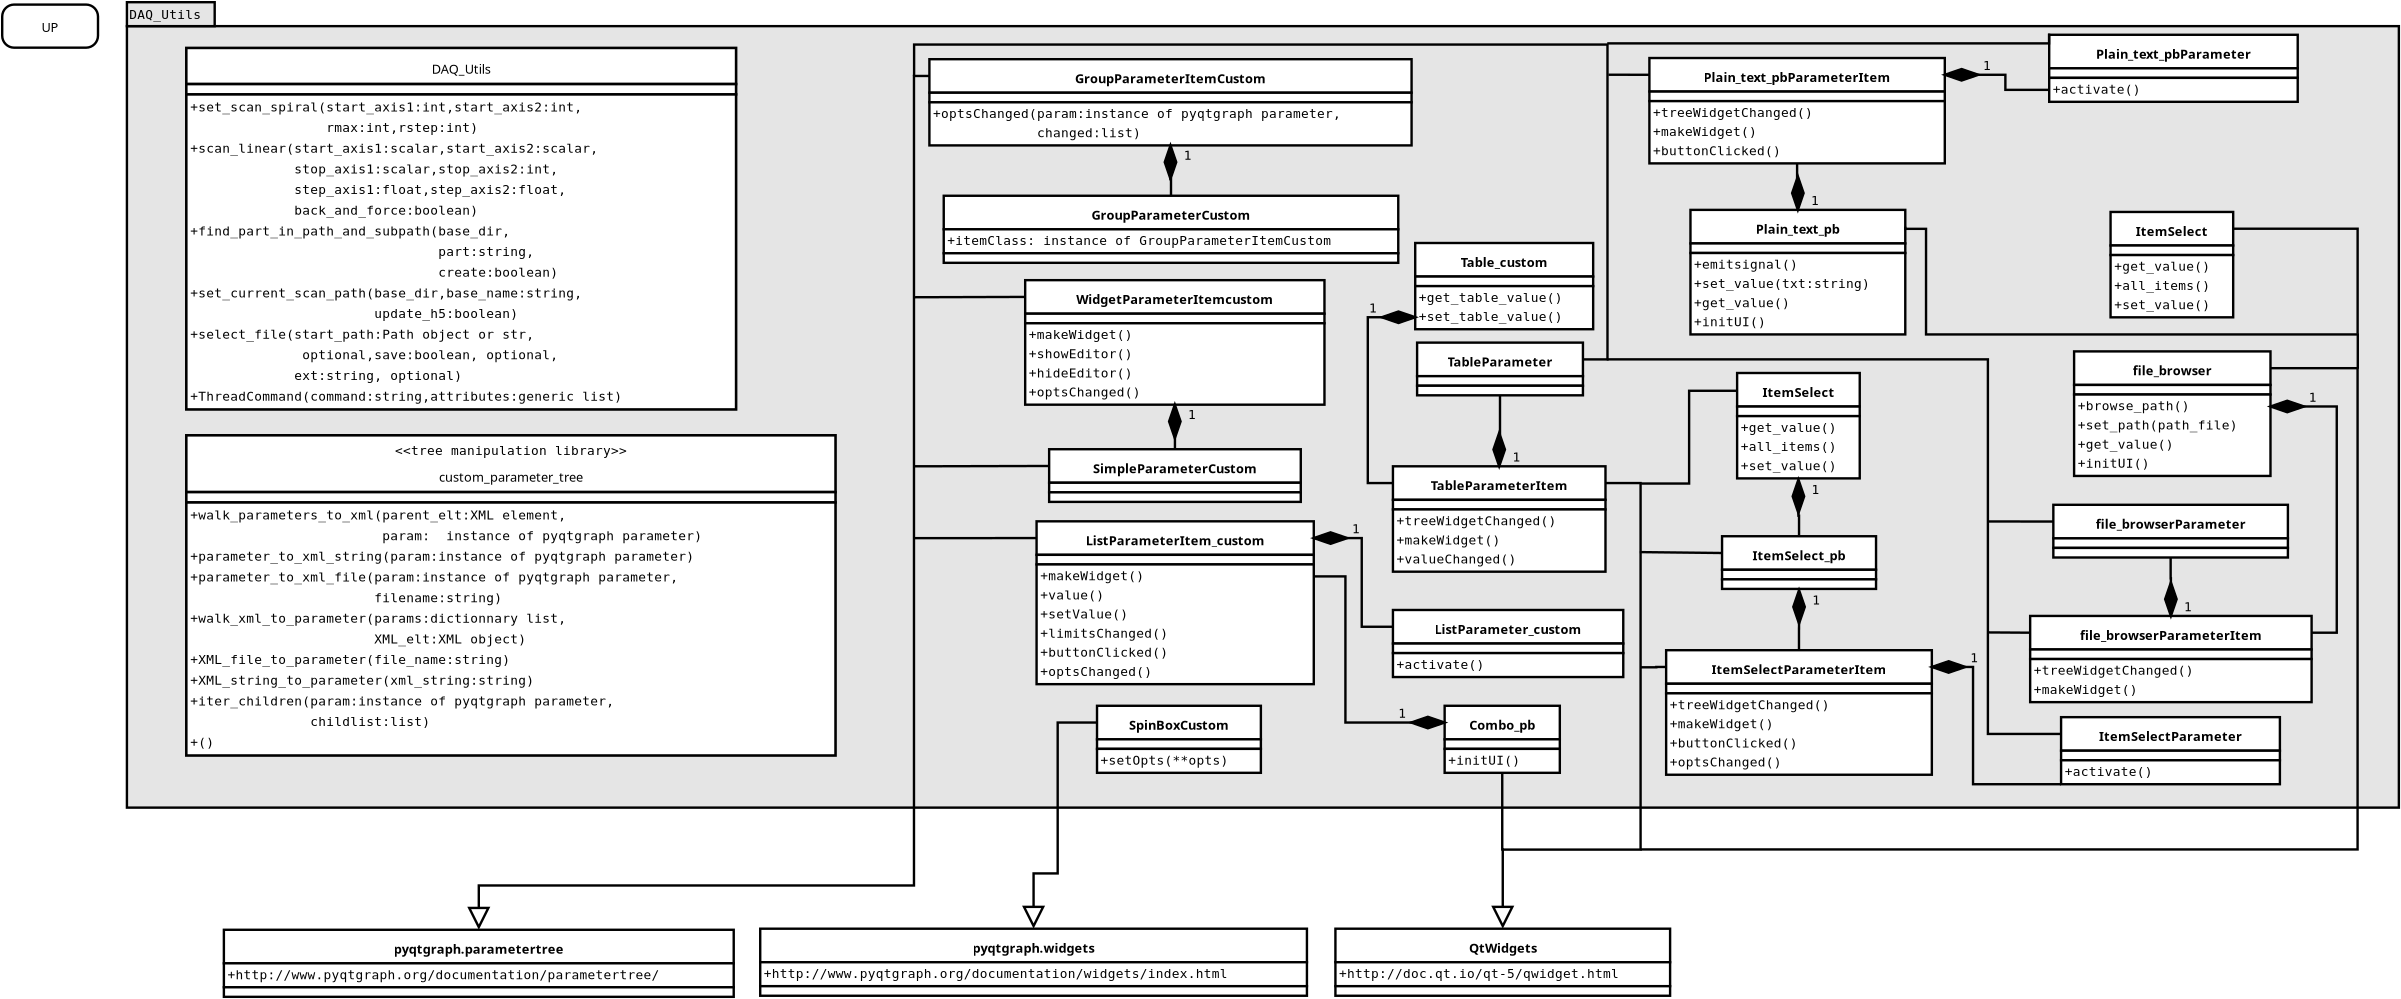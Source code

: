 <?xml version="1.0" encoding="UTF-8"?>
<dia:diagram xmlns:dia="http://www.lysator.liu.se/~alla/dia/">
  <dia:layer name="Arrière-plan" visible="true" active="true">
    <dia:group>
      <dia:object type="Standard - Box" version="0" id="O0">
        <dia:attribute name="obj_pos">
          <dia:point val="85.731,54.252"/>
        </dia:attribute>
        <dia:attribute name="obj_bb">
          <dia:rectangle val="85.731,54.252;102.464,55.928"/>
        </dia:attribute>
        <dia:attribute name="elem_corner">
          <dia:point val="85.731,54.252"/>
        </dia:attribute>
        <dia:attribute name="elem_width">
          <dia:real val="16.734"/>
        </dia:attribute>
        <dia:attribute name="elem_height">
          <dia:real val="1.676"/>
        </dia:attribute>
        <dia:attribute name="border_width">
          <dia:real val="0"/>
        </dia:attribute>
        <dia:attribute name="border_color">
          <dia:color val="#ffffff"/>
        </dia:attribute>
        <dia:attribute name="show_background">
          <dia:boolean val="true"/>
        </dia:attribute>
      </dia:object>
      <dia:object type="Standard - Box" version="0" id="O1">
        <dia:attribute name="obj_pos">
          <dia:point val="85.731,54.252"/>
        </dia:attribute>
        <dia:attribute name="obj_bb">
          <dia:rectangle val="85.671,54.192;102.524,55.988"/>
        </dia:attribute>
        <dia:attribute name="elem_corner">
          <dia:point val="85.731,54.252"/>
        </dia:attribute>
        <dia:attribute name="elem_width">
          <dia:real val="16.734"/>
        </dia:attribute>
        <dia:attribute name="elem_height">
          <dia:real val="1.676"/>
        </dia:attribute>
        <dia:attribute name="border_width">
          <dia:real val="0.12"/>
        </dia:attribute>
        <dia:attribute name="show_background">
          <dia:boolean val="false"/>
        </dia:attribute>
      </dia:object>
      <dia:object type="Standard - Text" version="1" id="O2">
        <dia:attribute name="obj_pos">
          <dia:point val="94.098,55.45"/>
        </dia:attribute>
        <dia:attribute name="obj_bb">
          <dia:rectangle val="92.404,54.809;95.791,55.582"/>
        </dia:attribute>
        <dia:attribute name="text">
          <dia:composite type="text">
            <dia:attribute name="string">
              <dia:string>#QtWidgets#</dia:string>
            </dia:attribute>
            <dia:attribute name="font">
              <dia:font family="sans" style="80" name="Helvetica-Bold"/>
            </dia:attribute>
            <dia:attribute name="height">
              <dia:real val="0.8"/>
            </dia:attribute>
            <dia:attribute name="pos">
              <dia:point val="94.098,55.45"/>
            </dia:attribute>
            <dia:attribute name="color">
              <dia:color val="#000000"/>
            </dia:attribute>
            <dia:attribute name="alignment">
              <dia:enum val="1"/>
            </dia:attribute>
          </dia:composite>
        </dia:attribute>
        <dia:attribute name="valign">
          <dia:enum val="3"/>
        </dia:attribute>
      </dia:object>
      <dia:object type="Standard - Box" version="0" id="O3">
        <dia:attribute name="obj_pos">
          <dia:point val="85.731,55.928"/>
        </dia:attribute>
        <dia:attribute name="obj_bb">
          <dia:rectangle val="85.731,55.928;102.464,57.126"/>
        </dia:attribute>
        <dia:attribute name="elem_corner">
          <dia:point val="85.731,55.928"/>
        </dia:attribute>
        <dia:attribute name="elem_width">
          <dia:real val="16.734"/>
        </dia:attribute>
        <dia:attribute name="elem_height">
          <dia:real val="1.197"/>
        </dia:attribute>
        <dia:attribute name="border_width">
          <dia:real val="0"/>
        </dia:attribute>
        <dia:attribute name="border_color">
          <dia:color val="#ffffff"/>
        </dia:attribute>
        <dia:attribute name="show_background">
          <dia:boolean val="true"/>
        </dia:attribute>
      </dia:object>
      <dia:object type="Standard - Box" version="0" id="O4">
        <dia:attribute name="obj_pos">
          <dia:point val="85.731,55.928"/>
        </dia:attribute>
        <dia:attribute name="obj_bb">
          <dia:rectangle val="85.671,55.869;102.524,57.186"/>
        </dia:attribute>
        <dia:attribute name="elem_corner">
          <dia:point val="85.731,55.928"/>
        </dia:attribute>
        <dia:attribute name="elem_width">
          <dia:real val="16.734"/>
        </dia:attribute>
        <dia:attribute name="elem_height">
          <dia:real val="1.197"/>
        </dia:attribute>
        <dia:attribute name="border_width">
          <dia:real val="0.12"/>
        </dia:attribute>
        <dia:attribute name="show_background">
          <dia:boolean val="false"/>
        </dia:attribute>
      </dia:object>
      <dia:object type="Standard - Text" version="1" id="O5">
        <dia:attribute name="obj_pos">
          <dia:point val="85.91,56.719"/>
        </dia:attribute>
        <dia:attribute name="obj_bb">
          <dia:rectangle val="85.91,56.186;99.385,56.911"/>
        </dia:attribute>
        <dia:attribute name="text">
          <dia:composite type="text">
            <dia:attribute name="string">
              <dia:string>#+http://doc.qt.io/qt-5/qwidget.html#</dia:string>
            </dia:attribute>
            <dia:attribute name="font">
              <dia:font family="monospace" style="0" name="Courier"/>
            </dia:attribute>
            <dia:attribute name="height">
              <dia:real val="0.8"/>
            </dia:attribute>
            <dia:attribute name="pos">
              <dia:point val="85.91,56.719"/>
            </dia:attribute>
            <dia:attribute name="color">
              <dia:color val="#000000"/>
            </dia:attribute>
            <dia:attribute name="alignment">
              <dia:enum val="0"/>
            </dia:attribute>
          </dia:composite>
        </dia:attribute>
        <dia:attribute name="valign">
          <dia:enum val="3"/>
        </dia:attribute>
      </dia:object>
      <dia:object type="Standard - Box" version="0" id="O6">
        <dia:attribute name="obj_pos">
          <dia:point val="85.731,57.126"/>
        </dia:attribute>
        <dia:attribute name="obj_bb">
          <dia:rectangle val="85.731,57.126;102.464,57.605"/>
        </dia:attribute>
        <dia:attribute name="elem_corner">
          <dia:point val="85.731,57.126"/>
        </dia:attribute>
        <dia:attribute name="elem_width">
          <dia:real val="16.734"/>
        </dia:attribute>
        <dia:attribute name="elem_height">
          <dia:real val="0.479"/>
        </dia:attribute>
        <dia:attribute name="border_width">
          <dia:real val="0"/>
        </dia:attribute>
        <dia:attribute name="border_color">
          <dia:color val="#ffffff"/>
        </dia:attribute>
        <dia:attribute name="show_background">
          <dia:boolean val="true"/>
        </dia:attribute>
      </dia:object>
      <dia:object type="Standard - Box" version="0" id="O7">
        <dia:attribute name="obj_pos">
          <dia:point val="85.731,57.126"/>
        </dia:attribute>
        <dia:attribute name="obj_bb">
          <dia:rectangle val="85.671,57.066;102.524,57.665"/>
        </dia:attribute>
        <dia:attribute name="elem_corner">
          <dia:point val="85.731,57.126"/>
        </dia:attribute>
        <dia:attribute name="elem_width">
          <dia:real val="16.734"/>
        </dia:attribute>
        <dia:attribute name="elem_height">
          <dia:real val="0.479"/>
        </dia:attribute>
        <dia:attribute name="border_width">
          <dia:real val="0.12"/>
        </dia:attribute>
        <dia:attribute name="show_background">
          <dia:boolean val="false"/>
        </dia:attribute>
      </dia:object>
    </dia:group>
    <dia:group>
      <dia:object type="Standard - Box" version="0" id="O8">
        <dia:attribute name="obj_pos">
          <dia:point val="30.154,54.306"/>
        </dia:attribute>
        <dia:attribute name="obj_bb">
          <dia:rectangle val="30.154,54.306;55.647,55.982"/>
        </dia:attribute>
        <dia:attribute name="elem_corner">
          <dia:point val="30.154,54.306"/>
        </dia:attribute>
        <dia:attribute name="elem_width">
          <dia:real val="25.492"/>
        </dia:attribute>
        <dia:attribute name="elem_height">
          <dia:real val="1.676"/>
        </dia:attribute>
        <dia:attribute name="border_width">
          <dia:real val="0"/>
        </dia:attribute>
        <dia:attribute name="border_color">
          <dia:color val="#ffffff"/>
        </dia:attribute>
        <dia:attribute name="show_background">
          <dia:boolean val="true"/>
        </dia:attribute>
      </dia:object>
      <dia:object type="Standard - Box" version="0" id="O9">
        <dia:attribute name="obj_pos">
          <dia:point val="30.154,54.306"/>
        </dia:attribute>
        <dia:attribute name="obj_bb">
          <dia:rectangle val="30.094,54.246;55.706,56.042"/>
        </dia:attribute>
        <dia:attribute name="elem_corner">
          <dia:point val="30.154,54.306"/>
        </dia:attribute>
        <dia:attribute name="elem_width">
          <dia:real val="25.492"/>
        </dia:attribute>
        <dia:attribute name="elem_height">
          <dia:real val="1.676"/>
        </dia:attribute>
        <dia:attribute name="border_width">
          <dia:real val="0.12"/>
        </dia:attribute>
        <dia:attribute name="show_background">
          <dia:boolean val="false"/>
        </dia:attribute>
      </dia:object>
      <dia:object type="Standard - Text" version="1" id="O10">
        <dia:attribute name="obj_pos">
          <dia:point val="42.9,55.503"/>
        </dia:attribute>
        <dia:attribute name="obj_bb">
          <dia:rectangle val="38.814,54.863;46.987,55.636"/>
        </dia:attribute>
        <dia:attribute name="text">
          <dia:composite type="text">
            <dia:attribute name="string">
              <dia:string>#pyqtgraph.parametertree#</dia:string>
            </dia:attribute>
            <dia:attribute name="font">
              <dia:font family="sans" style="80" name="Helvetica-Bold"/>
            </dia:attribute>
            <dia:attribute name="height">
              <dia:real val="0.8"/>
            </dia:attribute>
            <dia:attribute name="pos">
              <dia:point val="42.9,55.503"/>
            </dia:attribute>
            <dia:attribute name="color">
              <dia:color val="#000000"/>
            </dia:attribute>
            <dia:attribute name="alignment">
              <dia:enum val="1"/>
            </dia:attribute>
          </dia:composite>
        </dia:attribute>
        <dia:attribute name="valign">
          <dia:enum val="3"/>
        </dia:attribute>
      </dia:object>
      <dia:object type="Standard - Box" version="0" id="O11">
        <dia:attribute name="obj_pos">
          <dia:point val="30.154,55.982"/>
        </dia:attribute>
        <dia:attribute name="obj_bb">
          <dia:rectangle val="30.154,55.982;55.647,57.18"/>
        </dia:attribute>
        <dia:attribute name="elem_corner">
          <dia:point val="30.154,55.982"/>
        </dia:attribute>
        <dia:attribute name="elem_width">
          <dia:real val="25.492"/>
        </dia:attribute>
        <dia:attribute name="elem_height">
          <dia:real val="1.197"/>
        </dia:attribute>
        <dia:attribute name="border_width">
          <dia:real val="0"/>
        </dia:attribute>
        <dia:attribute name="border_color">
          <dia:color val="#ffffff"/>
        </dia:attribute>
        <dia:attribute name="show_background">
          <dia:boolean val="true"/>
        </dia:attribute>
      </dia:object>
      <dia:object type="Standard - Box" version="0" id="O12">
        <dia:attribute name="obj_pos">
          <dia:point val="30.154,55.982"/>
        </dia:attribute>
        <dia:attribute name="obj_bb">
          <dia:rectangle val="30.094,55.922;55.706,57.24"/>
        </dia:attribute>
        <dia:attribute name="elem_corner">
          <dia:point val="30.154,55.982"/>
        </dia:attribute>
        <dia:attribute name="elem_width">
          <dia:real val="25.492"/>
        </dia:attribute>
        <dia:attribute name="elem_height">
          <dia:real val="1.197"/>
        </dia:attribute>
        <dia:attribute name="border_width">
          <dia:real val="0.12"/>
        </dia:attribute>
        <dia:attribute name="show_background">
          <dia:boolean val="false"/>
        </dia:attribute>
      </dia:object>
      <dia:object type="Standard - Text" version="1" id="O13">
        <dia:attribute name="obj_pos">
          <dia:point val="30.334,56.773"/>
        </dia:attribute>
        <dia:attribute name="obj_bb">
          <dia:rectangle val="30.334,56.24;51.124,56.965"/>
        </dia:attribute>
        <dia:attribute name="text">
          <dia:composite type="text">
            <dia:attribute name="string">
              <dia:string>#+http://www.pyqtgraph.org/documentation/parametertree/#</dia:string>
            </dia:attribute>
            <dia:attribute name="font">
              <dia:font family="monospace" style="0" name="Courier"/>
            </dia:attribute>
            <dia:attribute name="height">
              <dia:real val="0.8"/>
            </dia:attribute>
            <dia:attribute name="pos">
              <dia:point val="30.334,56.773"/>
            </dia:attribute>
            <dia:attribute name="color">
              <dia:color val="#000000"/>
            </dia:attribute>
            <dia:attribute name="alignment">
              <dia:enum val="0"/>
            </dia:attribute>
          </dia:composite>
        </dia:attribute>
        <dia:attribute name="valign">
          <dia:enum val="3"/>
        </dia:attribute>
      </dia:object>
      <dia:object type="Standard - Box" version="0" id="O14">
        <dia:attribute name="obj_pos">
          <dia:point val="30.154,57.18"/>
        </dia:attribute>
        <dia:attribute name="obj_bb">
          <dia:rectangle val="30.154,57.18;55.647,57.659"/>
        </dia:attribute>
        <dia:attribute name="elem_corner">
          <dia:point val="30.154,57.18"/>
        </dia:attribute>
        <dia:attribute name="elem_width">
          <dia:real val="25.492"/>
        </dia:attribute>
        <dia:attribute name="elem_height">
          <dia:real val="0.479"/>
        </dia:attribute>
        <dia:attribute name="border_width">
          <dia:real val="0"/>
        </dia:attribute>
        <dia:attribute name="border_color">
          <dia:color val="#ffffff"/>
        </dia:attribute>
        <dia:attribute name="show_background">
          <dia:boolean val="true"/>
        </dia:attribute>
      </dia:object>
      <dia:object type="Standard - Box" version="0" id="O15">
        <dia:attribute name="obj_pos">
          <dia:point val="30.154,57.18"/>
        </dia:attribute>
        <dia:attribute name="obj_bb">
          <dia:rectangle val="30.094,57.12;55.706,57.718"/>
        </dia:attribute>
        <dia:attribute name="elem_corner">
          <dia:point val="30.154,57.18"/>
        </dia:attribute>
        <dia:attribute name="elem_width">
          <dia:real val="25.492"/>
        </dia:attribute>
        <dia:attribute name="elem_height">
          <dia:real val="0.479"/>
        </dia:attribute>
        <dia:attribute name="border_width">
          <dia:real val="0.12"/>
        </dia:attribute>
        <dia:attribute name="show_background">
          <dia:boolean val="false"/>
        </dia:attribute>
      </dia:object>
    </dia:group>
    <dia:group>
      <dia:object type="Standard - Box" version="0" id="O16">
        <dia:attribute name="obj_pos">
          <dia:point val="25.306,9.124"/>
        </dia:attribute>
        <dia:attribute name="obj_bb">
          <dia:rectangle val="25.306,9.124;138.904,48.198"/>
        </dia:attribute>
        <dia:attribute name="elem_corner">
          <dia:point val="25.306,9.124"/>
        </dia:attribute>
        <dia:attribute name="elem_width">
          <dia:real val="113.597"/>
        </dia:attribute>
        <dia:attribute name="elem_height">
          <dia:real val="39.074"/>
        </dia:attribute>
        <dia:attribute name="border_width">
          <dia:real val="0"/>
        </dia:attribute>
        <dia:attribute name="border_color">
          <dia:color val="#e5e5e5"/>
        </dia:attribute>
        <dia:attribute name="inner_color">
          <dia:color val="#e5e5e5"/>
        </dia:attribute>
        <dia:attribute name="show_background">
          <dia:boolean val="true"/>
        </dia:attribute>
      </dia:object>
      <dia:object type="Standard - Box" version="0" id="O17">
        <dia:attribute name="obj_pos">
          <dia:point val="25.306,9.124"/>
        </dia:attribute>
        <dia:attribute name="obj_bb">
          <dia:rectangle val="25.247,9.064;138.963,48.258"/>
        </dia:attribute>
        <dia:attribute name="elem_corner">
          <dia:point val="25.306,9.124"/>
        </dia:attribute>
        <dia:attribute name="elem_width">
          <dia:real val="113.597"/>
        </dia:attribute>
        <dia:attribute name="elem_height">
          <dia:real val="39.074"/>
        </dia:attribute>
        <dia:attribute name="border_width">
          <dia:real val="0.12"/>
        </dia:attribute>
        <dia:attribute name="show_background">
          <dia:boolean val="false"/>
        </dia:attribute>
      </dia:object>
      <dia:object type="Standard - Box" version="0" id="O18">
        <dia:attribute name="obj_pos">
          <dia:point val="25.306,7.927"/>
        </dia:attribute>
        <dia:attribute name="obj_bb">
          <dia:rectangle val="25.306,7.927;29.695,9.124"/>
        </dia:attribute>
        <dia:attribute name="elem_corner">
          <dia:point val="25.306,7.927"/>
        </dia:attribute>
        <dia:attribute name="elem_width">
          <dia:real val="4.388"/>
        </dia:attribute>
        <dia:attribute name="elem_height">
          <dia:real val="1.197"/>
        </dia:attribute>
        <dia:attribute name="border_width">
          <dia:real val="0"/>
        </dia:attribute>
        <dia:attribute name="border_color">
          <dia:color val="#e5e5e5"/>
        </dia:attribute>
        <dia:attribute name="inner_color">
          <dia:color val="#e5e5e5"/>
        </dia:attribute>
        <dia:attribute name="show_background">
          <dia:boolean val="true"/>
        </dia:attribute>
      </dia:object>
      <dia:object type="Standard - Box" version="0" id="O19">
        <dia:attribute name="obj_pos">
          <dia:point val="25.306,7.927"/>
        </dia:attribute>
        <dia:attribute name="obj_bb">
          <dia:rectangle val="25.247,7.867;29.755,9.184"/>
        </dia:attribute>
        <dia:attribute name="elem_corner">
          <dia:point val="25.306,7.927"/>
        </dia:attribute>
        <dia:attribute name="elem_width">
          <dia:real val="4.388"/>
        </dia:attribute>
        <dia:attribute name="elem_height">
          <dia:real val="1.197"/>
        </dia:attribute>
        <dia:attribute name="border_width">
          <dia:real val="0.12"/>
        </dia:attribute>
        <dia:attribute name="show_background">
          <dia:boolean val="false"/>
        </dia:attribute>
      </dia:object>
      <dia:object type="Standard - Text" version="1" id="O20">
        <dia:attribute name="obj_pos">
          <dia:point val="25.426,8.765"/>
        </dia:attribute>
        <dia:attribute name="obj_bb">
          <dia:rectangle val="25.426,8.232;28.891,8.957"/>
        </dia:attribute>
        <dia:attribute name="text">
          <dia:composite type="text">
            <dia:attribute name="string">
              <dia:string>#DAQ_Utils#</dia:string>
            </dia:attribute>
            <dia:attribute name="font">
              <dia:font family="monospace" style="0" name="Courier"/>
            </dia:attribute>
            <dia:attribute name="height">
              <dia:real val="0.8"/>
            </dia:attribute>
            <dia:attribute name="pos">
              <dia:point val="25.426,8.765"/>
            </dia:attribute>
            <dia:attribute name="color">
              <dia:color val="#000000"/>
            </dia:attribute>
            <dia:attribute name="alignment">
              <dia:enum val="0"/>
            </dia:attribute>
          </dia:composite>
        </dia:attribute>
        <dia:attribute name="valign">
          <dia:enum val="3"/>
        </dia:attribute>
      </dia:object>
    </dia:group>
    <dia:group>
      <dia:group>
        <dia:object type="Standard - Box" version="0" id="O21">
          <dia:attribute name="obj_pos">
            <dia:point val="28.275,10.213"/>
          </dia:attribute>
          <dia:attribute name="obj_bb">
            <dia:rectangle val="28.275,10.213;55.766,12.021"/>
          </dia:attribute>
          <dia:attribute name="elem_corner">
            <dia:point val="28.275,10.213"/>
          </dia:attribute>
          <dia:attribute name="elem_width">
            <dia:real val="27.49"/>
          </dia:attribute>
          <dia:attribute name="elem_height">
            <dia:real val="1.808"/>
          </dia:attribute>
          <dia:attribute name="border_width">
            <dia:real val="0"/>
          </dia:attribute>
          <dia:attribute name="border_color">
            <dia:color val="#ffffff"/>
          </dia:attribute>
          <dia:attribute name="show_background">
            <dia:boolean val="true"/>
          </dia:attribute>
        </dia:object>
        <dia:object type="Standard - Box" version="0" id="O22">
          <dia:attribute name="obj_pos">
            <dia:point val="28.275,10.213"/>
          </dia:attribute>
          <dia:attribute name="obj_bb">
            <dia:rectangle val="28.274,10.212;55.766,12.021"/>
          </dia:attribute>
          <dia:attribute name="elem_corner">
            <dia:point val="28.275,10.213"/>
          </dia:attribute>
          <dia:attribute name="elem_width">
            <dia:real val="27.49"/>
          </dia:attribute>
          <dia:attribute name="elem_height">
            <dia:real val="1.808"/>
          </dia:attribute>
          <dia:attribute name="border_width">
            <dia:real val="0.001"/>
          </dia:attribute>
          <dia:attribute name="border_color">
            <dia:color val="#ffffff"/>
          </dia:attribute>
          <dia:attribute name="show_background">
            <dia:boolean val="false"/>
          </dia:attribute>
        </dia:object>
      </dia:group>
      <dia:object type="Standard - Box" version="0" id="O23">
        <dia:attribute name="obj_pos">
          <dia:point val="28.275,10.213"/>
        </dia:attribute>
        <dia:attribute name="obj_bb">
          <dia:rectangle val="28.21,10.148;55.83,12.085"/>
        </dia:attribute>
        <dia:attribute name="elem_corner">
          <dia:point val="28.275,10.213"/>
        </dia:attribute>
        <dia:attribute name="elem_width">
          <dia:real val="27.49"/>
        </dia:attribute>
        <dia:attribute name="elem_height">
          <dia:real val="1.808"/>
        </dia:attribute>
        <dia:attribute name="border_width">
          <dia:real val="0.129"/>
        </dia:attribute>
        <dia:attribute name="show_background">
          <dia:boolean val="false"/>
        </dia:attribute>
      </dia:object>
      <dia:object type="Standard - Text" version="1" id="O24">
        <dia:attribute name="obj_pos">
          <dia:point val="42.02,11.504"/>
        </dia:attribute>
        <dia:attribute name="obj_bb">
          <dia:rectangle val="40.602,10.864;43.439,13.237"/>
        </dia:attribute>
        <dia:attribute name="text">
          <dia:composite type="text">
            <dia:attribute name="string">
              <dia:string>#DAQ_Utils
    
#</dia:string>
            </dia:attribute>
            <dia:attribute name="font">
              <dia:font family="sans" style="0" name="Helvetica"/>
            </dia:attribute>
            <dia:attribute name="height">
              <dia:real val="0.8"/>
            </dia:attribute>
            <dia:attribute name="pos">
              <dia:point val="42.02,11.504"/>
            </dia:attribute>
            <dia:attribute name="color">
              <dia:color val="#000000"/>
            </dia:attribute>
            <dia:attribute name="alignment">
              <dia:enum val="1"/>
            </dia:attribute>
          </dia:composite>
        </dia:attribute>
        <dia:attribute name="valign">
          <dia:enum val="3"/>
        </dia:attribute>
      </dia:object>
      <dia:group>
        <dia:object type="Standard - Box" version="0" id="O25">
          <dia:attribute name="obj_pos">
            <dia:point val="28.275,12.021"/>
          </dia:attribute>
          <dia:attribute name="obj_bb">
            <dia:rectangle val="28.275,12.021;55.766,12.537"/>
          </dia:attribute>
          <dia:attribute name="elem_corner">
            <dia:point val="28.275,12.021"/>
          </dia:attribute>
          <dia:attribute name="elem_width">
            <dia:real val="27.49"/>
          </dia:attribute>
          <dia:attribute name="elem_height">
            <dia:real val="0.516"/>
          </dia:attribute>
          <dia:attribute name="border_width">
            <dia:real val="0"/>
          </dia:attribute>
          <dia:attribute name="border_color">
            <dia:color val="#ffffff"/>
          </dia:attribute>
          <dia:attribute name="show_background">
            <dia:boolean val="true"/>
          </dia:attribute>
        </dia:object>
        <dia:object type="Standard - Box" version="0" id="O26">
          <dia:attribute name="obj_pos">
            <dia:point val="28.275,12.021"/>
          </dia:attribute>
          <dia:attribute name="obj_bb">
            <dia:rectangle val="28.274,12.02;55.766,12.538"/>
          </dia:attribute>
          <dia:attribute name="elem_corner">
            <dia:point val="28.275,12.021"/>
          </dia:attribute>
          <dia:attribute name="elem_width">
            <dia:real val="27.49"/>
          </dia:attribute>
          <dia:attribute name="elem_height">
            <dia:real val="0.516"/>
          </dia:attribute>
          <dia:attribute name="border_width">
            <dia:real val="0.001"/>
          </dia:attribute>
          <dia:attribute name="border_color">
            <dia:color val="#ffffff"/>
          </dia:attribute>
          <dia:attribute name="show_background">
            <dia:boolean val="false"/>
          </dia:attribute>
        </dia:object>
      </dia:group>
      <dia:object type="Standard - Box" version="0" id="O27">
        <dia:attribute name="obj_pos">
          <dia:point val="28.275,12.021"/>
        </dia:attribute>
        <dia:attribute name="obj_bb">
          <dia:rectangle val="28.21,11.956;55.83,12.602"/>
        </dia:attribute>
        <dia:attribute name="elem_corner">
          <dia:point val="28.275,12.021"/>
        </dia:attribute>
        <dia:attribute name="elem_width">
          <dia:real val="27.49"/>
        </dia:attribute>
        <dia:attribute name="elem_height">
          <dia:real val="0.516"/>
        </dia:attribute>
        <dia:attribute name="border_width">
          <dia:real val="0.129"/>
        </dia:attribute>
        <dia:attribute name="show_background">
          <dia:boolean val="false"/>
        </dia:attribute>
      </dia:object>
      <dia:group>
        <dia:object type="Standard - Box" version="0" id="O28">
          <dia:attribute name="obj_pos">
            <dia:point val="28.275,12.537"/>
          </dia:attribute>
          <dia:attribute name="obj_bb">
            <dia:rectangle val="28.275,12.537;55.766,28.29"/>
          </dia:attribute>
          <dia:attribute name="elem_corner">
            <dia:point val="28.275,12.537"/>
          </dia:attribute>
          <dia:attribute name="elem_width">
            <dia:real val="27.49"/>
          </dia:attribute>
          <dia:attribute name="elem_height">
            <dia:real val="15.753"/>
          </dia:attribute>
          <dia:attribute name="border_width">
            <dia:real val="0"/>
          </dia:attribute>
          <dia:attribute name="border_color">
            <dia:color val="#ffffff"/>
          </dia:attribute>
          <dia:attribute name="show_background">
            <dia:boolean val="true"/>
          </dia:attribute>
        </dia:object>
        <dia:object type="Standard - Box" version="0" id="O29">
          <dia:attribute name="obj_pos">
            <dia:point val="28.275,12.537"/>
          </dia:attribute>
          <dia:attribute name="obj_bb">
            <dia:rectangle val="28.274,12.537;55.766,28.291"/>
          </dia:attribute>
          <dia:attribute name="elem_corner">
            <dia:point val="28.275,12.537"/>
          </dia:attribute>
          <dia:attribute name="elem_width">
            <dia:real val="27.49"/>
          </dia:attribute>
          <dia:attribute name="elem_height">
            <dia:real val="15.753"/>
          </dia:attribute>
          <dia:attribute name="border_width">
            <dia:real val="0.001"/>
          </dia:attribute>
          <dia:attribute name="border_color">
            <dia:color val="#ffffff"/>
          </dia:attribute>
          <dia:attribute name="show_background">
            <dia:boolean val="false"/>
          </dia:attribute>
        </dia:object>
      </dia:group>
      <dia:object type="Standard - Box" version="0" id="O30">
        <dia:attribute name="obj_pos">
          <dia:point val="28.275,12.537"/>
        </dia:attribute>
        <dia:attribute name="obj_bb">
          <dia:rectangle val="28.21,12.473;55.83,28.355"/>
        </dia:attribute>
        <dia:attribute name="elem_corner">
          <dia:point val="28.275,12.537"/>
        </dia:attribute>
        <dia:attribute name="elem_width">
          <dia:real val="27.49"/>
        </dia:attribute>
        <dia:attribute name="elem_height">
          <dia:real val="15.753"/>
        </dia:attribute>
        <dia:attribute name="border_width">
          <dia:real val="0.129"/>
        </dia:attribute>
        <dia:attribute name="show_background">
          <dia:boolean val="false"/>
        </dia:attribute>
      </dia:object>
      <dia:object type="Standard - Text" version="1" id="O31">
        <dia:attribute name="obj_pos">
          <dia:point val="28.469,13.389"/>
        </dia:attribute>
        <dia:attribute name="obj_bb">
          <dia:rectangle val="28.469,12.857;47.334,13.582"/>
        </dia:attribute>
        <dia:attribute name="text">
          <dia:composite type="text">
            <dia:attribute name="string">
              <dia:string>#+set_scan_spiral(start_axis1:int,start_axis2:int,#</dia:string>
            </dia:attribute>
            <dia:attribute name="font">
              <dia:font family="monospace" style="0" name="Courier"/>
            </dia:attribute>
            <dia:attribute name="height">
              <dia:real val="0.8"/>
            </dia:attribute>
            <dia:attribute name="pos">
              <dia:point val="28.469,13.389"/>
            </dia:attribute>
            <dia:attribute name="color">
              <dia:color val="#000000"/>
            </dia:attribute>
            <dia:attribute name="alignment">
              <dia:enum val="0"/>
            </dia:attribute>
          </dia:composite>
        </dia:attribute>
        <dia:attribute name="valign">
          <dia:enum val="3"/>
        </dia:attribute>
      </dia:object>
      <dia:object type="Standard - Text" version="1" id="O32">
        <dia:attribute name="obj_pos">
          <dia:point val="28.469,14.422"/>
        </dia:attribute>
        <dia:attribute name="obj_bb">
          <dia:rectangle val="28.469,13.89;42.329,14.615"/>
        </dia:attribute>
        <dia:attribute name="text">
          <dia:composite type="text">
            <dia:attribute name="string">
              <dia:string>#                 rmax:int,rstep:int)#</dia:string>
            </dia:attribute>
            <dia:attribute name="font">
              <dia:font family="monospace" style="0" name="Courier"/>
            </dia:attribute>
            <dia:attribute name="height">
              <dia:real val="0.8"/>
            </dia:attribute>
            <dia:attribute name="pos">
              <dia:point val="28.469,14.422"/>
            </dia:attribute>
            <dia:attribute name="color">
              <dia:color val="#000000"/>
            </dia:attribute>
            <dia:attribute name="alignment">
              <dia:enum val="0"/>
            </dia:attribute>
          </dia:composite>
        </dia:attribute>
        <dia:attribute name="valign">
          <dia:enum val="3"/>
        </dia:attribute>
      </dia:object>
      <dia:object type="Standard - Text" version="1" id="O33">
        <dia:attribute name="obj_pos">
          <dia:point val="28.469,15.455"/>
        </dia:attribute>
        <dia:attribute name="obj_bb">
          <dia:rectangle val="28.469,14.923;48.104,15.648"/>
        </dia:attribute>
        <dia:attribute name="text">
          <dia:composite type="text">
            <dia:attribute name="string">
              <dia:string>#+scan_linear(start_axis1:scalar,start_axis2:scalar,#</dia:string>
            </dia:attribute>
            <dia:attribute name="font">
              <dia:font family="monospace" style="0" name="Courier"/>
            </dia:attribute>
            <dia:attribute name="height">
              <dia:real val="0.8"/>
            </dia:attribute>
            <dia:attribute name="pos">
              <dia:point val="28.469,15.455"/>
            </dia:attribute>
            <dia:attribute name="color">
              <dia:color val="#000000"/>
            </dia:attribute>
            <dia:attribute name="alignment">
              <dia:enum val="0"/>
            </dia:attribute>
          </dia:composite>
        </dia:attribute>
        <dia:attribute name="valign">
          <dia:enum val="3"/>
        </dia:attribute>
      </dia:object>
      <dia:object type="Standard - Text" version="1" id="O34">
        <dia:attribute name="obj_pos">
          <dia:point val="28.469,16.488"/>
        </dia:attribute>
        <dia:attribute name="obj_bb">
          <dia:rectangle val="28.469,15.956;46.179,16.681"/>
        </dia:attribute>
        <dia:attribute name="text">
          <dia:composite type="text">
            <dia:attribute name="string">
              <dia:string>#             stop_axis1:scalar,stop_axis2:int,#</dia:string>
            </dia:attribute>
            <dia:attribute name="font">
              <dia:font family="monospace" style="0" name="Courier"/>
            </dia:attribute>
            <dia:attribute name="height">
              <dia:real val="0.8"/>
            </dia:attribute>
            <dia:attribute name="pos">
              <dia:point val="28.469,16.488"/>
            </dia:attribute>
            <dia:attribute name="color">
              <dia:color val="#000000"/>
            </dia:attribute>
            <dia:attribute name="alignment">
              <dia:enum val="0"/>
            </dia:attribute>
          </dia:composite>
        </dia:attribute>
        <dia:attribute name="valign">
          <dia:enum val="3"/>
        </dia:attribute>
      </dia:object>
      <dia:object type="Standard - Text" version="1" id="O35">
        <dia:attribute name="obj_pos">
          <dia:point val="28.469,17.521"/>
        </dia:attribute>
        <dia:attribute name="obj_bb">
          <dia:rectangle val="28.469,16.989;46.564,17.714"/>
        </dia:attribute>
        <dia:attribute name="text">
          <dia:composite type="text">
            <dia:attribute name="string">
              <dia:string>#             step_axis1:float,step_axis2:float,#</dia:string>
            </dia:attribute>
            <dia:attribute name="font">
              <dia:font family="monospace" style="0" name="Courier"/>
            </dia:attribute>
            <dia:attribute name="height">
              <dia:real val="0.8"/>
            </dia:attribute>
            <dia:attribute name="pos">
              <dia:point val="28.469,17.521"/>
            </dia:attribute>
            <dia:attribute name="color">
              <dia:color val="#000000"/>
            </dia:attribute>
            <dia:attribute name="alignment">
              <dia:enum val="0"/>
            </dia:attribute>
          </dia:composite>
        </dia:attribute>
        <dia:attribute name="valign">
          <dia:enum val="3"/>
        </dia:attribute>
      </dia:object>
      <dia:object type="Standard - Text" version="1" id="O36">
        <dia:attribute name="obj_pos">
          <dia:point val="28.469,18.554"/>
        </dia:attribute>
        <dia:attribute name="obj_bb">
          <dia:rectangle val="28.469,18.022;42.329,18.747"/>
        </dia:attribute>
        <dia:attribute name="text">
          <dia:composite type="text">
            <dia:attribute name="string">
              <dia:string>#             back_and_force:boolean)#</dia:string>
            </dia:attribute>
            <dia:attribute name="font">
              <dia:font family="monospace" style="0" name="Courier"/>
            </dia:attribute>
            <dia:attribute name="height">
              <dia:real val="0.8"/>
            </dia:attribute>
            <dia:attribute name="pos">
              <dia:point val="28.469,18.554"/>
            </dia:attribute>
            <dia:attribute name="color">
              <dia:color val="#000000"/>
            </dia:attribute>
            <dia:attribute name="alignment">
              <dia:enum val="0"/>
            </dia:attribute>
          </dia:composite>
        </dia:attribute>
        <dia:attribute name="valign">
          <dia:enum val="3"/>
        </dia:attribute>
      </dia:object>
      <dia:object type="Standard - Text" version="1" id="O37">
        <dia:attribute name="obj_pos">
          <dia:point val="28.469,19.587"/>
        </dia:attribute>
        <dia:attribute name="obj_bb">
          <dia:rectangle val="28.469,19.055;43.869,19.78"/>
        </dia:attribute>
        <dia:attribute name="text">
          <dia:composite type="text">
            <dia:attribute name="string">
              <dia:string>#+find_part_in_path_and_subpath(base_dir,#</dia:string>
            </dia:attribute>
            <dia:attribute name="font">
              <dia:font family="monospace" style="0" name="Courier"/>
            </dia:attribute>
            <dia:attribute name="height">
              <dia:real val="0.8"/>
            </dia:attribute>
            <dia:attribute name="pos">
              <dia:point val="28.469,19.587"/>
            </dia:attribute>
            <dia:attribute name="color">
              <dia:color val="#000000"/>
            </dia:attribute>
            <dia:attribute name="alignment">
              <dia:enum val="0"/>
            </dia:attribute>
          </dia:composite>
        </dia:attribute>
        <dia:attribute name="valign">
          <dia:enum val="3"/>
        </dia:attribute>
      </dia:object>
      <dia:object type="Standard - Text" version="1" id="O38">
        <dia:attribute name="obj_pos">
          <dia:point val="28.469,20.62"/>
        </dia:attribute>
        <dia:attribute name="obj_bb">
          <dia:rectangle val="28.469,20.088;45.024,20.813"/>
        </dia:attribute>
        <dia:attribute name="text">
          <dia:composite type="text">
            <dia:attribute name="string">
              <dia:string>#                               part:string,#</dia:string>
            </dia:attribute>
            <dia:attribute name="font">
              <dia:font family="monospace" style="0" name="Courier"/>
            </dia:attribute>
            <dia:attribute name="height">
              <dia:real val="0.8"/>
            </dia:attribute>
            <dia:attribute name="pos">
              <dia:point val="28.469,20.62"/>
            </dia:attribute>
            <dia:attribute name="color">
              <dia:color val="#000000"/>
            </dia:attribute>
            <dia:attribute name="alignment">
              <dia:enum val="0"/>
            </dia:attribute>
          </dia:composite>
        </dia:attribute>
        <dia:attribute name="valign">
          <dia:enum val="3"/>
        </dia:attribute>
      </dia:object>
      <dia:object type="Standard - Text" version="1" id="O39">
        <dia:attribute name="obj_pos">
          <dia:point val="28.469,21.653"/>
        </dia:attribute>
        <dia:attribute name="obj_bb">
          <dia:rectangle val="28.469,21.121;46.179,21.846"/>
        </dia:attribute>
        <dia:attribute name="text">
          <dia:composite type="text">
            <dia:attribute name="string">
              <dia:string>#                               create:boolean)#</dia:string>
            </dia:attribute>
            <dia:attribute name="font">
              <dia:font family="monospace" style="0" name="Courier"/>
            </dia:attribute>
            <dia:attribute name="height">
              <dia:real val="0.8"/>
            </dia:attribute>
            <dia:attribute name="pos">
              <dia:point val="28.469,21.653"/>
            </dia:attribute>
            <dia:attribute name="color">
              <dia:color val="#000000"/>
            </dia:attribute>
            <dia:attribute name="alignment">
              <dia:enum val="0"/>
            </dia:attribute>
          </dia:composite>
        </dia:attribute>
        <dia:attribute name="valign">
          <dia:enum val="3"/>
        </dia:attribute>
      </dia:object>
      <dia:object type="Standard - Text" version="1" id="O40">
        <dia:attribute name="obj_pos">
          <dia:point val="28.469,22.686"/>
        </dia:attribute>
        <dia:attribute name="obj_bb">
          <dia:rectangle val="28.469,22.154;47.334,22.879"/>
        </dia:attribute>
        <dia:attribute name="text">
          <dia:composite type="text">
            <dia:attribute name="string">
              <dia:string>#+set_current_scan_path(base_dir,base_name:string,#</dia:string>
            </dia:attribute>
            <dia:attribute name="font">
              <dia:font family="monospace" style="0" name="Courier"/>
            </dia:attribute>
            <dia:attribute name="height">
              <dia:real val="0.8"/>
            </dia:attribute>
            <dia:attribute name="pos">
              <dia:point val="28.469,22.686"/>
            </dia:attribute>
            <dia:attribute name="color">
              <dia:color val="#000000"/>
            </dia:attribute>
            <dia:attribute name="alignment">
              <dia:enum val="0"/>
            </dia:attribute>
          </dia:composite>
        </dia:attribute>
        <dia:attribute name="valign">
          <dia:enum val="3"/>
        </dia:attribute>
      </dia:object>
      <dia:object type="Standard - Text" version="1" id="O41">
        <dia:attribute name="obj_pos">
          <dia:point val="28.469,23.719"/>
        </dia:attribute>
        <dia:attribute name="obj_bb">
          <dia:rectangle val="28.469,23.187;44.254,23.912"/>
        </dia:attribute>
        <dia:attribute name="text">
          <dia:composite type="text">
            <dia:attribute name="string">
              <dia:string>#                       update_h5:boolean)#</dia:string>
            </dia:attribute>
            <dia:attribute name="font">
              <dia:font family="monospace" style="0" name="Courier"/>
            </dia:attribute>
            <dia:attribute name="height">
              <dia:real val="0.8"/>
            </dia:attribute>
            <dia:attribute name="pos">
              <dia:point val="28.469,23.719"/>
            </dia:attribute>
            <dia:attribute name="color">
              <dia:color val="#000000"/>
            </dia:attribute>
            <dia:attribute name="alignment">
              <dia:enum val="0"/>
            </dia:attribute>
          </dia:composite>
        </dia:attribute>
        <dia:attribute name="valign">
          <dia:enum val="3"/>
        </dia:attribute>
      </dia:object>
      <dia:object type="Standard - Text" version="1" id="O42">
        <dia:attribute name="obj_pos">
          <dia:point val="28.469,24.752"/>
        </dia:attribute>
        <dia:attribute name="obj_bb">
          <dia:rectangle val="28.469,24.22;45.024,24.945"/>
        </dia:attribute>
        <dia:attribute name="text">
          <dia:composite type="text">
            <dia:attribute name="string">
              <dia:string>#+select_file(start_path:Path object or str,#</dia:string>
            </dia:attribute>
            <dia:attribute name="font">
              <dia:font family="monospace" style="0" name="Courier"/>
            </dia:attribute>
            <dia:attribute name="height">
              <dia:real val="0.8"/>
            </dia:attribute>
            <dia:attribute name="pos">
              <dia:point val="28.469,24.752"/>
            </dia:attribute>
            <dia:attribute name="color">
              <dia:color val="#000000"/>
            </dia:attribute>
            <dia:attribute name="alignment">
              <dia:enum val="0"/>
            </dia:attribute>
          </dia:composite>
        </dia:attribute>
        <dia:attribute name="valign">
          <dia:enum val="3"/>
        </dia:attribute>
      </dia:object>
      <dia:object type="Standard - Text" version="1" id="O43">
        <dia:attribute name="obj_pos">
          <dia:point val="28.469,25.785"/>
        </dia:attribute>
        <dia:attribute name="obj_bb">
          <dia:rectangle val="28.469,25.253;46.179,25.978"/>
        </dia:attribute>
        <dia:attribute name="text">
          <dia:composite type="text">
            <dia:attribute name="string">
              <dia:string>#              optional,save:boolean, optional,#</dia:string>
            </dia:attribute>
            <dia:attribute name="font">
              <dia:font family="monospace" style="0" name="Courier"/>
            </dia:attribute>
            <dia:attribute name="height">
              <dia:real val="0.8"/>
            </dia:attribute>
            <dia:attribute name="pos">
              <dia:point val="28.469,25.785"/>
            </dia:attribute>
            <dia:attribute name="color">
              <dia:color val="#000000"/>
            </dia:attribute>
            <dia:attribute name="alignment">
              <dia:enum val="0"/>
            </dia:attribute>
          </dia:composite>
        </dia:attribute>
        <dia:attribute name="valign">
          <dia:enum val="3"/>
        </dia:attribute>
      </dia:object>
      <dia:object type="Standard - Text" version="1" id="O44">
        <dia:attribute name="obj_pos">
          <dia:point val="28.469,26.818"/>
        </dia:attribute>
        <dia:attribute name="obj_bb">
          <dia:rectangle val="28.469,26.286;41.559,27.011"/>
        </dia:attribute>
        <dia:attribute name="text">
          <dia:composite type="text">
            <dia:attribute name="string">
              <dia:string>#             ext:string, optional)#</dia:string>
            </dia:attribute>
            <dia:attribute name="font">
              <dia:font family="monospace" style="0" name="Courier"/>
            </dia:attribute>
            <dia:attribute name="height">
              <dia:real val="0.8"/>
            </dia:attribute>
            <dia:attribute name="pos">
              <dia:point val="28.469,26.818"/>
            </dia:attribute>
            <dia:attribute name="color">
              <dia:color val="#000000"/>
            </dia:attribute>
            <dia:attribute name="alignment">
              <dia:enum val="0"/>
            </dia:attribute>
          </dia:composite>
        </dia:attribute>
        <dia:attribute name="valign">
          <dia:enum val="3"/>
        </dia:attribute>
      </dia:object>
      <dia:object type="Standard - Text" version="1" id="O45">
        <dia:attribute name="obj_pos">
          <dia:point val="28.469,27.851"/>
        </dia:attribute>
        <dia:attribute name="obj_bb">
          <dia:rectangle val="28.469,27.319;49.259,28.044"/>
        </dia:attribute>
        <dia:attribute name="text">
          <dia:composite type="text">
            <dia:attribute name="string">
              <dia:string>#+ThreadCommand(command:string,attributes:generic list)#</dia:string>
            </dia:attribute>
            <dia:attribute name="font">
              <dia:font family="monospace" style="0" name="Courier"/>
            </dia:attribute>
            <dia:attribute name="height">
              <dia:real val="0.8"/>
            </dia:attribute>
            <dia:attribute name="pos">
              <dia:point val="28.469,27.851"/>
            </dia:attribute>
            <dia:attribute name="color">
              <dia:color val="#000000"/>
            </dia:attribute>
            <dia:attribute name="alignment">
              <dia:enum val="0"/>
            </dia:attribute>
          </dia:composite>
        </dia:attribute>
        <dia:attribute name="valign">
          <dia:enum val="3"/>
        </dia:attribute>
      </dia:object>
    </dia:group>
    <dia:group>
      <dia:group>
        <dia:object type="Standard - Box" version="0" id="O46">
          <dia:attribute name="obj_pos">
            <dia:point val="28.275,29.582"/>
          </dia:attribute>
          <dia:attribute name="obj_bb">
            <dia:rectangle val="28.275,29.582;60.737,32.422"/>
          </dia:attribute>
          <dia:attribute name="elem_corner">
            <dia:point val="28.275,29.582"/>
          </dia:attribute>
          <dia:attribute name="elem_width">
            <dia:real val="32.462"/>
          </dia:attribute>
          <dia:attribute name="elem_height">
            <dia:real val="2.841"/>
          </dia:attribute>
          <dia:attribute name="border_width">
            <dia:real val="0"/>
          </dia:attribute>
          <dia:attribute name="border_color">
            <dia:color val="#ffffff"/>
          </dia:attribute>
          <dia:attribute name="show_background">
            <dia:boolean val="true"/>
          </dia:attribute>
        </dia:object>
        <dia:object type="Standard - Box" version="0" id="O47">
          <dia:attribute name="obj_pos">
            <dia:point val="28.275,29.582"/>
          </dia:attribute>
          <dia:attribute name="obj_bb">
            <dia:rectangle val="28.274,29.581;60.737,32.423"/>
          </dia:attribute>
          <dia:attribute name="elem_corner">
            <dia:point val="28.275,29.582"/>
          </dia:attribute>
          <dia:attribute name="elem_width">
            <dia:real val="32.462"/>
          </dia:attribute>
          <dia:attribute name="elem_height">
            <dia:real val="2.841"/>
          </dia:attribute>
          <dia:attribute name="border_width">
            <dia:real val="0.001"/>
          </dia:attribute>
          <dia:attribute name="border_color">
            <dia:color val="#ffffff"/>
          </dia:attribute>
          <dia:attribute name="show_background">
            <dia:boolean val="false"/>
          </dia:attribute>
        </dia:object>
      </dia:group>
      <dia:object type="Standard - Box" version="0" id="O48">
        <dia:attribute name="obj_pos">
          <dia:point val="28.275,29.582"/>
        </dia:attribute>
        <dia:attribute name="obj_bb">
          <dia:rectangle val="28.21,29.517;60.801,32.487"/>
        </dia:attribute>
        <dia:attribute name="elem_corner">
          <dia:point val="28.275,29.582"/>
        </dia:attribute>
        <dia:attribute name="elem_width">
          <dia:real val="32.462"/>
        </dia:attribute>
        <dia:attribute name="elem_height">
          <dia:real val="2.841"/>
        </dia:attribute>
        <dia:attribute name="border_width">
          <dia:real val="0.129"/>
        </dia:attribute>
        <dia:attribute name="show_background">
          <dia:boolean val="false"/>
        </dia:attribute>
      </dia:object>
      <dia:object type="Standard - Text" version="1" id="O49">
        <dia:attribute name="obj_pos">
          <dia:point val="44.506,30.563"/>
        </dia:attribute>
        <dia:attribute name="obj_bb">
          <dia:rectangle val="38.923,30.03;50.089,30.755"/>
        </dia:attribute>
        <dia:attribute name="text">
          <dia:composite type="text">
            <dia:attribute name="string">
              <dia:string>#&lt;&lt;tree manipulation library&gt;&gt;#</dia:string>
            </dia:attribute>
            <dia:attribute name="font">
              <dia:font family="monospace" style="0" name="Courier"/>
            </dia:attribute>
            <dia:attribute name="height">
              <dia:real val="0.8"/>
            </dia:attribute>
            <dia:attribute name="pos">
              <dia:point val="44.506,30.563"/>
            </dia:attribute>
            <dia:attribute name="color">
              <dia:color val="#000000"/>
            </dia:attribute>
            <dia:attribute name="alignment">
              <dia:enum val="1"/>
            </dia:attribute>
          </dia:composite>
        </dia:attribute>
        <dia:attribute name="valign">
          <dia:enum val="3"/>
        </dia:attribute>
      </dia:object>
      <dia:object type="Standard - Text" version="1" id="O50">
        <dia:attribute name="obj_pos">
          <dia:point val="44.506,31.906"/>
        </dia:attribute>
        <dia:attribute name="obj_bb">
          <dia:rectangle val="41.121,31.266;47.891,33.638"/>
        </dia:attribute>
        <dia:attribute name="text">
          <dia:composite type="text">
            <dia:attribute name="string">
              <dia:string>#custom_parameter_tree
    
#</dia:string>
            </dia:attribute>
            <dia:attribute name="font">
              <dia:font family="sans" style="0" name="Helvetica"/>
            </dia:attribute>
            <dia:attribute name="height">
              <dia:real val="0.8"/>
            </dia:attribute>
            <dia:attribute name="pos">
              <dia:point val="44.506,31.906"/>
            </dia:attribute>
            <dia:attribute name="color">
              <dia:color val="#000000"/>
            </dia:attribute>
            <dia:attribute name="alignment">
              <dia:enum val="1"/>
            </dia:attribute>
          </dia:composite>
        </dia:attribute>
        <dia:attribute name="valign">
          <dia:enum val="3"/>
        </dia:attribute>
      </dia:object>
      <dia:group>
        <dia:object type="Standard - Box" version="0" id="O51">
          <dia:attribute name="obj_pos">
            <dia:point val="28.275,32.422"/>
          </dia:attribute>
          <dia:attribute name="obj_bb">
            <dia:rectangle val="28.275,32.422;60.737,32.939"/>
          </dia:attribute>
          <dia:attribute name="elem_corner">
            <dia:point val="28.275,32.422"/>
          </dia:attribute>
          <dia:attribute name="elem_width">
            <dia:real val="32.462"/>
          </dia:attribute>
          <dia:attribute name="elem_height">
            <dia:real val="0.516"/>
          </dia:attribute>
          <dia:attribute name="border_width">
            <dia:real val="0"/>
          </dia:attribute>
          <dia:attribute name="border_color">
            <dia:color val="#ffffff"/>
          </dia:attribute>
          <dia:attribute name="show_background">
            <dia:boolean val="true"/>
          </dia:attribute>
        </dia:object>
        <dia:object type="Standard - Box" version="0" id="O52">
          <dia:attribute name="obj_pos">
            <dia:point val="28.275,32.422"/>
          </dia:attribute>
          <dia:attribute name="obj_bb">
            <dia:rectangle val="28.274,32.422;60.737,32.939"/>
          </dia:attribute>
          <dia:attribute name="elem_corner">
            <dia:point val="28.275,32.422"/>
          </dia:attribute>
          <dia:attribute name="elem_width">
            <dia:real val="32.462"/>
          </dia:attribute>
          <dia:attribute name="elem_height">
            <dia:real val="0.516"/>
          </dia:attribute>
          <dia:attribute name="border_width">
            <dia:real val="0.001"/>
          </dia:attribute>
          <dia:attribute name="border_color">
            <dia:color val="#ffffff"/>
          </dia:attribute>
          <dia:attribute name="show_background">
            <dia:boolean val="false"/>
          </dia:attribute>
        </dia:object>
      </dia:group>
      <dia:object type="Standard - Box" version="0" id="O53">
        <dia:attribute name="obj_pos">
          <dia:point val="28.275,32.422"/>
        </dia:attribute>
        <dia:attribute name="obj_bb">
          <dia:rectangle val="28.21,32.358;60.801,33.003"/>
        </dia:attribute>
        <dia:attribute name="elem_corner">
          <dia:point val="28.275,32.422"/>
        </dia:attribute>
        <dia:attribute name="elem_width">
          <dia:real val="32.462"/>
        </dia:attribute>
        <dia:attribute name="elem_height">
          <dia:real val="0.516"/>
        </dia:attribute>
        <dia:attribute name="border_width">
          <dia:real val="0.129"/>
        </dia:attribute>
        <dia:attribute name="show_background">
          <dia:boolean val="false"/>
        </dia:attribute>
      </dia:object>
      <dia:group>
        <dia:object type="Standard - Box" version="0" id="O54">
          <dia:attribute name="obj_pos">
            <dia:point val="28.275,32.939"/>
          </dia:attribute>
          <dia:attribute name="obj_bb">
            <dia:rectangle val="28.275,32.939;60.737,45.593"/>
          </dia:attribute>
          <dia:attribute name="elem_corner">
            <dia:point val="28.275,32.939"/>
          </dia:attribute>
          <dia:attribute name="elem_width">
            <dia:real val="32.462"/>
          </dia:attribute>
          <dia:attribute name="elem_height">
            <dia:real val="12.654"/>
          </dia:attribute>
          <dia:attribute name="border_width">
            <dia:real val="0"/>
          </dia:attribute>
          <dia:attribute name="border_color">
            <dia:color val="#ffffff"/>
          </dia:attribute>
          <dia:attribute name="show_background">
            <dia:boolean val="true"/>
          </dia:attribute>
        </dia:object>
        <dia:object type="Standard - Box" version="0" id="O55">
          <dia:attribute name="obj_pos">
            <dia:point val="28.275,32.939"/>
          </dia:attribute>
          <dia:attribute name="obj_bb">
            <dia:rectangle val="28.274,32.938;60.737,45.594"/>
          </dia:attribute>
          <dia:attribute name="elem_corner">
            <dia:point val="28.275,32.939"/>
          </dia:attribute>
          <dia:attribute name="elem_width">
            <dia:real val="32.462"/>
          </dia:attribute>
          <dia:attribute name="elem_height">
            <dia:real val="12.654"/>
          </dia:attribute>
          <dia:attribute name="border_width">
            <dia:real val="0.001"/>
          </dia:attribute>
          <dia:attribute name="border_color">
            <dia:color val="#ffffff"/>
          </dia:attribute>
          <dia:attribute name="show_background">
            <dia:boolean val="false"/>
          </dia:attribute>
        </dia:object>
      </dia:group>
      <dia:object type="Standard - Box" version="0" id="O56">
        <dia:attribute name="obj_pos">
          <dia:point val="28.275,32.939"/>
        </dia:attribute>
        <dia:attribute name="obj_bb">
          <dia:rectangle val="28.21,32.874;60.801,45.657"/>
        </dia:attribute>
        <dia:attribute name="elem_corner">
          <dia:point val="28.275,32.939"/>
        </dia:attribute>
        <dia:attribute name="elem_width">
          <dia:real val="32.462"/>
        </dia:attribute>
        <dia:attribute name="elem_height">
          <dia:real val="12.654"/>
        </dia:attribute>
        <dia:attribute name="border_width">
          <dia:real val="0.129"/>
        </dia:attribute>
        <dia:attribute name="show_background">
          <dia:boolean val="false"/>
        </dia:attribute>
      </dia:object>
      <dia:object type="Standard - Text" version="1" id="O57">
        <dia:attribute name="obj_pos">
          <dia:point val="28.469,33.791"/>
        </dia:attribute>
        <dia:attribute name="obj_bb">
          <dia:rectangle val="28.469,33.258;46.564,33.983"/>
        </dia:attribute>
        <dia:attribute name="text">
          <dia:composite type="text">
            <dia:attribute name="string">
              <dia:string>#+walk_parameters_to_xml(parent_elt:XML element,#</dia:string>
            </dia:attribute>
            <dia:attribute name="font">
              <dia:font family="monospace" style="0" name="Courier"/>
            </dia:attribute>
            <dia:attribute name="height">
              <dia:real val="0.8"/>
            </dia:attribute>
            <dia:attribute name="pos">
              <dia:point val="28.469,33.791"/>
            </dia:attribute>
            <dia:attribute name="color">
              <dia:color val="#000000"/>
            </dia:attribute>
            <dia:attribute name="alignment">
              <dia:enum val="0"/>
            </dia:attribute>
          </dia:composite>
        </dia:attribute>
        <dia:attribute name="valign">
          <dia:enum val="3"/>
        </dia:attribute>
      </dia:object>
      <dia:object type="Standard - Text" version="1" id="O58">
        <dia:attribute name="obj_pos">
          <dia:point val="28.469,34.824"/>
        </dia:attribute>
        <dia:attribute name="obj_bb">
          <dia:rectangle val="28.469,34.291;53.109,35.017"/>
        </dia:attribute>
        <dia:attribute name="text">
          <dia:composite type="text">
            <dia:attribute name="string">
              <dia:string>#                        param: 	instance of pyqtgraph parameter)#</dia:string>
            </dia:attribute>
            <dia:attribute name="font">
              <dia:font family="monospace" style="0" name="Courier"/>
            </dia:attribute>
            <dia:attribute name="height">
              <dia:real val="0.8"/>
            </dia:attribute>
            <dia:attribute name="pos">
              <dia:point val="28.469,34.824"/>
            </dia:attribute>
            <dia:attribute name="color">
              <dia:color val="#000000"/>
            </dia:attribute>
            <dia:attribute name="alignment">
              <dia:enum val="0"/>
            </dia:attribute>
          </dia:composite>
        </dia:attribute>
        <dia:attribute name="valign">
          <dia:enum val="3"/>
        </dia:attribute>
      </dia:object>
      <dia:object type="Standard - Text" version="1" id="O59">
        <dia:attribute name="obj_pos">
          <dia:point val="28.469,35.857"/>
        </dia:attribute>
        <dia:attribute name="obj_bb">
          <dia:rectangle val="28.469,35.325;52.724,36.05"/>
        </dia:attribute>
        <dia:attribute name="text">
          <dia:composite type="text">
            <dia:attribute name="string">
              <dia:string>#+parameter_to_xml_string(param:instance of pyqtgraph parameter)#</dia:string>
            </dia:attribute>
            <dia:attribute name="font">
              <dia:font family="monospace" style="0" name="Courier"/>
            </dia:attribute>
            <dia:attribute name="height">
              <dia:real val="0.8"/>
            </dia:attribute>
            <dia:attribute name="pos">
              <dia:point val="28.469,35.857"/>
            </dia:attribute>
            <dia:attribute name="color">
              <dia:color val="#000000"/>
            </dia:attribute>
            <dia:attribute name="alignment">
              <dia:enum val="0"/>
            </dia:attribute>
          </dia:composite>
        </dia:attribute>
        <dia:attribute name="valign">
          <dia:enum val="3"/>
        </dia:attribute>
      </dia:object>
      <dia:object type="Standard - Text" version="1" id="O60">
        <dia:attribute name="obj_pos">
          <dia:point val="28.469,36.89"/>
        </dia:attribute>
        <dia:attribute name="obj_bb">
          <dia:rectangle val="28.469,36.358;51.954,37.083"/>
        </dia:attribute>
        <dia:attribute name="text">
          <dia:composite type="text">
            <dia:attribute name="string">
              <dia:string>#+parameter_to_xml_file(param:instance of pyqtgraph parameter,#</dia:string>
            </dia:attribute>
            <dia:attribute name="font">
              <dia:font family="monospace" style="0" name="Courier"/>
            </dia:attribute>
            <dia:attribute name="height">
              <dia:real val="0.8"/>
            </dia:attribute>
            <dia:attribute name="pos">
              <dia:point val="28.469,36.89"/>
            </dia:attribute>
            <dia:attribute name="color">
              <dia:color val="#000000"/>
            </dia:attribute>
            <dia:attribute name="alignment">
              <dia:enum val="0"/>
            </dia:attribute>
          </dia:composite>
        </dia:attribute>
        <dia:attribute name="valign">
          <dia:enum val="3"/>
        </dia:attribute>
      </dia:object>
      <dia:object type="Standard - Text" version="1" id="O61">
        <dia:attribute name="obj_pos">
          <dia:point val="28.469,37.923"/>
        </dia:attribute>
        <dia:attribute name="obj_bb">
          <dia:rectangle val="28.469,37.391;43.484,38.115"/>
        </dia:attribute>
        <dia:attribute name="text">
          <dia:composite type="text">
            <dia:attribute name="string">
              <dia:string>#                       filename:string)#</dia:string>
            </dia:attribute>
            <dia:attribute name="font">
              <dia:font family="monospace" style="0" name="Courier"/>
            </dia:attribute>
            <dia:attribute name="height">
              <dia:real val="0.8"/>
            </dia:attribute>
            <dia:attribute name="pos">
              <dia:point val="28.469,37.923"/>
            </dia:attribute>
            <dia:attribute name="color">
              <dia:color val="#000000"/>
            </dia:attribute>
            <dia:attribute name="alignment">
              <dia:enum val="0"/>
            </dia:attribute>
          </dia:composite>
        </dia:attribute>
        <dia:attribute name="valign">
          <dia:enum val="3"/>
        </dia:attribute>
      </dia:object>
      <dia:object type="Standard - Text" version="1" id="O62">
        <dia:attribute name="obj_pos">
          <dia:point val="28.469,38.956"/>
        </dia:attribute>
        <dia:attribute name="obj_bb">
          <dia:rectangle val="28.469,38.423;46.564,39.148"/>
        </dia:attribute>
        <dia:attribute name="text">
          <dia:composite type="text">
            <dia:attribute name="string">
              <dia:string>#+walk_xml_to_parameter(params:dictionnary list,#</dia:string>
            </dia:attribute>
            <dia:attribute name="font">
              <dia:font family="monospace" style="0" name="Courier"/>
            </dia:attribute>
            <dia:attribute name="height">
              <dia:real val="0.8"/>
            </dia:attribute>
            <dia:attribute name="pos">
              <dia:point val="28.469,38.956"/>
            </dia:attribute>
            <dia:attribute name="color">
              <dia:color val="#000000"/>
            </dia:attribute>
            <dia:attribute name="alignment">
              <dia:enum val="0"/>
            </dia:attribute>
          </dia:composite>
        </dia:attribute>
        <dia:attribute name="valign">
          <dia:enum val="3"/>
        </dia:attribute>
      </dia:object>
      <dia:object type="Standard - Text" version="1" id="O63">
        <dia:attribute name="obj_pos">
          <dia:point val="28.469,39.989"/>
        </dia:attribute>
        <dia:attribute name="obj_bb">
          <dia:rectangle val="28.469,39.456;44.639,40.181"/>
        </dia:attribute>
        <dia:attribute name="text">
          <dia:composite type="text">
            <dia:attribute name="string">
              <dia:string>#                       XML_elt:XML object)#</dia:string>
            </dia:attribute>
            <dia:attribute name="font">
              <dia:font family="monospace" style="0" name="Courier"/>
            </dia:attribute>
            <dia:attribute name="height">
              <dia:real val="0.8"/>
            </dia:attribute>
            <dia:attribute name="pos">
              <dia:point val="28.469,39.989"/>
            </dia:attribute>
            <dia:attribute name="color">
              <dia:color val="#000000"/>
            </dia:attribute>
            <dia:attribute name="alignment">
              <dia:enum val="0"/>
            </dia:attribute>
          </dia:composite>
        </dia:attribute>
        <dia:attribute name="valign">
          <dia:enum val="3"/>
        </dia:attribute>
      </dia:object>
      <dia:object type="Standard - Text" version="1" id="O64">
        <dia:attribute name="obj_pos">
          <dia:point val="28.469,41.022"/>
        </dia:attribute>
        <dia:attribute name="obj_bb">
          <dia:rectangle val="28.469,40.489;43.869,41.215"/>
        </dia:attribute>
        <dia:attribute name="text">
          <dia:composite type="text">
            <dia:attribute name="string">
              <dia:string>#+XML_file_to_parameter(file_name:string)#</dia:string>
            </dia:attribute>
            <dia:attribute name="font">
              <dia:font family="monospace" style="0" name="Courier"/>
            </dia:attribute>
            <dia:attribute name="height">
              <dia:real val="0.8"/>
            </dia:attribute>
            <dia:attribute name="pos">
              <dia:point val="28.469,41.022"/>
            </dia:attribute>
            <dia:attribute name="color">
              <dia:color val="#000000"/>
            </dia:attribute>
            <dia:attribute name="alignment">
              <dia:enum val="0"/>
            </dia:attribute>
          </dia:composite>
        </dia:attribute>
        <dia:attribute name="valign">
          <dia:enum val="3"/>
        </dia:attribute>
      </dia:object>
      <dia:object type="Standard - Text" version="1" id="O65">
        <dia:attribute name="obj_pos">
          <dia:point val="28.469,42.055"/>
        </dia:attribute>
        <dia:attribute name="obj_bb">
          <dia:rectangle val="28.469,41.523;45.024,42.248"/>
        </dia:attribute>
        <dia:attribute name="text">
          <dia:composite type="text">
            <dia:attribute name="string">
              <dia:string>#+XML_string_to_parameter(xml_string:string)#</dia:string>
            </dia:attribute>
            <dia:attribute name="font">
              <dia:font family="monospace" style="0" name="Courier"/>
            </dia:attribute>
            <dia:attribute name="height">
              <dia:real val="0.8"/>
            </dia:attribute>
            <dia:attribute name="pos">
              <dia:point val="28.469,42.055"/>
            </dia:attribute>
            <dia:attribute name="color">
              <dia:color val="#000000"/>
            </dia:attribute>
            <dia:attribute name="alignment">
              <dia:enum val="0"/>
            </dia:attribute>
          </dia:composite>
        </dia:attribute>
        <dia:attribute name="valign">
          <dia:enum val="3"/>
        </dia:attribute>
      </dia:object>
      <dia:object type="Standard - Text" version="1" id="O66">
        <dia:attribute name="obj_pos">
          <dia:point val="28.469,43.088"/>
        </dia:attribute>
        <dia:attribute name="obj_bb">
          <dia:rectangle val="28.469,42.556;48.874,43.281"/>
        </dia:attribute>
        <dia:attribute name="text">
          <dia:composite type="text">
            <dia:attribute name="string">
              <dia:string>#+iter_children(param:instance of pyqtgraph parameter,#</dia:string>
            </dia:attribute>
            <dia:attribute name="font">
              <dia:font family="monospace" style="0" name="Courier"/>
            </dia:attribute>
            <dia:attribute name="height">
              <dia:real val="0.8"/>
            </dia:attribute>
            <dia:attribute name="pos">
              <dia:point val="28.469,43.088"/>
            </dia:attribute>
            <dia:attribute name="color">
              <dia:color val="#000000"/>
            </dia:attribute>
            <dia:attribute name="alignment">
              <dia:enum val="0"/>
            </dia:attribute>
          </dia:composite>
        </dia:attribute>
        <dia:attribute name="valign">
          <dia:enum val="3"/>
        </dia:attribute>
      </dia:object>
      <dia:object type="Standard - Text" version="1" id="O67">
        <dia:attribute name="obj_pos">
          <dia:point val="28.469,44.121"/>
        </dia:attribute>
        <dia:attribute name="obj_bb">
          <dia:rectangle val="28.469,43.589;40.019,44.313"/>
        </dia:attribute>
        <dia:attribute name="text">
          <dia:composite type="text">
            <dia:attribute name="string">
              <dia:string>#               childlist:list)#</dia:string>
            </dia:attribute>
            <dia:attribute name="font">
              <dia:font family="monospace" style="0" name="Courier"/>
            </dia:attribute>
            <dia:attribute name="height">
              <dia:real val="0.8"/>
            </dia:attribute>
            <dia:attribute name="pos">
              <dia:point val="28.469,44.121"/>
            </dia:attribute>
            <dia:attribute name="color">
              <dia:color val="#000000"/>
            </dia:attribute>
            <dia:attribute name="alignment">
              <dia:enum val="0"/>
            </dia:attribute>
          </dia:composite>
        </dia:attribute>
        <dia:attribute name="valign">
          <dia:enum val="3"/>
        </dia:attribute>
      </dia:object>
      <dia:object type="Standard - Text" version="1" id="O68">
        <dia:attribute name="obj_pos">
          <dia:point val="28.469,45.154"/>
        </dia:attribute>
        <dia:attribute name="obj_bb">
          <dia:rectangle val="28.469,44.621;29.624,45.346"/>
        </dia:attribute>
        <dia:attribute name="text">
          <dia:composite type="text">
            <dia:attribute name="string">
              <dia:string>#+()#</dia:string>
            </dia:attribute>
            <dia:attribute name="font">
              <dia:font family="monospace" style="0" name="Courier"/>
            </dia:attribute>
            <dia:attribute name="height">
              <dia:real val="0.8"/>
            </dia:attribute>
            <dia:attribute name="pos">
              <dia:point val="28.469,45.154"/>
            </dia:attribute>
            <dia:attribute name="color">
              <dia:color val="#000000"/>
            </dia:attribute>
            <dia:attribute name="alignment">
              <dia:enum val="0"/>
            </dia:attribute>
          </dia:composite>
        </dia:attribute>
        <dia:attribute name="valign">
          <dia:enum val="3"/>
        </dia:attribute>
      </dia:object>
    </dia:group>
    <dia:group>
      <dia:object type="Standard - Box" version="0" id="O69">
        <dia:attribute name="obj_pos">
          <dia:point val="65.43,10.777"/>
        </dia:attribute>
        <dia:attribute name="obj_bb">
          <dia:rectangle val="65.43,10.777;89.539,12.453"/>
        </dia:attribute>
        <dia:attribute name="elem_corner">
          <dia:point val="65.43,10.777"/>
        </dia:attribute>
        <dia:attribute name="elem_width">
          <dia:real val="24.109"/>
        </dia:attribute>
        <dia:attribute name="elem_height">
          <dia:real val="1.676"/>
        </dia:attribute>
        <dia:attribute name="border_width">
          <dia:real val="0"/>
        </dia:attribute>
        <dia:attribute name="border_color">
          <dia:color val="#ffffff"/>
        </dia:attribute>
        <dia:attribute name="show_background">
          <dia:boolean val="true"/>
        </dia:attribute>
      </dia:object>
      <dia:object type="Standard - Box" version="0" id="O70">
        <dia:attribute name="obj_pos">
          <dia:point val="65.43,10.777"/>
        </dia:attribute>
        <dia:attribute name="obj_bb">
          <dia:rectangle val="65.37,10.717;89.599,12.513"/>
        </dia:attribute>
        <dia:attribute name="elem_corner">
          <dia:point val="65.43,10.777"/>
        </dia:attribute>
        <dia:attribute name="elem_width">
          <dia:real val="24.109"/>
        </dia:attribute>
        <dia:attribute name="elem_height">
          <dia:real val="1.676"/>
        </dia:attribute>
        <dia:attribute name="border_width">
          <dia:real val="0.12"/>
        </dia:attribute>
        <dia:attribute name="show_background">
          <dia:boolean val="false"/>
        </dia:attribute>
      </dia:object>
      <dia:object type="Standard - Text" version="1" id="O71">
        <dia:attribute name="obj_pos">
          <dia:point val="77.484,11.974"/>
        </dia:attribute>
        <dia:attribute name="obj_bb">
          <dia:rectangle val="72.814,11.334;82.154,12.106"/>
        </dia:attribute>
        <dia:attribute name="text">
          <dia:composite type="text">
            <dia:attribute name="string">
              <dia:string>#GroupParameterItemCustom#</dia:string>
            </dia:attribute>
            <dia:attribute name="font">
              <dia:font family="sans" style="80" name="Helvetica-Bold"/>
            </dia:attribute>
            <dia:attribute name="height">
              <dia:real val="0.8"/>
            </dia:attribute>
            <dia:attribute name="pos">
              <dia:point val="77.484,11.974"/>
            </dia:attribute>
            <dia:attribute name="color">
              <dia:color val="#000000"/>
            </dia:attribute>
            <dia:attribute name="alignment">
              <dia:enum val="1"/>
            </dia:attribute>
          </dia:composite>
        </dia:attribute>
        <dia:attribute name="valign">
          <dia:enum val="3"/>
        </dia:attribute>
      </dia:object>
      <dia:object type="Standard - Box" version="0" id="O72">
        <dia:attribute name="obj_pos">
          <dia:point val="65.43,12.453"/>
        </dia:attribute>
        <dia:attribute name="obj_bb">
          <dia:rectangle val="65.43,12.453;89.539,12.932"/>
        </dia:attribute>
        <dia:attribute name="elem_corner">
          <dia:point val="65.43,12.453"/>
        </dia:attribute>
        <dia:attribute name="elem_width">
          <dia:real val="24.109"/>
        </dia:attribute>
        <dia:attribute name="elem_height">
          <dia:real val="0.479"/>
        </dia:attribute>
        <dia:attribute name="border_width">
          <dia:real val="0"/>
        </dia:attribute>
        <dia:attribute name="border_color">
          <dia:color val="#ffffff"/>
        </dia:attribute>
        <dia:attribute name="show_background">
          <dia:boolean val="true"/>
        </dia:attribute>
      </dia:object>
      <dia:object type="Standard - Box" version="0" id="O73">
        <dia:attribute name="obj_pos">
          <dia:point val="65.43,12.453"/>
        </dia:attribute>
        <dia:attribute name="obj_bb">
          <dia:rectangle val="65.37,12.393;89.599,12.992"/>
        </dia:attribute>
        <dia:attribute name="elem_corner">
          <dia:point val="65.43,12.453"/>
        </dia:attribute>
        <dia:attribute name="elem_width">
          <dia:real val="24.109"/>
        </dia:attribute>
        <dia:attribute name="elem_height">
          <dia:real val="0.479"/>
        </dia:attribute>
        <dia:attribute name="border_width">
          <dia:real val="0.12"/>
        </dia:attribute>
        <dia:attribute name="show_background">
          <dia:boolean val="false"/>
        </dia:attribute>
      </dia:object>
      <dia:object type="Standard - Box" version="0" id="O74">
        <dia:attribute name="obj_pos">
          <dia:point val="65.43,12.932"/>
        </dia:attribute>
        <dia:attribute name="obj_bb">
          <dia:rectangle val="65.43,12.932;89.539,15.087"/>
        </dia:attribute>
        <dia:attribute name="elem_corner">
          <dia:point val="65.43,12.932"/>
        </dia:attribute>
        <dia:attribute name="elem_width">
          <dia:real val="24.109"/>
        </dia:attribute>
        <dia:attribute name="elem_height">
          <dia:real val="2.155"/>
        </dia:attribute>
        <dia:attribute name="border_width">
          <dia:real val="0"/>
        </dia:attribute>
        <dia:attribute name="border_color">
          <dia:color val="#ffffff"/>
        </dia:attribute>
        <dia:attribute name="show_background">
          <dia:boolean val="true"/>
        </dia:attribute>
      </dia:object>
      <dia:object type="Standard - Box" version="0" id="O75">
        <dia:attribute name="obj_pos">
          <dia:point val="65.43,12.932"/>
        </dia:attribute>
        <dia:attribute name="obj_bb">
          <dia:rectangle val="65.37,12.872;89.599,15.147"/>
        </dia:attribute>
        <dia:attribute name="elem_corner">
          <dia:point val="65.43,12.932"/>
        </dia:attribute>
        <dia:attribute name="elem_width">
          <dia:real val="24.109"/>
        </dia:attribute>
        <dia:attribute name="elem_height">
          <dia:real val="2.155"/>
        </dia:attribute>
        <dia:attribute name="border_width">
          <dia:real val="0.12"/>
        </dia:attribute>
        <dia:attribute name="show_background">
          <dia:boolean val="false"/>
        </dia:attribute>
      </dia:object>
      <dia:object type="Standard - Text" version="1" id="O76">
        <dia:attribute name="obj_pos">
          <dia:point val="65.609,13.722"/>
        </dia:attribute>
        <dia:attribute name="obj_bb">
          <dia:rectangle val="65.609,13.19;85.244,13.915"/>
        </dia:attribute>
        <dia:attribute name="text">
          <dia:composite type="text">
            <dia:attribute name="string">
              <dia:string>#+optsChanged(param:instance of pyqtgraph parameter,#</dia:string>
            </dia:attribute>
            <dia:attribute name="font">
              <dia:font family="monospace" style="0" name="Courier"/>
            </dia:attribute>
            <dia:attribute name="height">
              <dia:real val="0.8"/>
            </dia:attribute>
            <dia:attribute name="pos">
              <dia:point val="65.609,13.722"/>
            </dia:attribute>
            <dia:attribute name="color">
              <dia:color val="#000000"/>
            </dia:attribute>
            <dia:attribute name="alignment">
              <dia:enum val="0"/>
            </dia:attribute>
          </dia:composite>
        </dia:attribute>
        <dia:attribute name="valign">
          <dia:enum val="3"/>
        </dia:attribute>
      </dia:object>
      <dia:object type="Standard - Text" version="1" id="O77">
        <dia:attribute name="obj_pos">
          <dia:point val="65.609,14.68"/>
        </dia:attribute>
        <dia:attribute name="obj_bb">
          <dia:rectangle val="65.609,14.148;75.619,14.873"/>
        </dia:attribute>
        <dia:attribute name="text">
          <dia:composite type="text">
            <dia:attribute name="string">
              <dia:string>#             changed:list)#</dia:string>
            </dia:attribute>
            <dia:attribute name="font">
              <dia:font family="monospace" style="0" name="Courier"/>
            </dia:attribute>
            <dia:attribute name="height">
              <dia:real val="0.8"/>
            </dia:attribute>
            <dia:attribute name="pos">
              <dia:point val="65.609,14.68"/>
            </dia:attribute>
            <dia:attribute name="color">
              <dia:color val="#000000"/>
            </dia:attribute>
            <dia:attribute name="alignment">
              <dia:enum val="0"/>
            </dia:attribute>
          </dia:composite>
        </dia:attribute>
        <dia:attribute name="valign">
          <dia:enum val="3"/>
        </dia:attribute>
      </dia:object>
    </dia:group>
    <dia:group>
      <dia:object type="Standard - Box" version="0" id="O78">
        <dia:attribute name="obj_pos">
          <dia:point val="66.147,17.605"/>
        </dia:attribute>
        <dia:attribute name="obj_bb">
          <dia:rectangle val="66.147,17.605;88.873,19.281"/>
        </dia:attribute>
        <dia:attribute name="elem_corner">
          <dia:point val="66.147,17.605"/>
        </dia:attribute>
        <dia:attribute name="elem_width">
          <dia:real val="22.726"/>
        </dia:attribute>
        <dia:attribute name="elem_height">
          <dia:real val="1.676"/>
        </dia:attribute>
        <dia:attribute name="border_width">
          <dia:real val="0"/>
        </dia:attribute>
        <dia:attribute name="border_color">
          <dia:color val="#ffffff"/>
        </dia:attribute>
        <dia:attribute name="show_background">
          <dia:boolean val="true"/>
        </dia:attribute>
      </dia:object>
      <dia:object type="Standard - Box" version="0" id="O79">
        <dia:attribute name="obj_pos">
          <dia:point val="66.147,17.605"/>
        </dia:attribute>
        <dia:attribute name="obj_bb">
          <dia:rectangle val="66.087,17.545;88.933,19.341"/>
        </dia:attribute>
        <dia:attribute name="elem_corner">
          <dia:point val="66.147,17.605"/>
        </dia:attribute>
        <dia:attribute name="elem_width">
          <dia:real val="22.726"/>
        </dia:attribute>
        <dia:attribute name="elem_height">
          <dia:real val="1.676"/>
        </dia:attribute>
        <dia:attribute name="border_width">
          <dia:real val="0.12"/>
        </dia:attribute>
        <dia:attribute name="show_background">
          <dia:boolean val="false"/>
        </dia:attribute>
      </dia:object>
      <dia:object type="Standard - Text" version="1" id="O80">
        <dia:attribute name="obj_pos">
          <dia:point val="77.51,18.802"/>
        </dia:attribute>
        <dia:attribute name="obj_bb">
          <dia:rectangle val="73.623,18.162;81.398,18.935"/>
        </dia:attribute>
        <dia:attribute name="text">
          <dia:composite type="text">
            <dia:attribute name="string">
              <dia:string>#GroupParameterCustom#</dia:string>
            </dia:attribute>
            <dia:attribute name="font">
              <dia:font family="sans" style="80" name="Helvetica-Bold"/>
            </dia:attribute>
            <dia:attribute name="height">
              <dia:real val="0.8"/>
            </dia:attribute>
            <dia:attribute name="pos">
              <dia:point val="77.51,18.802"/>
            </dia:attribute>
            <dia:attribute name="color">
              <dia:color val="#000000"/>
            </dia:attribute>
            <dia:attribute name="alignment">
              <dia:enum val="1"/>
            </dia:attribute>
          </dia:composite>
        </dia:attribute>
        <dia:attribute name="valign">
          <dia:enum val="3"/>
        </dia:attribute>
      </dia:object>
      <dia:object type="Standard - Box" version="0" id="O81">
        <dia:attribute name="obj_pos">
          <dia:point val="66.147,19.281"/>
        </dia:attribute>
        <dia:attribute name="obj_bb">
          <dia:rectangle val="66.147,19.281;88.873,20.479"/>
        </dia:attribute>
        <dia:attribute name="elem_corner">
          <dia:point val="66.147,19.281"/>
        </dia:attribute>
        <dia:attribute name="elem_width">
          <dia:real val="22.726"/>
        </dia:attribute>
        <dia:attribute name="elem_height">
          <dia:real val="1.197"/>
        </dia:attribute>
        <dia:attribute name="border_width">
          <dia:real val="0"/>
        </dia:attribute>
        <dia:attribute name="border_color">
          <dia:color val="#ffffff"/>
        </dia:attribute>
        <dia:attribute name="show_background">
          <dia:boolean val="true"/>
        </dia:attribute>
      </dia:object>
      <dia:object type="Standard - Box" version="0" id="O82">
        <dia:attribute name="obj_pos">
          <dia:point val="66.147,19.281"/>
        </dia:attribute>
        <dia:attribute name="obj_bb">
          <dia:rectangle val="66.087,19.221;88.933,20.538"/>
        </dia:attribute>
        <dia:attribute name="elem_corner">
          <dia:point val="66.147,19.281"/>
        </dia:attribute>
        <dia:attribute name="elem_width">
          <dia:real val="22.726"/>
        </dia:attribute>
        <dia:attribute name="elem_height">
          <dia:real val="1.197"/>
        </dia:attribute>
        <dia:attribute name="border_width">
          <dia:real val="0.12"/>
        </dia:attribute>
        <dia:attribute name="show_background">
          <dia:boolean val="false"/>
        </dia:attribute>
      </dia:object>
      <dia:object type="Standard - Text" version="1" id="O83">
        <dia:attribute name="obj_pos">
          <dia:point val="66.326,20.072"/>
        </dia:attribute>
        <dia:attribute name="obj_bb">
          <dia:rectangle val="66.326,19.539;84.806,20.264"/>
        </dia:attribute>
        <dia:attribute name="text">
          <dia:composite type="text">
            <dia:attribute name="string">
              <dia:string>#+itemClass: instance of GroupParameterItemCustom#</dia:string>
            </dia:attribute>
            <dia:attribute name="font">
              <dia:font family="monospace" style="0" name="Courier"/>
            </dia:attribute>
            <dia:attribute name="height">
              <dia:real val="0.8"/>
            </dia:attribute>
            <dia:attribute name="pos">
              <dia:point val="66.326,20.072"/>
            </dia:attribute>
            <dia:attribute name="color">
              <dia:color val="#000000"/>
            </dia:attribute>
            <dia:attribute name="alignment">
              <dia:enum val="0"/>
            </dia:attribute>
          </dia:composite>
        </dia:attribute>
        <dia:attribute name="valign">
          <dia:enum val="3"/>
        </dia:attribute>
      </dia:object>
      <dia:object type="Standard - Box" version="0" id="O84">
        <dia:attribute name="obj_pos">
          <dia:point val="66.147,20.479"/>
        </dia:attribute>
        <dia:attribute name="obj_bb">
          <dia:rectangle val="66.147,20.479;88.873,20.958"/>
        </dia:attribute>
        <dia:attribute name="elem_corner">
          <dia:point val="66.147,20.479"/>
        </dia:attribute>
        <dia:attribute name="elem_width">
          <dia:real val="22.726"/>
        </dia:attribute>
        <dia:attribute name="elem_height">
          <dia:real val="0.479"/>
        </dia:attribute>
        <dia:attribute name="border_width">
          <dia:real val="0"/>
        </dia:attribute>
        <dia:attribute name="border_color">
          <dia:color val="#ffffff"/>
        </dia:attribute>
        <dia:attribute name="show_background">
          <dia:boolean val="true"/>
        </dia:attribute>
      </dia:object>
      <dia:object type="Standard - Box" version="0" id="O85">
        <dia:attribute name="obj_pos">
          <dia:point val="66.147,20.479"/>
        </dia:attribute>
        <dia:attribute name="obj_bb">
          <dia:rectangle val="66.087,20.419;88.933,21.017"/>
        </dia:attribute>
        <dia:attribute name="elem_corner">
          <dia:point val="66.147,20.479"/>
        </dia:attribute>
        <dia:attribute name="elem_width">
          <dia:real val="22.726"/>
        </dia:attribute>
        <dia:attribute name="elem_height">
          <dia:real val="0.479"/>
        </dia:attribute>
        <dia:attribute name="border_width">
          <dia:real val="0.12"/>
        </dia:attribute>
        <dia:attribute name="show_background">
          <dia:boolean val="false"/>
        </dia:attribute>
      </dia:object>
    </dia:group>
    <dia:group>
      <dia:object type="Standard - Box" version="0" id="O86">
        <dia:attribute name="obj_pos">
          <dia:point val="73.811,43.106"/>
        </dia:attribute>
        <dia:attribute name="obj_bb">
          <dia:rectangle val="73.811,43.106;82.005,44.782"/>
        </dia:attribute>
        <dia:attribute name="elem_corner">
          <dia:point val="73.811,43.106"/>
        </dia:attribute>
        <dia:attribute name="elem_width">
          <dia:real val="8.193"/>
        </dia:attribute>
        <dia:attribute name="elem_height">
          <dia:real val="1.676"/>
        </dia:attribute>
        <dia:attribute name="border_width">
          <dia:real val="0"/>
        </dia:attribute>
        <dia:attribute name="border_color">
          <dia:color val="#ffffff"/>
        </dia:attribute>
        <dia:attribute name="show_background">
          <dia:boolean val="true"/>
        </dia:attribute>
      </dia:object>
      <dia:object type="Standard - Box" version="0" id="O87">
        <dia:attribute name="obj_pos">
          <dia:point val="73.811,43.106"/>
        </dia:attribute>
        <dia:attribute name="obj_bb">
          <dia:rectangle val="73.752,43.046;82.064,44.842"/>
        </dia:attribute>
        <dia:attribute name="elem_corner">
          <dia:point val="73.811,43.106"/>
        </dia:attribute>
        <dia:attribute name="elem_width">
          <dia:real val="8.193"/>
        </dia:attribute>
        <dia:attribute name="elem_height">
          <dia:real val="1.676"/>
        </dia:attribute>
        <dia:attribute name="border_width">
          <dia:real val="0.12"/>
        </dia:attribute>
        <dia:attribute name="show_background">
          <dia:boolean val="false"/>
        </dia:attribute>
      </dia:object>
      <dia:object type="Standard - Text" version="1" id="O88">
        <dia:attribute name="obj_pos">
          <dia:point val="77.908,44.303"/>
        </dia:attribute>
        <dia:attribute name="obj_bb">
          <dia:rectangle val="75.373,43.663;80.443,44.436"/>
        </dia:attribute>
        <dia:attribute name="text">
          <dia:composite type="text">
            <dia:attribute name="string">
              <dia:string>#SpinBoxCustom#</dia:string>
            </dia:attribute>
            <dia:attribute name="font">
              <dia:font family="sans" style="80" name="Helvetica-Bold"/>
            </dia:attribute>
            <dia:attribute name="height">
              <dia:real val="0.8"/>
            </dia:attribute>
            <dia:attribute name="pos">
              <dia:point val="77.908,44.303"/>
            </dia:attribute>
            <dia:attribute name="color">
              <dia:color val="#000000"/>
            </dia:attribute>
            <dia:attribute name="alignment">
              <dia:enum val="1"/>
            </dia:attribute>
          </dia:composite>
        </dia:attribute>
        <dia:attribute name="valign">
          <dia:enum val="3"/>
        </dia:attribute>
      </dia:object>
      <dia:object type="Standard - Box" version="0" id="O89">
        <dia:attribute name="obj_pos">
          <dia:point val="73.811,44.782"/>
        </dia:attribute>
        <dia:attribute name="obj_bb">
          <dia:rectangle val="73.811,44.782;82.005,45.261"/>
        </dia:attribute>
        <dia:attribute name="elem_corner">
          <dia:point val="73.811,44.782"/>
        </dia:attribute>
        <dia:attribute name="elem_width">
          <dia:real val="8.193"/>
        </dia:attribute>
        <dia:attribute name="elem_height">
          <dia:real val="0.479"/>
        </dia:attribute>
        <dia:attribute name="border_width">
          <dia:real val="0"/>
        </dia:attribute>
        <dia:attribute name="border_color">
          <dia:color val="#ffffff"/>
        </dia:attribute>
        <dia:attribute name="show_background">
          <dia:boolean val="true"/>
        </dia:attribute>
      </dia:object>
      <dia:object type="Standard - Box" version="0" id="O90">
        <dia:attribute name="obj_pos">
          <dia:point val="73.811,44.782"/>
        </dia:attribute>
        <dia:attribute name="obj_bb">
          <dia:rectangle val="73.752,44.723;82.064,45.321"/>
        </dia:attribute>
        <dia:attribute name="elem_corner">
          <dia:point val="73.811,44.782"/>
        </dia:attribute>
        <dia:attribute name="elem_width">
          <dia:real val="8.193"/>
        </dia:attribute>
        <dia:attribute name="elem_height">
          <dia:real val="0.479"/>
        </dia:attribute>
        <dia:attribute name="border_width">
          <dia:real val="0.12"/>
        </dia:attribute>
        <dia:attribute name="show_background">
          <dia:boolean val="false"/>
        </dia:attribute>
      </dia:object>
      <dia:object type="Standard - Box" version="0" id="O91">
        <dia:attribute name="obj_pos">
          <dia:point val="73.811,45.261"/>
        </dia:attribute>
        <dia:attribute name="obj_bb">
          <dia:rectangle val="73.811,45.261;82.005,46.459"/>
        </dia:attribute>
        <dia:attribute name="elem_corner">
          <dia:point val="73.811,45.261"/>
        </dia:attribute>
        <dia:attribute name="elem_width">
          <dia:real val="8.193"/>
        </dia:attribute>
        <dia:attribute name="elem_height">
          <dia:real val="1.197"/>
        </dia:attribute>
        <dia:attribute name="border_width">
          <dia:real val="0"/>
        </dia:attribute>
        <dia:attribute name="border_color">
          <dia:color val="#ffffff"/>
        </dia:attribute>
        <dia:attribute name="show_background">
          <dia:boolean val="true"/>
        </dia:attribute>
      </dia:object>
      <dia:object type="Standard - Box" version="0" id="O92">
        <dia:attribute name="obj_pos">
          <dia:point val="73.811,45.261"/>
        </dia:attribute>
        <dia:attribute name="obj_bb">
          <dia:rectangle val="73.752,45.202;82.064,46.519"/>
        </dia:attribute>
        <dia:attribute name="elem_corner">
          <dia:point val="73.811,45.261"/>
        </dia:attribute>
        <dia:attribute name="elem_width">
          <dia:real val="8.193"/>
        </dia:attribute>
        <dia:attribute name="elem_height">
          <dia:real val="1.197"/>
        </dia:attribute>
        <dia:attribute name="border_width">
          <dia:real val="0.12"/>
        </dia:attribute>
        <dia:attribute name="show_background">
          <dia:boolean val="false"/>
        </dia:attribute>
      </dia:object>
      <dia:object type="Standard - Text" version="1" id="O93">
        <dia:attribute name="obj_pos">
          <dia:point val="73.991,46.052"/>
        </dia:attribute>
        <dia:attribute name="obj_bb">
          <dia:rectangle val="73.991,45.519;80.151,46.244"/>
        </dia:attribute>
        <dia:attribute name="text">
          <dia:composite type="text">
            <dia:attribute name="string">
              <dia:string>#+setOpts(**opts)#</dia:string>
            </dia:attribute>
            <dia:attribute name="font">
              <dia:font family="monospace" style="0" name="Courier"/>
            </dia:attribute>
            <dia:attribute name="height">
              <dia:real val="0.8"/>
            </dia:attribute>
            <dia:attribute name="pos">
              <dia:point val="73.991,46.052"/>
            </dia:attribute>
            <dia:attribute name="color">
              <dia:color val="#000000"/>
            </dia:attribute>
            <dia:attribute name="alignment">
              <dia:enum val="0"/>
            </dia:attribute>
          </dia:composite>
        </dia:attribute>
        <dia:attribute name="valign">
          <dia:enum val="3"/>
        </dia:attribute>
      </dia:object>
    </dia:group>
    <dia:group>
      <dia:object type="Standard - Box" version="0" id="O94">
        <dia:attribute name="obj_pos">
          <dia:point val="70.219,21.825"/>
        </dia:attribute>
        <dia:attribute name="obj_bb">
          <dia:rectangle val="70.219,21.825;85.184,23.501"/>
        </dia:attribute>
        <dia:attribute name="elem_corner">
          <dia:point val="70.219,21.825"/>
        </dia:attribute>
        <dia:attribute name="elem_width">
          <dia:real val="14.964"/>
        </dia:attribute>
        <dia:attribute name="elem_height">
          <dia:real val="1.676"/>
        </dia:attribute>
        <dia:attribute name="border_width">
          <dia:real val="0"/>
        </dia:attribute>
        <dia:attribute name="border_color">
          <dia:color val="#ffffff"/>
        </dia:attribute>
        <dia:attribute name="show_background">
          <dia:boolean val="true"/>
        </dia:attribute>
      </dia:object>
      <dia:object type="Standard - Box" version="0" id="O95">
        <dia:attribute name="obj_pos">
          <dia:point val="70.219,21.825"/>
        </dia:attribute>
        <dia:attribute name="obj_bb">
          <dia:rectangle val="70.159,21.765;85.243,23.561"/>
        </dia:attribute>
        <dia:attribute name="elem_corner">
          <dia:point val="70.219,21.825"/>
        </dia:attribute>
        <dia:attribute name="elem_width">
          <dia:real val="14.964"/>
        </dia:attribute>
        <dia:attribute name="elem_height">
          <dia:real val="1.676"/>
        </dia:attribute>
        <dia:attribute name="border_width">
          <dia:real val="0.12"/>
        </dia:attribute>
        <dia:attribute name="show_background">
          <dia:boolean val="false"/>
        </dia:attribute>
      </dia:object>
      <dia:object type="Standard - Text" version="1" id="O96">
        <dia:attribute name="obj_pos">
          <dia:point val="77.701,23.022"/>
        </dia:attribute>
        <dia:attribute name="obj_bb">
          <dia:rectangle val="72.907,22.382;82.495,23.155"/>
        </dia:attribute>
        <dia:attribute name="text">
          <dia:composite type="text">
            <dia:attribute name="string">
              <dia:string>#WidgetParameterItemcustom#</dia:string>
            </dia:attribute>
            <dia:attribute name="font">
              <dia:font family="sans" style="80" name="Helvetica-Bold"/>
            </dia:attribute>
            <dia:attribute name="height">
              <dia:real val="0.8"/>
            </dia:attribute>
            <dia:attribute name="pos">
              <dia:point val="77.701,23.022"/>
            </dia:attribute>
            <dia:attribute name="color">
              <dia:color val="#000000"/>
            </dia:attribute>
            <dia:attribute name="alignment">
              <dia:enum val="1"/>
            </dia:attribute>
          </dia:composite>
        </dia:attribute>
        <dia:attribute name="valign">
          <dia:enum val="3"/>
        </dia:attribute>
      </dia:object>
      <dia:object type="Standard - Box" version="0" id="O97">
        <dia:attribute name="obj_pos">
          <dia:point val="70.219,23.501"/>
        </dia:attribute>
        <dia:attribute name="obj_bb">
          <dia:rectangle val="70.219,23.501;85.184,23.98"/>
        </dia:attribute>
        <dia:attribute name="elem_corner">
          <dia:point val="70.219,23.501"/>
        </dia:attribute>
        <dia:attribute name="elem_width">
          <dia:real val="14.964"/>
        </dia:attribute>
        <dia:attribute name="elem_height">
          <dia:real val="0.479"/>
        </dia:attribute>
        <dia:attribute name="border_width">
          <dia:real val="0"/>
        </dia:attribute>
        <dia:attribute name="border_color">
          <dia:color val="#ffffff"/>
        </dia:attribute>
        <dia:attribute name="show_background">
          <dia:boolean val="true"/>
        </dia:attribute>
      </dia:object>
      <dia:object type="Standard - Box" version="0" id="O98">
        <dia:attribute name="obj_pos">
          <dia:point val="70.219,23.501"/>
        </dia:attribute>
        <dia:attribute name="obj_bb">
          <dia:rectangle val="70.159,23.441;85.243,24.04"/>
        </dia:attribute>
        <dia:attribute name="elem_corner">
          <dia:point val="70.219,23.501"/>
        </dia:attribute>
        <dia:attribute name="elem_width">
          <dia:real val="14.964"/>
        </dia:attribute>
        <dia:attribute name="elem_height">
          <dia:real val="0.479"/>
        </dia:attribute>
        <dia:attribute name="border_width">
          <dia:real val="0.12"/>
        </dia:attribute>
        <dia:attribute name="show_background">
          <dia:boolean val="false"/>
        </dia:attribute>
      </dia:object>
      <dia:object type="Standard - Box" version="0" id="O99">
        <dia:attribute name="obj_pos">
          <dia:point val="70.219,23.98"/>
        </dia:attribute>
        <dia:attribute name="obj_bb">
          <dia:rectangle val="70.219,23.98;85.184,28.051"/>
        </dia:attribute>
        <dia:attribute name="elem_corner">
          <dia:point val="70.219,23.98"/>
        </dia:attribute>
        <dia:attribute name="elem_width">
          <dia:real val="14.964"/>
        </dia:attribute>
        <dia:attribute name="elem_height">
          <dia:real val="4.071"/>
        </dia:attribute>
        <dia:attribute name="border_width">
          <dia:real val="0"/>
        </dia:attribute>
        <dia:attribute name="border_color">
          <dia:color val="#ffffff"/>
        </dia:attribute>
        <dia:attribute name="show_background">
          <dia:boolean val="true"/>
        </dia:attribute>
      </dia:object>
      <dia:object type="Standard - Box" version="0" id="O100">
        <dia:attribute name="obj_pos">
          <dia:point val="70.219,23.98"/>
        </dia:attribute>
        <dia:attribute name="obj_bb">
          <dia:rectangle val="70.159,23.92;85.243,28.111"/>
        </dia:attribute>
        <dia:attribute name="elem_corner">
          <dia:point val="70.219,23.98"/>
        </dia:attribute>
        <dia:attribute name="elem_width">
          <dia:real val="14.964"/>
        </dia:attribute>
        <dia:attribute name="elem_height">
          <dia:real val="4.071"/>
        </dia:attribute>
        <dia:attribute name="border_width">
          <dia:real val="0.12"/>
        </dia:attribute>
        <dia:attribute name="show_background">
          <dia:boolean val="false"/>
        </dia:attribute>
      </dia:object>
      <dia:object type="Standard - Text" version="1" id="O101">
        <dia:attribute name="obj_pos">
          <dia:point val="70.399,24.77"/>
        </dia:attribute>
        <dia:attribute name="obj_bb">
          <dia:rectangle val="70.399,24.238;75.404,24.963"/>
        </dia:attribute>
        <dia:attribute name="text">
          <dia:composite type="text">
            <dia:attribute name="string">
              <dia:string>#+makeWidget()#</dia:string>
            </dia:attribute>
            <dia:attribute name="font">
              <dia:font family="monospace" style="0" name="Courier"/>
            </dia:attribute>
            <dia:attribute name="height">
              <dia:real val="0.8"/>
            </dia:attribute>
            <dia:attribute name="pos">
              <dia:point val="70.399,24.77"/>
            </dia:attribute>
            <dia:attribute name="color">
              <dia:color val="#000000"/>
            </dia:attribute>
            <dia:attribute name="alignment">
              <dia:enum val="0"/>
            </dia:attribute>
          </dia:composite>
        </dia:attribute>
        <dia:attribute name="valign">
          <dia:enum val="3"/>
        </dia:attribute>
      </dia:object>
      <dia:object type="Standard - Text" version="1" id="O102">
        <dia:attribute name="obj_pos">
          <dia:point val="70.399,25.728"/>
        </dia:attribute>
        <dia:attribute name="obj_bb">
          <dia:rectangle val="70.399,25.196;75.404,25.921"/>
        </dia:attribute>
        <dia:attribute name="text">
          <dia:composite type="text">
            <dia:attribute name="string">
              <dia:string>#+showEditor()#</dia:string>
            </dia:attribute>
            <dia:attribute name="font">
              <dia:font family="monospace" style="0" name="Courier"/>
            </dia:attribute>
            <dia:attribute name="height">
              <dia:real val="0.8"/>
            </dia:attribute>
            <dia:attribute name="pos">
              <dia:point val="70.399,25.728"/>
            </dia:attribute>
            <dia:attribute name="color">
              <dia:color val="#000000"/>
            </dia:attribute>
            <dia:attribute name="alignment">
              <dia:enum val="0"/>
            </dia:attribute>
          </dia:composite>
        </dia:attribute>
        <dia:attribute name="valign">
          <dia:enum val="3"/>
        </dia:attribute>
      </dia:object>
      <dia:object type="Standard - Text" version="1" id="O103">
        <dia:attribute name="obj_pos">
          <dia:point val="70.399,26.686"/>
        </dia:attribute>
        <dia:attribute name="obj_bb">
          <dia:rectangle val="70.399,26.154;75.404,26.879"/>
        </dia:attribute>
        <dia:attribute name="text">
          <dia:composite type="text">
            <dia:attribute name="string">
              <dia:string>#+hideEditor()#</dia:string>
            </dia:attribute>
            <dia:attribute name="font">
              <dia:font family="monospace" style="0" name="Courier"/>
            </dia:attribute>
            <dia:attribute name="height">
              <dia:real val="0.8"/>
            </dia:attribute>
            <dia:attribute name="pos">
              <dia:point val="70.399,26.686"/>
            </dia:attribute>
            <dia:attribute name="color">
              <dia:color val="#000000"/>
            </dia:attribute>
            <dia:attribute name="alignment">
              <dia:enum val="0"/>
            </dia:attribute>
          </dia:composite>
        </dia:attribute>
        <dia:attribute name="valign">
          <dia:enum val="3"/>
        </dia:attribute>
      </dia:object>
      <dia:object type="Standard - Text" version="1" id="O104">
        <dia:attribute name="obj_pos">
          <dia:point val="70.399,27.644"/>
        </dia:attribute>
        <dia:attribute name="obj_bb">
          <dia:rectangle val="70.399,27.112;75.789,27.837"/>
        </dia:attribute>
        <dia:attribute name="text">
          <dia:composite type="text">
            <dia:attribute name="string">
              <dia:string>#+optsChanged()#</dia:string>
            </dia:attribute>
            <dia:attribute name="font">
              <dia:font family="monospace" style="0" name="Courier"/>
            </dia:attribute>
            <dia:attribute name="height">
              <dia:real val="0.8"/>
            </dia:attribute>
            <dia:attribute name="pos">
              <dia:point val="70.399,27.644"/>
            </dia:attribute>
            <dia:attribute name="color">
              <dia:color val="#000000"/>
            </dia:attribute>
            <dia:attribute name="alignment">
              <dia:enum val="0"/>
            </dia:attribute>
          </dia:composite>
        </dia:attribute>
        <dia:attribute name="valign">
          <dia:enum val="3"/>
        </dia:attribute>
      </dia:object>
    </dia:group>
    <dia:group>
      <dia:object type="Standard - Box" version="0" id="O105">
        <dia:attribute name="obj_pos">
          <dia:point val="71.417,30.278"/>
        </dia:attribute>
        <dia:attribute name="obj_bb">
          <dia:rectangle val="71.417,30.278;83.998,31.954"/>
        </dia:attribute>
        <dia:attribute name="elem_corner">
          <dia:point val="71.417,30.278"/>
        </dia:attribute>
        <dia:attribute name="elem_width">
          <dia:real val="12.582"/>
        </dia:attribute>
        <dia:attribute name="elem_height">
          <dia:real val="1.676"/>
        </dia:attribute>
        <dia:attribute name="border_width">
          <dia:real val="0"/>
        </dia:attribute>
        <dia:attribute name="border_color">
          <dia:color val="#ffffff"/>
        </dia:attribute>
        <dia:attribute name="show_background">
          <dia:boolean val="true"/>
        </dia:attribute>
      </dia:object>
      <dia:object type="Standard - Box" version="0" id="O106">
        <dia:attribute name="obj_pos">
          <dia:point val="71.417,30.278"/>
        </dia:attribute>
        <dia:attribute name="obj_bb">
          <dia:rectangle val="71.357,30.218;84.058,32.014"/>
        </dia:attribute>
        <dia:attribute name="elem_corner">
          <dia:point val="71.417,30.278"/>
        </dia:attribute>
        <dia:attribute name="elem_width">
          <dia:real val="12.582"/>
        </dia:attribute>
        <dia:attribute name="elem_height">
          <dia:real val="1.676"/>
        </dia:attribute>
        <dia:attribute name="border_width">
          <dia:real val="0.12"/>
        </dia:attribute>
        <dia:attribute name="show_background">
          <dia:boolean val="false"/>
        </dia:attribute>
      </dia:object>
      <dia:object type="Standard - Text" version="1" id="O107">
        <dia:attribute name="obj_pos">
          <dia:point val="77.707,31.475"/>
        </dia:attribute>
        <dia:attribute name="obj_bb">
          <dia:rectangle val="73.71,30.835;81.705,31.608"/>
        </dia:attribute>
        <dia:attribute name="text">
          <dia:composite type="text">
            <dia:attribute name="string">
              <dia:string>#SimpleParameterCustom#</dia:string>
            </dia:attribute>
            <dia:attribute name="font">
              <dia:font family="sans" style="80" name="Helvetica-Bold"/>
            </dia:attribute>
            <dia:attribute name="height">
              <dia:real val="0.8"/>
            </dia:attribute>
            <dia:attribute name="pos">
              <dia:point val="77.707,31.475"/>
            </dia:attribute>
            <dia:attribute name="color">
              <dia:color val="#000000"/>
            </dia:attribute>
            <dia:attribute name="alignment">
              <dia:enum val="1"/>
            </dia:attribute>
          </dia:composite>
        </dia:attribute>
        <dia:attribute name="valign">
          <dia:enum val="3"/>
        </dia:attribute>
      </dia:object>
      <dia:object type="Standard - Box" version="0" id="O108">
        <dia:attribute name="obj_pos">
          <dia:point val="71.417,31.954"/>
        </dia:attribute>
        <dia:attribute name="obj_bb">
          <dia:rectangle val="71.417,31.954;83.998,32.433"/>
        </dia:attribute>
        <dia:attribute name="elem_corner">
          <dia:point val="71.417,31.954"/>
        </dia:attribute>
        <dia:attribute name="elem_width">
          <dia:real val="12.582"/>
        </dia:attribute>
        <dia:attribute name="elem_height">
          <dia:real val="0.479"/>
        </dia:attribute>
        <dia:attribute name="border_width">
          <dia:real val="0"/>
        </dia:attribute>
        <dia:attribute name="border_color">
          <dia:color val="#ffffff"/>
        </dia:attribute>
        <dia:attribute name="show_background">
          <dia:boolean val="true"/>
        </dia:attribute>
      </dia:object>
      <dia:object type="Standard - Box" version="0" id="O109">
        <dia:attribute name="obj_pos">
          <dia:point val="71.417,31.954"/>
        </dia:attribute>
        <dia:attribute name="obj_bb">
          <dia:rectangle val="71.357,31.894;84.058,32.493"/>
        </dia:attribute>
        <dia:attribute name="elem_corner">
          <dia:point val="71.417,31.954"/>
        </dia:attribute>
        <dia:attribute name="elem_width">
          <dia:real val="12.582"/>
        </dia:attribute>
        <dia:attribute name="elem_height">
          <dia:real val="0.479"/>
        </dia:attribute>
        <dia:attribute name="border_width">
          <dia:real val="0.12"/>
        </dia:attribute>
        <dia:attribute name="show_background">
          <dia:boolean val="false"/>
        </dia:attribute>
      </dia:object>
      <dia:object type="Standard - Box" version="0" id="O110">
        <dia:attribute name="obj_pos">
          <dia:point val="71.417,32.433"/>
        </dia:attribute>
        <dia:attribute name="obj_bb">
          <dia:rectangle val="71.417,32.433;83.998,32.912"/>
        </dia:attribute>
        <dia:attribute name="elem_corner">
          <dia:point val="71.417,32.433"/>
        </dia:attribute>
        <dia:attribute name="elem_width">
          <dia:real val="12.582"/>
        </dia:attribute>
        <dia:attribute name="elem_height">
          <dia:real val="0.479"/>
        </dia:attribute>
        <dia:attribute name="border_width">
          <dia:real val="0"/>
        </dia:attribute>
        <dia:attribute name="border_color">
          <dia:color val="#ffffff"/>
        </dia:attribute>
        <dia:attribute name="show_background">
          <dia:boolean val="true"/>
        </dia:attribute>
      </dia:object>
      <dia:object type="Standard - Box" version="0" id="O111">
        <dia:attribute name="obj_pos">
          <dia:point val="71.417,32.433"/>
        </dia:attribute>
        <dia:attribute name="obj_bb">
          <dia:rectangle val="71.357,32.373;84.058,32.972"/>
        </dia:attribute>
        <dia:attribute name="elem_corner">
          <dia:point val="71.417,32.433"/>
        </dia:attribute>
        <dia:attribute name="elem_width">
          <dia:real val="12.582"/>
        </dia:attribute>
        <dia:attribute name="elem_height">
          <dia:real val="0.479"/>
        </dia:attribute>
        <dia:attribute name="border_width">
          <dia:real val="0.12"/>
        </dia:attribute>
        <dia:attribute name="show_background">
          <dia:boolean val="false"/>
        </dia:attribute>
      </dia:object>
    </dia:group>
    <dia:group>
      <dia:object type="Standard - Box" version="0" id="O112">
        <dia:attribute name="obj_pos">
          <dia:point val="70.789,33.883"/>
        </dia:attribute>
        <dia:attribute name="obj_bb">
          <dia:rectangle val="70.789,33.883;84.648,35.559"/>
        </dia:attribute>
        <dia:attribute name="elem_corner">
          <dia:point val="70.789,33.883"/>
        </dia:attribute>
        <dia:attribute name="elem_width">
          <dia:real val="13.86"/>
        </dia:attribute>
        <dia:attribute name="elem_height">
          <dia:real val="1.676"/>
        </dia:attribute>
        <dia:attribute name="border_width">
          <dia:real val="0"/>
        </dia:attribute>
        <dia:attribute name="border_color">
          <dia:color val="#ffffff"/>
        </dia:attribute>
        <dia:attribute name="show_background">
          <dia:boolean val="true"/>
        </dia:attribute>
      </dia:object>
      <dia:object type="Standard - Box" version="0" id="O113">
        <dia:attribute name="obj_pos">
          <dia:point val="70.789,33.883"/>
        </dia:attribute>
        <dia:attribute name="obj_bb">
          <dia:rectangle val="70.729,33.823;84.708,35.619"/>
        </dia:attribute>
        <dia:attribute name="elem_corner">
          <dia:point val="70.789,33.883"/>
        </dia:attribute>
        <dia:attribute name="elem_width">
          <dia:real val="13.86"/>
        </dia:attribute>
        <dia:attribute name="elem_height">
          <dia:real val="1.676"/>
        </dia:attribute>
        <dia:attribute name="border_width">
          <dia:real val="0.12"/>
        </dia:attribute>
        <dia:attribute name="show_background">
          <dia:boolean val="false"/>
        </dia:attribute>
      </dia:object>
      <dia:object type="Standard - Text" version="1" id="O114">
        <dia:attribute name="obj_pos">
          <dia:point val="77.719,35.08"/>
        </dia:attribute>
        <dia:attribute name="obj_bb">
          <dia:rectangle val="73.293,34.44;82.144,35.213"/>
        </dia:attribute>
        <dia:attribute name="text">
          <dia:composite type="text">
            <dia:attribute name="string">
              <dia:string>#ListParameterItem_custom#</dia:string>
            </dia:attribute>
            <dia:attribute name="font">
              <dia:font family="sans" style="80" name="Helvetica-Bold"/>
            </dia:attribute>
            <dia:attribute name="height">
              <dia:real val="0.8"/>
            </dia:attribute>
            <dia:attribute name="pos">
              <dia:point val="77.719,35.08"/>
            </dia:attribute>
            <dia:attribute name="color">
              <dia:color val="#000000"/>
            </dia:attribute>
            <dia:attribute name="alignment">
              <dia:enum val="1"/>
            </dia:attribute>
          </dia:composite>
        </dia:attribute>
        <dia:attribute name="valign">
          <dia:enum val="3"/>
        </dia:attribute>
      </dia:object>
      <dia:object type="Standard - Box" version="0" id="O115">
        <dia:attribute name="obj_pos">
          <dia:point val="70.789,35.559"/>
        </dia:attribute>
        <dia:attribute name="obj_bb">
          <dia:rectangle val="70.789,35.559;84.648,36.038"/>
        </dia:attribute>
        <dia:attribute name="elem_corner">
          <dia:point val="70.789,35.559"/>
        </dia:attribute>
        <dia:attribute name="elem_width">
          <dia:real val="13.86"/>
        </dia:attribute>
        <dia:attribute name="elem_height">
          <dia:real val="0.479"/>
        </dia:attribute>
        <dia:attribute name="border_width">
          <dia:real val="0"/>
        </dia:attribute>
        <dia:attribute name="border_color">
          <dia:color val="#ffffff"/>
        </dia:attribute>
        <dia:attribute name="show_background">
          <dia:boolean val="true"/>
        </dia:attribute>
      </dia:object>
      <dia:object type="Standard - Box" version="0" id="O116">
        <dia:attribute name="obj_pos">
          <dia:point val="70.789,35.559"/>
        </dia:attribute>
        <dia:attribute name="obj_bb">
          <dia:rectangle val="70.729,35.499;84.708,36.098"/>
        </dia:attribute>
        <dia:attribute name="elem_corner">
          <dia:point val="70.789,35.559"/>
        </dia:attribute>
        <dia:attribute name="elem_width">
          <dia:real val="13.86"/>
        </dia:attribute>
        <dia:attribute name="elem_height">
          <dia:real val="0.479"/>
        </dia:attribute>
        <dia:attribute name="border_width">
          <dia:real val="0.12"/>
        </dia:attribute>
        <dia:attribute name="show_background">
          <dia:boolean val="false"/>
        </dia:attribute>
      </dia:object>
      <dia:object type="Standard - Box" version="0" id="O117">
        <dia:attribute name="obj_pos">
          <dia:point val="70.789,36.038"/>
        </dia:attribute>
        <dia:attribute name="obj_bb">
          <dia:rectangle val="70.789,36.038;84.648,42.025"/>
        </dia:attribute>
        <dia:attribute name="elem_corner">
          <dia:point val="70.789,36.038"/>
        </dia:attribute>
        <dia:attribute name="elem_width">
          <dia:real val="13.86"/>
        </dia:attribute>
        <dia:attribute name="elem_height">
          <dia:real val="5.987"/>
        </dia:attribute>
        <dia:attribute name="border_width">
          <dia:real val="0"/>
        </dia:attribute>
        <dia:attribute name="border_color">
          <dia:color val="#ffffff"/>
        </dia:attribute>
        <dia:attribute name="show_background">
          <dia:boolean val="true"/>
        </dia:attribute>
      </dia:object>
      <dia:object type="Standard - Box" version="0" id="O118">
        <dia:attribute name="obj_pos">
          <dia:point val="70.789,36.038"/>
        </dia:attribute>
        <dia:attribute name="obj_bb">
          <dia:rectangle val="70.729,35.978;84.708,42.085"/>
        </dia:attribute>
        <dia:attribute name="elem_corner">
          <dia:point val="70.789,36.038"/>
        </dia:attribute>
        <dia:attribute name="elem_width">
          <dia:real val="13.86"/>
        </dia:attribute>
        <dia:attribute name="elem_height">
          <dia:real val="5.987"/>
        </dia:attribute>
        <dia:attribute name="border_width">
          <dia:real val="0.12"/>
        </dia:attribute>
        <dia:attribute name="show_background">
          <dia:boolean val="false"/>
        </dia:attribute>
      </dia:object>
      <dia:object type="Standard - Text" version="1" id="O119">
        <dia:attribute name="obj_pos">
          <dia:point val="70.968,36.828"/>
        </dia:attribute>
        <dia:attribute name="obj_bb">
          <dia:rectangle val="70.968,36.296;75.973,37.021"/>
        </dia:attribute>
        <dia:attribute name="text">
          <dia:composite type="text">
            <dia:attribute name="string">
              <dia:string>#+makeWidget()#</dia:string>
            </dia:attribute>
            <dia:attribute name="font">
              <dia:font family="monospace" style="0" name="Courier"/>
            </dia:attribute>
            <dia:attribute name="height">
              <dia:real val="0.8"/>
            </dia:attribute>
            <dia:attribute name="pos">
              <dia:point val="70.968,36.828"/>
            </dia:attribute>
            <dia:attribute name="color">
              <dia:color val="#000000"/>
            </dia:attribute>
            <dia:attribute name="alignment">
              <dia:enum val="0"/>
            </dia:attribute>
          </dia:composite>
        </dia:attribute>
        <dia:attribute name="valign">
          <dia:enum val="3"/>
        </dia:attribute>
      </dia:object>
      <dia:object type="Standard - Text" version="1" id="O120">
        <dia:attribute name="obj_pos">
          <dia:point val="70.968,37.786"/>
        </dia:attribute>
        <dia:attribute name="obj_bb">
          <dia:rectangle val="70.968,37.254;74.048,37.979"/>
        </dia:attribute>
        <dia:attribute name="text">
          <dia:composite type="text">
            <dia:attribute name="string">
              <dia:string>#+value()#</dia:string>
            </dia:attribute>
            <dia:attribute name="font">
              <dia:font family="monospace" style="0" name="Courier"/>
            </dia:attribute>
            <dia:attribute name="height">
              <dia:real val="0.8"/>
            </dia:attribute>
            <dia:attribute name="pos">
              <dia:point val="70.968,37.786"/>
            </dia:attribute>
            <dia:attribute name="color">
              <dia:color val="#000000"/>
            </dia:attribute>
            <dia:attribute name="alignment">
              <dia:enum val="0"/>
            </dia:attribute>
          </dia:composite>
        </dia:attribute>
        <dia:attribute name="valign">
          <dia:enum val="3"/>
        </dia:attribute>
      </dia:object>
      <dia:object type="Standard - Text" version="1" id="O121">
        <dia:attribute name="obj_pos">
          <dia:point val="70.968,38.744"/>
        </dia:attribute>
        <dia:attribute name="obj_bb">
          <dia:rectangle val="70.968,38.212;75.203,38.937"/>
        </dia:attribute>
        <dia:attribute name="text">
          <dia:composite type="text">
            <dia:attribute name="string">
              <dia:string>#+setValue()#</dia:string>
            </dia:attribute>
            <dia:attribute name="font">
              <dia:font family="monospace" style="0" name="Courier"/>
            </dia:attribute>
            <dia:attribute name="height">
              <dia:real val="0.8"/>
            </dia:attribute>
            <dia:attribute name="pos">
              <dia:point val="70.968,38.744"/>
            </dia:attribute>
            <dia:attribute name="color">
              <dia:color val="#000000"/>
            </dia:attribute>
            <dia:attribute name="alignment">
              <dia:enum val="0"/>
            </dia:attribute>
          </dia:composite>
        </dia:attribute>
        <dia:attribute name="valign">
          <dia:enum val="3"/>
        </dia:attribute>
      </dia:object>
      <dia:object type="Standard - Text" version="1" id="O122">
        <dia:attribute name="obj_pos">
          <dia:point val="70.968,39.702"/>
        </dia:attribute>
        <dia:attribute name="obj_bb">
          <dia:rectangle val="70.968,39.17;77.128,39.895"/>
        </dia:attribute>
        <dia:attribute name="text">
          <dia:composite type="text">
            <dia:attribute name="string">
              <dia:string>#+limitsChanged()#</dia:string>
            </dia:attribute>
            <dia:attribute name="font">
              <dia:font family="monospace" style="0" name="Courier"/>
            </dia:attribute>
            <dia:attribute name="height">
              <dia:real val="0.8"/>
            </dia:attribute>
            <dia:attribute name="pos">
              <dia:point val="70.968,39.702"/>
            </dia:attribute>
            <dia:attribute name="color">
              <dia:color val="#000000"/>
            </dia:attribute>
            <dia:attribute name="alignment">
              <dia:enum val="0"/>
            </dia:attribute>
          </dia:composite>
        </dia:attribute>
        <dia:attribute name="valign">
          <dia:enum val="3"/>
        </dia:attribute>
      </dia:object>
      <dia:object type="Standard - Text" version="1" id="O123">
        <dia:attribute name="obj_pos">
          <dia:point val="70.968,40.66"/>
        </dia:attribute>
        <dia:attribute name="obj_bb">
          <dia:rectangle val="70.968,40.128;77.128,40.853"/>
        </dia:attribute>
        <dia:attribute name="text">
          <dia:composite type="text">
            <dia:attribute name="string">
              <dia:string>#+buttonClicked()#</dia:string>
            </dia:attribute>
            <dia:attribute name="font">
              <dia:font family="monospace" style="0" name="Courier"/>
            </dia:attribute>
            <dia:attribute name="height">
              <dia:real val="0.8"/>
            </dia:attribute>
            <dia:attribute name="pos">
              <dia:point val="70.968,40.66"/>
            </dia:attribute>
            <dia:attribute name="color">
              <dia:color val="#000000"/>
            </dia:attribute>
            <dia:attribute name="alignment">
              <dia:enum val="0"/>
            </dia:attribute>
          </dia:composite>
        </dia:attribute>
        <dia:attribute name="valign">
          <dia:enum val="3"/>
        </dia:attribute>
      </dia:object>
      <dia:object type="Standard - Text" version="1" id="O124">
        <dia:attribute name="obj_pos">
          <dia:point val="70.968,41.618"/>
        </dia:attribute>
        <dia:attribute name="obj_bb">
          <dia:rectangle val="70.968,41.086;76.358,41.811"/>
        </dia:attribute>
        <dia:attribute name="text">
          <dia:composite type="text">
            <dia:attribute name="string">
              <dia:string>#+optsChanged()#</dia:string>
            </dia:attribute>
            <dia:attribute name="font">
              <dia:font family="monospace" style="0" name="Courier"/>
            </dia:attribute>
            <dia:attribute name="height">
              <dia:real val="0.8"/>
            </dia:attribute>
            <dia:attribute name="pos">
              <dia:point val="70.968,41.618"/>
            </dia:attribute>
            <dia:attribute name="color">
              <dia:color val="#000000"/>
            </dia:attribute>
            <dia:attribute name="alignment">
              <dia:enum val="0"/>
            </dia:attribute>
          </dia:composite>
        </dia:attribute>
        <dia:attribute name="valign">
          <dia:enum val="3"/>
        </dia:attribute>
      </dia:object>
    </dia:group>
    <dia:group>
      <dia:object type="Standard - Box" version="0" id="O125">
        <dia:attribute name="obj_pos">
          <dia:point val="88.607,38.316"/>
        </dia:attribute>
        <dia:attribute name="obj_bb">
          <dia:rectangle val="88.607,38.316;100.123,39.993"/>
        </dia:attribute>
        <dia:attribute name="elem_corner">
          <dia:point val="88.607,38.316"/>
        </dia:attribute>
        <dia:attribute name="elem_width">
          <dia:real val="11.516"/>
        </dia:attribute>
        <dia:attribute name="elem_height">
          <dia:real val="1.676"/>
        </dia:attribute>
        <dia:attribute name="border_width">
          <dia:real val="0"/>
        </dia:attribute>
        <dia:attribute name="border_color">
          <dia:color val="#ffffff"/>
        </dia:attribute>
        <dia:attribute name="show_background">
          <dia:boolean val="true"/>
        </dia:attribute>
      </dia:object>
      <dia:object type="Standard - Box" version="0" id="O126">
        <dia:attribute name="obj_pos">
          <dia:point val="88.607,38.316"/>
        </dia:attribute>
        <dia:attribute name="obj_bb">
          <dia:rectangle val="88.547,38.257;100.183,40.053"/>
        </dia:attribute>
        <dia:attribute name="elem_corner">
          <dia:point val="88.607,38.316"/>
        </dia:attribute>
        <dia:attribute name="elem_width">
          <dia:real val="11.516"/>
        </dia:attribute>
        <dia:attribute name="elem_height">
          <dia:real val="1.676"/>
        </dia:attribute>
        <dia:attribute name="border_width">
          <dia:real val="0.12"/>
        </dia:attribute>
        <dia:attribute name="show_background">
          <dia:boolean val="false"/>
        </dia:attribute>
      </dia:object>
      <dia:object type="Standard - Text" version="1" id="O127">
        <dia:attribute name="obj_pos">
          <dia:point val="94.365,39.514"/>
        </dia:attribute>
        <dia:attribute name="obj_bb">
          <dia:rectangle val="90.723,38.874;98.008,39.646"/>
        </dia:attribute>
        <dia:attribute name="text">
          <dia:composite type="text">
            <dia:attribute name="string">
              <dia:string>#ListParameter_custom#</dia:string>
            </dia:attribute>
            <dia:attribute name="font">
              <dia:font family="sans" style="80" name="Helvetica-Bold"/>
            </dia:attribute>
            <dia:attribute name="height">
              <dia:real val="0.8"/>
            </dia:attribute>
            <dia:attribute name="pos">
              <dia:point val="94.365,39.514"/>
            </dia:attribute>
            <dia:attribute name="color">
              <dia:color val="#000000"/>
            </dia:attribute>
            <dia:attribute name="alignment">
              <dia:enum val="1"/>
            </dia:attribute>
          </dia:composite>
        </dia:attribute>
        <dia:attribute name="valign">
          <dia:enum val="3"/>
        </dia:attribute>
      </dia:object>
      <dia:object type="Standard - Box" version="0" id="O128">
        <dia:attribute name="obj_pos">
          <dia:point val="88.607,39.993"/>
        </dia:attribute>
        <dia:attribute name="obj_bb">
          <dia:rectangle val="88.607,39.993;100.123,40.472"/>
        </dia:attribute>
        <dia:attribute name="elem_corner">
          <dia:point val="88.607,39.993"/>
        </dia:attribute>
        <dia:attribute name="elem_width">
          <dia:real val="11.516"/>
        </dia:attribute>
        <dia:attribute name="elem_height">
          <dia:real val="0.479"/>
        </dia:attribute>
        <dia:attribute name="border_width">
          <dia:real val="0"/>
        </dia:attribute>
        <dia:attribute name="border_color">
          <dia:color val="#ffffff"/>
        </dia:attribute>
        <dia:attribute name="show_background">
          <dia:boolean val="true"/>
        </dia:attribute>
      </dia:object>
      <dia:object type="Standard - Box" version="0" id="O129">
        <dia:attribute name="obj_pos">
          <dia:point val="88.607,39.993"/>
        </dia:attribute>
        <dia:attribute name="obj_bb">
          <dia:rectangle val="88.547,39.933;100.183,40.532"/>
        </dia:attribute>
        <dia:attribute name="elem_corner">
          <dia:point val="88.607,39.993"/>
        </dia:attribute>
        <dia:attribute name="elem_width">
          <dia:real val="11.516"/>
        </dia:attribute>
        <dia:attribute name="elem_height">
          <dia:real val="0.479"/>
        </dia:attribute>
        <dia:attribute name="border_width">
          <dia:real val="0.12"/>
        </dia:attribute>
        <dia:attribute name="show_background">
          <dia:boolean val="false"/>
        </dia:attribute>
      </dia:object>
      <dia:object type="Standard - Box" version="0" id="O130">
        <dia:attribute name="obj_pos">
          <dia:point val="88.607,40.472"/>
        </dia:attribute>
        <dia:attribute name="obj_bb">
          <dia:rectangle val="88.607,40.472;100.123,41.669"/>
        </dia:attribute>
        <dia:attribute name="elem_corner">
          <dia:point val="88.607,40.472"/>
        </dia:attribute>
        <dia:attribute name="elem_width">
          <dia:real val="11.516"/>
        </dia:attribute>
        <dia:attribute name="elem_height">
          <dia:real val="1.197"/>
        </dia:attribute>
        <dia:attribute name="border_width">
          <dia:real val="0"/>
        </dia:attribute>
        <dia:attribute name="border_color">
          <dia:color val="#ffffff"/>
        </dia:attribute>
        <dia:attribute name="show_background">
          <dia:boolean val="true"/>
        </dia:attribute>
      </dia:object>
      <dia:object type="Standard - Box" version="0" id="O131">
        <dia:attribute name="obj_pos">
          <dia:point val="88.607,40.472"/>
        </dia:attribute>
        <dia:attribute name="obj_bb">
          <dia:rectangle val="88.547,40.412;100.183,41.729"/>
        </dia:attribute>
        <dia:attribute name="elem_corner">
          <dia:point val="88.607,40.472"/>
        </dia:attribute>
        <dia:attribute name="elem_width">
          <dia:real val="11.516"/>
        </dia:attribute>
        <dia:attribute name="elem_height">
          <dia:real val="1.197"/>
        </dia:attribute>
        <dia:attribute name="border_width">
          <dia:real val="0.12"/>
        </dia:attribute>
        <dia:attribute name="show_background">
          <dia:boolean val="false"/>
        </dia:attribute>
      </dia:object>
      <dia:object type="Standard - Text" version="1" id="O132">
        <dia:attribute name="obj_pos">
          <dia:point val="88.787,41.262"/>
        </dia:attribute>
        <dia:attribute name="obj_bb">
          <dia:rectangle val="88.787,40.73;93.022,41.455"/>
        </dia:attribute>
        <dia:attribute name="text">
          <dia:composite type="text">
            <dia:attribute name="string">
              <dia:string>#+activate()#</dia:string>
            </dia:attribute>
            <dia:attribute name="font">
              <dia:font family="monospace" style="0" name="Courier"/>
            </dia:attribute>
            <dia:attribute name="height">
              <dia:real val="0.8"/>
            </dia:attribute>
            <dia:attribute name="pos">
              <dia:point val="88.787,41.262"/>
            </dia:attribute>
            <dia:attribute name="color">
              <dia:color val="#000000"/>
            </dia:attribute>
            <dia:attribute name="alignment">
              <dia:enum val="0"/>
            </dia:attribute>
          </dia:composite>
        </dia:attribute>
        <dia:attribute name="valign">
          <dia:enum val="3"/>
        </dia:attribute>
      </dia:object>
    </dia:group>
    <dia:group>
      <dia:object type="Standard - Box" version="0" id="O133">
        <dia:attribute name="obj_pos">
          <dia:point val="91.192,43.106"/>
        </dia:attribute>
        <dia:attribute name="obj_bb">
          <dia:rectangle val="91.192,43.106;96.952,44.782"/>
        </dia:attribute>
        <dia:attribute name="elem_corner">
          <dia:point val="91.192,43.106"/>
        </dia:attribute>
        <dia:attribute name="elem_width">
          <dia:real val="5.759"/>
        </dia:attribute>
        <dia:attribute name="elem_height">
          <dia:real val="1.676"/>
        </dia:attribute>
        <dia:attribute name="border_width">
          <dia:real val="0"/>
        </dia:attribute>
        <dia:attribute name="border_color">
          <dia:color val="#ffffff"/>
        </dia:attribute>
        <dia:attribute name="show_background">
          <dia:boolean val="true"/>
        </dia:attribute>
      </dia:object>
      <dia:object type="Standard - Box" version="0" id="O134">
        <dia:attribute name="obj_pos">
          <dia:point val="91.192,43.106"/>
        </dia:attribute>
        <dia:attribute name="obj_bb">
          <dia:rectangle val="91.132,43.046;97.011,44.842"/>
        </dia:attribute>
        <dia:attribute name="elem_corner">
          <dia:point val="91.192,43.106"/>
        </dia:attribute>
        <dia:attribute name="elem_width">
          <dia:real val="5.759"/>
        </dia:attribute>
        <dia:attribute name="elem_height">
          <dia:real val="1.676"/>
        </dia:attribute>
        <dia:attribute name="border_width">
          <dia:real val="0.12"/>
        </dia:attribute>
        <dia:attribute name="show_background">
          <dia:boolean val="false"/>
        </dia:attribute>
      </dia:object>
      <dia:object type="Standard - Text" version="1" id="O135">
        <dia:attribute name="obj_pos">
          <dia:point val="94.072,44.303"/>
        </dia:attribute>
        <dia:attribute name="obj_bb">
          <dia:rectangle val="92.348,43.663;95.796,44.436"/>
        </dia:attribute>
        <dia:attribute name="text">
          <dia:composite type="text">
            <dia:attribute name="string">
              <dia:string>#Combo_pb#</dia:string>
            </dia:attribute>
            <dia:attribute name="font">
              <dia:font family="sans" style="80" name="Helvetica-Bold"/>
            </dia:attribute>
            <dia:attribute name="height">
              <dia:real val="0.8"/>
            </dia:attribute>
            <dia:attribute name="pos">
              <dia:point val="94.072,44.303"/>
            </dia:attribute>
            <dia:attribute name="color">
              <dia:color val="#000000"/>
            </dia:attribute>
            <dia:attribute name="alignment">
              <dia:enum val="1"/>
            </dia:attribute>
          </dia:composite>
        </dia:attribute>
        <dia:attribute name="valign">
          <dia:enum val="3"/>
        </dia:attribute>
      </dia:object>
      <dia:object type="Standard - Box" version="0" id="O136">
        <dia:attribute name="obj_pos">
          <dia:point val="91.192,44.782"/>
        </dia:attribute>
        <dia:attribute name="obj_bb">
          <dia:rectangle val="91.192,44.782;96.952,45.261"/>
        </dia:attribute>
        <dia:attribute name="elem_corner">
          <dia:point val="91.192,44.782"/>
        </dia:attribute>
        <dia:attribute name="elem_width">
          <dia:real val="5.759"/>
        </dia:attribute>
        <dia:attribute name="elem_height">
          <dia:real val="0.479"/>
        </dia:attribute>
        <dia:attribute name="border_width">
          <dia:real val="0"/>
        </dia:attribute>
        <dia:attribute name="border_color">
          <dia:color val="#ffffff"/>
        </dia:attribute>
        <dia:attribute name="show_background">
          <dia:boolean val="true"/>
        </dia:attribute>
      </dia:object>
      <dia:object type="Standard - Box" version="0" id="O137">
        <dia:attribute name="obj_pos">
          <dia:point val="91.192,44.782"/>
        </dia:attribute>
        <dia:attribute name="obj_bb">
          <dia:rectangle val="91.132,44.723;97.011,45.321"/>
        </dia:attribute>
        <dia:attribute name="elem_corner">
          <dia:point val="91.192,44.782"/>
        </dia:attribute>
        <dia:attribute name="elem_width">
          <dia:real val="5.759"/>
        </dia:attribute>
        <dia:attribute name="elem_height">
          <dia:real val="0.479"/>
        </dia:attribute>
        <dia:attribute name="border_width">
          <dia:real val="0.12"/>
        </dia:attribute>
        <dia:attribute name="show_background">
          <dia:boolean val="false"/>
        </dia:attribute>
      </dia:object>
      <dia:object type="Standard - Box" version="0" id="O138">
        <dia:attribute name="obj_pos">
          <dia:point val="91.192,45.261"/>
        </dia:attribute>
        <dia:attribute name="obj_bb">
          <dia:rectangle val="91.192,45.261;96.952,46.459"/>
        </dia:attribute>
        <dia:attribute name="elem_corner">
          <dia:point val="91.192,45.261"/>
        </dia:attribute>
        <dia:attribute name="elem_width">
          <dia:real val="5.759"/>
        </dia:attribute>
        <dia:attribute name="elem_height">
          <dia:real val="1.197"/>
        </dia:attribute>
        <dia:attribute name="border_width">
          <dia:real val="0"/>
        </dia:attribute>
        <dia:attribute name="border_color">
          <dia:color val="#ffffff"/>
        </dia:attribute>
        <dia:attribute name="show_background">
          <dia:boolean val="true"/>
        </dia:attribute>
      </dia:object>
      <dia:object type="Standard - Box" version="0" id="O139">
        <dia:attribute name="obj_pos">
          <dia:point val="91.192,45.261"/>
        </dia:attribute>
        <dia:attribute name="obj_bb">
          <dia:rectangle val="91.132,45.202;97.011,46.519"/>
        </dia:attribute>
        <dia:attribute name="elem_corner">
          <dia:point val="91.192,45.261"/>
        </dia:attribute>
        <dia:attribute name="elem_width">
          <dia:real val="5.759"/>
        </dia:attribute>
        <dia:attribute name="elem_height">
          <dia:real val="1.197"/>
        </dia:attribute>
        <dia:attribute name="border_width">
          <dia:real val="0.12"/>
        </dia:attribute>
        <dia:attribute name="show_background">
          <dia:boolean val="false"/>
        </dia:attribute>
      </dia:object>
      <dia:object type="Standard - Text" version="1" id="O140">
        <dia:attribute name="obj_pos">
          <dia:point val="91.372,46.052"/>
        </dia:attribute>
        <dia:attribute name="obj_bb">
          <dia:rectangle val="91.372,45.519;94.837,46.244"/>
        </dia:attribute>
        <dia:attribute name="text">
          <dia:composite type="text">
            <dia:attribute name="string">
              <dia:string>#+initUI()#</dia:string>
            </dia:attribute>
            <dia:attribute name="font">
              <dia:font family="monospace" style="0" name="Courier"/>
            </dia:attribute>
            <dia:attribute name="height">
              <dia:real val="0.8"/>
            </dia:attribute>
            <dia:attribute name="pos">
              <dia:point val="91.372,46.052"/>
            </dia:attribute>
            <dia:attribute name="color">
              <dia:color val="#000000"/>
            </dia:attribute>
            <dia:attribute name="alignment">
              <dia:enum val="0"/>
            </dia:attribute>
          </dia:composite>
        </dia:attribute>
        <dia:attribute name="valign">
          <dia:enum val="3"/>
        </dia:attribute>
      </dia:object>
    </dia:group>
    <dia:group>
      <dia:object type="Standard - Box" version="0" id="O141">
        <dia:attribute name="obj_pos">
          <dia:point val="88.607,31.132"/>
        </dia:attribute>
        <dia:attribute name="obj_bb">
          <dia:rectangle val="88.607,31.132;99.234,32.809"/>
        </dia:attribute>
        <dia:attribute name="elem_corner">
          <dia:point val="88.607,31.132"/>
        </dia:attribute>
        <dia:attribute name="elem_width">
          <dia:real val="10.627"/>
        </dia:attribute>
        <dia:attribute name="elem_height">
          <dia:real val="1.676"/>
        </dia:attribute>
        <dia:attribute name="border_width">
          <dia:real val="0"/>
        </dia:attribute>
        <dia:attribute name="border_color">
          <dia:color val="#ffffff"/>
        </dia:attribute>
        <dia:attribute name="show_background">
          <dia:boolean val="true"/>
        </dia:attribute>
      </dia:object>
      <dia:object type="Standard - Box" version="0" id="O142">
        <dia:attribute name="obj_pos">
          <dia:point val="88.607,31.132"/>
        </dia:attribute>
        <dia:attribute name="obj_bb">
          <dia:rectangle val="88.547,31.072;99.294,32.868"/>
        </dia:attribute>
        <dia:attribute name="elem_corner">
          <dia:point val="88.607,31.132"/>
        </dia:attribute>
        <dia:attribute name="elem_width">
          <dia:real val="10.627"/>
        </dia:attribute>
        <dia:attribute name="elem_height">
          <dia:real val="1.676"/>
        </dia:attribute>
        <dia:attribute name="border_width">
          <dia:real val="0.12"/>
        </dia:attribute>
        <dia:attribute name="show_background">
          <dia:boolean val="false"/>
        </dia:attribute>
      </dia:object>
      <dia:object type="Standard - Text" version="1" id="O143">
        <dia:attribute name="obj_pos">
          <dia:point val="93.92,32.33"/>
        </dia:attribute>
        <dia:attribute name="obj_bb">
          <dia:rectangle val="90.574,31.69;97.267,32.462"/>
        </dia:attribute>
        <dia:attribute name="text">
          <dia:composite type="text">
            <dia:attribute name="string">
              <dia:string>#TableParameterItem#</dia:string>
            </dia:attribute>
            <dia:attribute name="font">
              <dia:font family="sans" style="80" name="Helvetica-Bold"/>
            </dia:attribute>
            <dia:attribute name="height">
              <dia:real val="0.8"/>
            </dia:attribute>
            <dia:attribute name="pos">
              <dia:point val="93.92,32.33"/>
            </dia:attribute>
            <dia:attribute name="color">
              <dia:color val="#000000"/>
            </dia:attribute>
            <dia:attribute name="alignment">
              <dia:enum val="1"/>
            </dia:attribute>
          </dia:composite>
        </dia:attribute>
        <dia:attribute name="valign">
          <dia:enum val="3"/>
        </dia:attribute>
      </dia:object>
      <dia:object type="Standard - Box" version="0" id="O144">
        <dia:attribute name="obj_pos">
          <dia:point val="88.607,32.809"/>
        </dia:attribute>
        <dia:attribute name="obj_bb">
          <dia:rectangle val="88.607,32.809;99.234,33.288"/>
        </dia:attribute>
        <dia:attribute name="elem_corner">
          <dia:point val="88.607,32.809"/>
        </dia:attribute>
        <dia:attribute name="elem_width">
          <dia:real val="10.627"/>
        </dia:attribute>
        <dia:attribute name="elem_height">
          <dia:real val="0.479"/>
        </dia:attribute>
        <dia:attribute name="border_width">
          <dia:real val="0"/>
        </dia:attribute>
        <dia:attribute name="border_color">
          <dia:color val="#ffffff"/>
        </dia:attribute>
        <dia:attribute name="show_background">
          <dia:boolean val="true"/>
        </dia:attribute>
      </dia:object>
      <dia:object type="Standard - Box" version="0" id="O145">
        <dia:attribute name="obj_pos">
          <dia:point val="88.607,32.809"/>
        </dia:attribute>
        <dia:attribute name="obj_bb">
          <dia:rectangle val="88.547,32.749;99.294,33.347"/>
        </dia:attribute>
        <dia:attribute name="elem_corner">
          <dia:point val="88.607,32.809"/>
        </dia:attribute>
        <dia:attribute name="elem_width">
          <dia:real val="10.627"/>
        </dia:attribute>
        <dia:attribute name="elem_height">
          <dia:real val="0.479"/>
        </dia:attribute>
        <dia:attribute name="border_width">
          <dia:real val="0.12"/>
        </dia:attribute>
        <dia:attribute name="show_background">
          <dia:boolean val="false"/>
        </dia:attribute>
      </dia:object>
      <dia:object type="Standard - Box" version="0" id="O146">
        <dia:attribute name="obj_pos">
          <dia:point val="88.607,33.288"/>
        </dia:attribute>
        <dia:attribute name="obj_bb">
          <dia:rectangle val="88.607,33.288;99.234,36.401"/>
        </dia:attribute>
        <dia:attribute name="elem_corner">
          <dia:point val="88.607,33.288"/>
        </dia:attribute>
        <dia:attribute name="elem_width">
          <dia:real val="10.627"/>
        </dia:attribute>
        <dia:attribute name="elem_height">
          <dia:real val="3.113"/>
        </dia:attribute>
        <dia:attribute name="border_width">
          <dia:real val="0"/>
        </dia:attribute>
        <dia:attribute name="border_color">
          <dia:color val="#ffffff"/>
        </dia:attribute>
        <dia:attribute name="show_background">
          <dia:boolean val="true"/>
        </dia:attribute>
      </dia:object>
      <dia:object type="Standard - Box" version="0" id="O147">
        <dia:attribute name="obj_pos">
          <dia:point val="88.607,33.288"/>
        </dia:attribute>
        <dia:attribute name="obj_bb">
          <dia:rectangle val="88.547,33.228;99.294,36.461"/>
        </dia:attribute>
        <dia:attribute name="elem_corner">
          <dia:point val="88.607,33.288"/>
        </dia:attribute>
        <dia:attribute name="elem_width">
          <dia:real val="10.627"/>
        </dia:attribute>
        <dia:attribute name="elem_height">
          <dia:real val="3.113"/>
        </dia:attribute>
        <dia:attribute name="border_width">
          <dia:real val="0.12"/>
        </dia:attribute>
        <dia:attribute name="show_background">
          <dia:boolean val="false"/>
        </dia:attribute>
      </dia:object>
      <dia:object type="Standard - Text" version="1" id="O148">
        <dia:attribute name="obj_pos">
          <dia:point val="88.787,34.078"/>
        </dia:attribute>
        <dia:attribute name="obj_bb">
          <dia:rectangle val="88.787,33.545;96.487,34.27"/>
        </dia:attribute>
        <dia:attribute name="text">
          <dia:composite type="text">
            <dia:attribute name="string">
              <dia:string>#+treeWidgetChanged()#</dia:string>
            </dia:attribute>
            <dia:attribute name="font">
              <dia:font family="monospace" style="0" name="Courier"/>
            </dia:attribute>
            <dia:attribute name="height">
              <dia:real val="0.8"/>
            </dia:attribute>
            <dia:attribute name="pos">
              <dia:point val="88.787,34.078"/>
            </dia:attribute>
            <dia:attribute name="color">
              <dia:color val="#000000"/>
            </dia:attribute>
            <dia:attribute name="alignment">
              <dia:enum val="0"/>
            </dia:attribute>
          </dia:composite>
        </dia:attribute>
        <dia:attribute name="valign">
          <dia:enum val="3"/>
        </dia:attribute>
      </dia:object>
      <dia:object type="Standard - Text" version="1" id="O149">
        <dia:attribute name="obj_pos">
          <dia:point val="88.787,35.036"/>
        </dia:attribute>
        <dia:attribute name="obj_bb">
          <dia:rectangle val="88.787,34.503;93.792,35.228"/>
        </dia:attribute>
        <dia:attribute name="text">
          <dia:composite type="text">
            <dia:attribute name="string">
              <dia:string>#+makeWidget()#</dia:string>
            </dia:attribute>
            <dia:attribute name="font">
              <dia:font family="monospace" style="0" name="Courier"/>
            </dia:attribute>
            <dia:attribute name="height">
              <dia:real val="0.8"/>
            </dia:attribute>
            <dia:attribute name="pos">
              <dia:point val="88.787,35.036"/>
            </dia:attribute>
            <dia:attribute name="color">
              <dia:color val="#000000"/>
            </dia:attribute>
            <dia:attribute name="alignment">
              <dia:enum val="0"/>
            </dia:attribute>
          </dia:composite>
        </dia:attribute>
        <dia:attribute name="valign">
          <dia:enum val="3"/>
        </dia:attribute>
      </dia:object>
      <dia:object type="Standard - Text" version="1" id="O150">
        <dia:attribute name="obj_pos">
          <dia:point val="88.787,35.994"/>
        </dia:attribute>
        <dia:attribute name="obj_bb">
          <dia:rectangle val="88.787,35.461;94.562,36.186"/>
        </dia:attribute>
        <dia:attribute name="text">
          <dia:composite type="text">
            <dia:attribute name="string">
              <dia:string>#+valueChanged()#</dia:string>
            </dia:attribute>
            <dia:attribute name="font">
              <dia:font family="monospace" style="0" name="Courier"/>
            </dia:attribute>
            <dia:attribute name="height">
              <dia:real val="0.8"/>
            </dia:attribute>
            <dia:attribute name="pos">
              <dia:point val="88.787,35.994"/>
            </dia:attribute>
            <dia:attribute name="color">
              <dia:color val="#000000"/>
            </dia:attribute>
            <dia:attribute name="alignment">
              <dia:enum val="0"/>
            </dia:attribute>
          </dia:composite>
        </dia:attribute>
        <dia:attribute name="valign">
          <dia:enum val="3"/>
        </dia:attribute>
      </dia:object>
    </dia:group>
    <dia:group>
      <dia:object type="Standard - Box" version="0" id="O151">
        <dia:attribute name="obj_pos">
          <dia:point val="89.721,19.967"/>
        </dia:attribute>
        <dia:attribute name="obj_bb">
          <dia:rectangle val="89.721,19.967;98.618,21.644"/>
        </dia:attribute>
        <dia:attribute name="elem_corner">
          <dia:point val="89.721,19.967"/>
        </dia:attribute>
        <dia:attribute name="elem_width">
          <dia:real val="8.897"/>
        </dia:attribute>
        <dia:attribute name="elem_height">
          <dia:real val="1.676"/>
        </dia:attribute>
        <dia:attribute name="border_width">
          <dia:real val="0"/>
        </dia:attribute>
        <dia:attribute name="border_color">
          <dia:color val="#ffffff"/>
        </dia:attribute>
        <dia:attribute name="show_background">
          <dia:boolean val="true"/>
        </dia:attribute>
      </dia:object>
      <dia:object type="Standard - Box" version="0" id="O152">
        <dia:attribute name="obj_pos">
          <dia:point val="89.721,19.967"/>
        </dia:attribute>
        <dia:attribute name="obj_bb">
          <dia:rectangle val="89.661,19.907;98.678,21.704"/>
        </dia:attribute>
        <dia:attribute name="elem_corner">
          <dia:point val="89.721,19.967"/>
        </dia:attribute>
        <dia:attribute name="elem_width">
          <dia:real val="8.897"/>
        </dia:attribute>
        <dia:attribute name="elem_height">
          <dia:real val="1.676"/>
        </dia:attribute>
        <dia:attribute name="border_width">
          <dia:real val="0.12"/>
        </dia:attribute>
        <dia:attribute name="show_background">
          <dia:boolean val="false"/>
        </dia:attribute>
      </dia:object>
      <dia:object type="Standard - Text" version="1" id="O153">
        <dia:attribute name="obj_pos">
          <dia:point val="94.169,21.165"/>
        </dia:attribute>
        <dia:attribute name="obj_bb">
          <dia:rectangle val="91.916,20.525;96.423,21.297"/>
        </dia:attribute>
        <dia:attribute name="text">
          <dia:composite type="text">
            <dia:attribute name="string">
              <dia:string>#Table_custom#</dia:string>
            </dia:attribute>
            <dia:attribute name="font">
              <dia:font family="sans" style="80" name="Helvetica-Bold"/>
            </dia:attribute>
            <dia:attribute name="height">
              <dia:real val="0.8"/>
            </dia:attribute>
            <dia:attribute name="pos">
              <dia:point val="94.169,21.165"/>
            </dia:attribute>
            <dia:attribute name="color">
              <dia:color val="#000000"/>
            </dia:attribute>
            <dia:attribute name="alignment">
              <dia:enum val="1"/>
            </dia:attribute>
          </dia:composite>
        </dia:attribute>
        <dia:attribute name="valign">
          <dia:enum val="3"/>
        </dia:attribute>
      </dia:object>
      <dia:object type="Standard - Box" version="0" id="O154">
        <dia:attribute name="obj_pos">
          <dia:point val="89.721,21.644"/>
        </dia:attribute>
        <dia:attribute name="obj_bb">
          <dia:rectangle val="89.721,21.644;98.618,22.123"/>
        </dia:attribute>
        <dia:attribute name="elem_corner">
          <dia:point val="89.721,21.644"/>
        </dia:attribute>
        <dia:attribute name="elem_width">
          <dia:real val="8.897"/>
        </dia:attribute>
        <dia:attribute name="elem_height">
          <dia:real val="0.479"/>
        </dia:attribute>
        <dia:attribute name="border_width">
          <dia:real val="0"/>
        </dia:attribute>
        <dia:attribute name="border_color">
          <dia:color val="#ffffff"/>
        </dia:attribute>
        <dia:attribute name="show_background">
          <dia:boolean val="true"/>
        </dia:attribute>
      </dia:object>
      <dia:object type="Standard - Box" version="0" id="O155">
        <dia:attribute name="obj_pos">
          <dia:point val="89.721,21.644"/>
        </dia:attribute>
        <dia:attribute name="obj_bb">
          <dia:rectangle val="89.661,21.584;98.678,22.183"/>
        </dia:attribute>
        <dia:attribute name="elem_corner">
          <dia:point val="89.721,21.644"/>
        </dia:attribute>
        <dia:attribute name="elem_width">
          <dia:real val="8.897"/>
        </dia:attribute>
        <dia:attribute name="elem_height">
          <dia:real val="0.479"/>
        </dia:attribute>
        <dia:attribute name="border_width">
          <dia:real val="0.12"/>
        </dia:attribute>
        <dia:attribute name="show_background">
          <dia:boolean val="false"/>
        </dia:attribute>
      </dia:object>
      <dia:object type="Standard - Box" version="0" id="O156">
        <dia:attribute name="obj_pos">
          <dia:point val="89.721,22.123"/>
        </dia:attribute>
        <dia:attribute name="obj_bb">
          <dia:rectangle val="89.721,22.123;98.618,24.278"/>
        </dia:attribute>
        <dia:attribute name="elem_corner">
          <dia:point val="89.721,22.123"/>
        </dia:attribute>
        <dia:attribute name="elem_width">
          <dia:real val="8.897"/>
        </dia:attribute>
        <dia:attribute name="elem_height">
          <dia:real val="2.155"/>
        </dia:attribute>
        <dia:attribute name="border_width">
          <dia:real val="0"/>
        </dia:attribute>
        <dia:attribute name="border_color">
          <dia:color val="#ffffff"/>
        </dia:attribute>
        <dia:attribute name="show_background">
          <dia:boolean val="true"/>
        </dia:attribute>
      </dia:object>
      <dia:object type="Standard - Box" version="0" id="O157">
        <dia:attribute name="obj_pos">
          <dia:point val="89.721,22.123"/>
        </dia:attribute>
        <dia:attribute name="obj_bb">
          <dia:rectangle val="89.661,22.063;98.678,24.338"/>
        </dia:attribute>
        <dia:attribute name="elem_corner">
          <dia:point val="89.721,22.123"/>
        </dia:attribute>
        <dia:attribute name="elem_width">
          <dia:real val="8.897"/>
        </dia:attribute>
        <dia:attribute name="elem_height">
          <dia:real val="2.155"/>
        </dia:attribute>
        <dia:attribute name="border_width">
          <dia:real val="0.12"/>
        </dia:attribute>
        <dia:attribute name="show_background">
          <dia:boolean val="false"/>
        </dia:attribute>
      </dia:object>
      <dia:object type="Standard - Text" version="1" id="O158">
        <dia:attribute name="obj_pos">
          <dia:point val="89.901,22.913"/>
        </dia:attribute>
        <dia:attribute name="obj_bb">
          <dia:rectangle val="89.901,22.381;96.831,23.105"/>
        </dia:attribute>
        <dia:attribute name="text">
          <dia:composite type="text">
            <dia:attribute name="string">
              <dia:string>#+get_table_value()#</dia:string>
            </dia:attribute>
            <dia:attribute name="font">
              <dia:font family="monospace" style="0" name="Courier"/>
            </dia:attribute>
            <dia:attribute name="height">
              <dia:real val="0.8"/>
            </dia:attribute>
            <dia:attribute name="pos">
              <dia:point val="89.901,22.913"/>
            </dia:attribute>
            <dia:attribute name="color">
              <dia:color val="#000000"/>
            </dia:attribute>
            <dia:attribute name="alignment">
              <dia:enum val="0"/>
            </dia:attribute>
          </dia:composite>
        </dia:attribute>
        <dia:attribute name="valign">
          <dia:enum val="3"/>
        </dia:attribute>
      </dia:object>
      <dia:object type="Standard - Text" version="1" id="O159">
        <dia:attribute name="obj_pos">
          <dia:point val="89.901,23.871"/>
        </dia:attribute>
        <dia:attribute name="obj_bb">
          <dia:rectangle val="89.901,23.338;96.831,24.063"/>
        </dia:attribute>
        <dia:attribute name="text">
          <dia:composite type="text">
            <dia:attribute name="string">
              <dia:string>#+set_table_value()#</dia:string>
            </dia:attribute>
            <dia:attribute name="font">
              <dia:font family="monospace" style="0" name="Courier"/>
            </dia:attribute>
            <dia:attribute name="height">
              <dia:real val="0.8"/>
            </dia:attribute>
            <dia:attribute name="pos">
              <dia:point val="89.901,23.871"/>
            </dia:attribute>
            <dia:attribute name="color">
              <dia:color val="#000000"/>
            </dia:attribute>
            <dia:attribute name="alignment">
              <dia:enum val="0"/>
            </dia:attribute>
          </dia:composite>
        </dia:attribute>
        <dia:attribute name="valign">
          <dia:enum val="3"/>
        </dia:attribute>
      </dia:object>
    </dia:group>
    <dia:group>
      <dia:object type="Standard - Box" version="0" id="O160">
        <dia:attribute name="obj_pos">
          <dia:point val="89.815,24.948"/>
        </dia:attribute>
        <dia:attribute name="obj_bb">
          <dia:rectangle val="89.815,24.948;98.106,26.625"/>
        </dia:attribute>
        <dia:attribute name="elem_corner">
          <dia:point val="89.815,24.948"/>
        </dia:attribute>
        <dia:attribute name="elem_width">
          <dia:real val="8.292"/>
        </dia:attribute>
        <dia:attribute name="elem_height">
          <dia:real val="1.676"/>
        </dia:attribute>
        <dia:attribute name="border_width">
          <dia:real val="0"/>
        </dia:attribute>
        <dia:attribute name="border_color">
          <dia:color val="#ffffff"/>
        </dia:attribute>
        <dia:attribute name="show_background">
          <dia:boolean val="true"/>
        </dia:attribute>
      </dia:object>
      <dia:object type="Standard - Box" version="0" id="O161">
        <dia:attribute name="obj_pos">
          <dia:point val="89.815,24.948"/>
        </dia:attribute>
        <dia:attribute name="obj_bb">
          <dia:rectangle val="89.755,24.889;98.166,26.685"/>
        </dia:attribute>
        <dia:attribute name="elem_corner">
          <dia:point val="89.815,24.948"/>
        </dia:attribute>
        <dia:attribute name="elem_width">
          <dia:real val="8.292"/>
        </dia:attribute>
        <dia:attribute name="elem_height">
          <dia:real val="1.676"/>
        </dia:attribute>
        <dia:attribute name="border_width">
          <dia:real val="0.12"/>
        </dia:attribute>
        <dia:attribute name="show_background">
          <dia:boolean val="false"/>
        </dia:attribute>
      </dia:object>
      <dia:object type="Standard - Text" version="1" id="O162">
        <dia:attribute name="obj_pos">
          <dia:point val="93.96,26.146"/>
        </dia:attribute>
        <dia:attribute name="obj_bb">
          <dia:rectangle val="91.393,25.506;96.528,26.278"/>
        </dia:attribute>
        <dia:attribute name="text">
          <dia:composite type="text">
            <dia:attribute name="string">
              <dia:string>#TableParameter#</dia:string>
            </dia:attribute>
            <dia:attribute name="font">
              <dia:font family="sans" style="80" name="Helvetica-Bold"/>
            </dia:attribute>
            <dia:attribute name="height">
              <dia:real val="0.8"/>
            </dia:attribute>
            <dia:attribute name="pos">
              <dia:point val="93.96,26.146"/>
            </dia:attribute>
            <dia:attribute name="color">
              <dia:color val="#000000"/>
            </dia:attribute>
            <dia:attribute name="alignment">
              <dia:enum val="1"/>
            </dia:attribute>
          </dia:composite>
        </dia:attribute>
        <dia:attribute name="valign">
          <dia:enum val="3"/>
        </dia:attribute>
      </dia:object>
      <dia:object type="Standard - Box" version="0" id="O163">
        <dia:attribute name="obj_pos">
          <dia:point val="89.815,26.625"/>
        </dia:attribute>
        <dia:attribute name="obj_bb">
          <dia:rectangle val="89.815,26.625;98.106,27.104"/>
        </dia:attribute>
        <dia:attribute name="elem_corner">
          <dia:point val="89.815,26.625"/>
        </dia:attribute>
        <dia:attribute name="elem_width">
          <dia:real val="8.292"/>
        </dia:attribute>
        <dia:attribute name="elem_height">
          <dia:real val="0.479"/>
        </dia:attribute>
        <dia:attribute name="border_width">
          <dia:real val="0"/>
        </dia:attribute>
        <dia:attribute name="border_color">
          <dia:color val="#ffffff"/>
        </dia:attribute>
        <dia:attribute name="show_background">
          <dia:boolean val="true"/>
        </dia:attribute>
      </dia:object>
      <dia:object type="Standard - Box" version="0" id="O164">
        <dia:attribute name="obj_pos">
          <dia:point val="89.815,26.625"/>
        </dia:attribute>
        <dia:attribute name="obj_bb">
          <dia:rectangle val="89.755,26.565;98.166,27.164"/>
        </dia:attribute>
        <dia:attribute name="elem_corner">
          <dia:point val="89.815,26.625"/>
        </dia:attribute>
        <dia:attribute name="elem_width">
          <dia:real val="8.292"/>
        </dia:attribute>
        <dia:attribute name="elem_height">
          <dia:real val="0.479"/>
        </dia:attribute>
        <dia:attribute name="border_width">
          <dia:real val="0.12"/>
        </dia:attribute>
        <dia:attribute name="show_background">
          <dia:boolean val="false"/>
        </dia:attribute>
      </dia:object>
      <dia:object type="Standard - Box" version="0" id="O165">
        <dia:attribute name="obj_pos">
          <dia:point val="89.815,27.104"/>
        </dia:attribute>
        <dia:attribute name="obj_bb">
          <dia:rectangle val="89.815,27.104;98.106,27.583"/>
        </dia:attribute>
        <dia:attribute name="elem_corner">
          <dia:point val="89.815,27.104"/>
        </dia:attribute>
        <dia:attribute name="elem_width">
          <dia:real val="8.292"/>
        </dia:attribute>
        <dia:attribute name="elem_height">
          <dia:real val="0.479"/>
        </dia:attribute>
        <dia:attribute name="border_width">
          <dia:real val="0"/>
        </dia:attribute>
        <dia:attribute name="border_color">
          <dia:color val="#ffffff"/>
        </dia:attribute>
        <dia:attribute name="show_background">
          <dia:boolean val="true"/>
        </dia:attribute>
      </dia:object>
      <dia:object type="Standard - Box" version="0" id="O166">
        <dia:attribute name="obj_pos">
          <dia:point val="89.815,27.104"/>
        </dia:attribute>
        <dia:attribute name="obj_bb">
          <dia:rectangle val="89.755,27.044;98.166,27.642"/>
        </dia:attribute>
        <dia:attribute name="elem_corner">
          <dia:point val="89.815,27.104"/>
        </dia:attribute>
        <dia:attribute name="elem_width">
          <dia:real val="8.292"/>
        </dia:attribute>
        <dia:attribute name="elem_height">
          <dia:real val="0.479"/>
        </dia:attribute>
        <dia:attribute name="border_width">
          <dia:real val="0.12"/>
        </dia:attribute>
        <dia:attribute name="show_background">
          <dia:boolean val="false"/>
        </dia:attribute>
      </dia:object>
    </dia:group>
    <dia:group>
      <dia:object type="Standard - Box" version="0" id="O167">
        <dia:attribute name="obj_pos">
          <dia:point val="102.267,40.327"/>
        </dia:attribute>
        <dia:attribute name="obj_bb">
          <dia:rectangle val="102.267,40.327;115.552,42.004"/>
        </dia:attribute>
        <dia:attribute name="elem_corner">
          <dia:point val="102.267,40.327"/>
        </dia:attribute>
        <dia:attribute name="elem_width">
          <dia:real val="13.285"/>
        </dia:attribute>
        <dia:attribute name="elem_height">
          <dia:real val="1.676"/>
        </dia:attribute>
        <dia:attribute name="border_width">
          <dia:real val="0"/>
        </dia:attribute>
        <dia:attribute name="border_color">
          <dia:color val="#ffffff"/>
        </dia:attribute>
        <dia:attribute name="show_background">
          <dia:boolean val="true"/>
        </dia:attribute>
      </dia:object>
      <dia:object type="Standard - Box" version="0" id="O168">
        <dia:attribute name="obj_pos">
          <dia:point val="102.267,40.327"/>
        </dia:attribute>
        <dia:attribute name="obj_bb">
          <dia:rectangle val="102.207,40.267;115.612,42.063"/>
        </dia:attribute>
        <dia:attribute name="elem_corner">
          <dia:point val="102.267,40.327"/>
        </dia:attribute>
        <dia:attribute name="elem_width">
          <dia:real val="13.285"/>
        </dia:attribute>
        <dia:attribute name="elem_height">
          <dia:real val="1.676"/>
        </dia:attribute>
        <dia:attribute name="border_width">
          <dia:real val="0.12"/>
        </dia:attribute>
        <dia:attribute name="show_background">
          <dia:boolean val="false"/>
        </dia:attribute>
      </dia:object>
      <dia:object type="Standard - Text" version="1" id="O169">
        <dia:attribute name="obj_pos">
          <dia:point val="108.909,41.525"/>
        </dia:attribute>
        <dia:attribute name="obj_bb">
          <dia:rectangle val="104.677,40.885;113.142,41.657"/>
        </dia:attribute>
        <dia:attribute name="text">
          <dia:composite type="text">
            <dia:attribute name="string">
              <dia:string>#ItemSelectParameterItem#</dia:string>
            </dia:attribute>
            <dia:attribute name="font">
              <dia:font family="sans" style="80" name="Helvetica-Bold"/>
            </dia:attribute>
            <dia:attribute name="height">
              <dia:real val="0.8"/>
            </dia:attribute>
            <dia:attribute name="pos">
              <dia:point val="108.909,41.525"/>
            </dia:attribute>
            <dia:attribute name="color">
              <dia:color val="#000000"/>
            </dia:attribute>
            <dia:attribute name="alignment">
              <dia:enum val="1"/>
            </dia:attribute>
          </dia:composite>
        </dia:attribute>
        <dia:attribute name="valign">
          <dia:enum val="3"/>
        </dia:attribute>
      </dia:object>
      <dia:object type="Standard - Box" version="0" id="O170">
        <dia:attribute name="obj_pos">
          <dia:point val="102.267,42.004"/>
        </dia:attribute>
        <dia:attribute name="obj_bb">
          <dia:rectangle val="102.267,42.004;115.552,42.483"/>
        </dia:attribute>
        <dia:attribute name="elem_corner">
          <dia:point val="102.267,42.004"/>
        </dia:attribute>
        <dia:attribute name="elem_width">
          <dia:real val="13.285"/>
        </dia:attribute>
        <dia:attribute name="elem_height">
          <dia:real val="0.479"/>
        </dia:attribute>
        <dia:attribute name="border_width">
          <dia:real val="0"/>
        </dia:attribute>
        <dia:attribute name="border_color">
          <dia:color val="#ffffff"/>
        </dia:attribute>
        <dia:attribute name="show_background">
          <dia:boolean val="true"/>
        </dia:attribute>
      </dia:object>
      <dia:object type="Standard - Box" version="0" id="O171">
        <dia:attribute name="obj_pos">
          <dia:point val="102.267,42.004"/>
        </dia:attribute>
        <dia:attribute name="obj_bb">
          <dia:rectangle val="102.207,41.944;115.612,42.542"/>
        </dia:attribute>
        <dia:attribute name="elem_corner">
          <dia:point val="102.267,42.004"/>
        </dia:attribute>
        <dia:attribute name="elem_width">
          <dia:real val="13.285"/>
        </dia:attribute>
        <dia:attribute name="elem_height">
          <dia:real val="0.479"/>
        </dia:attribute>
        <dia:attribute name="border_width">
          <dia:real val="0.12"/>
        </dia:attribute>
        <dia:attribute name="show_background">
          <dia:boolean val="false"/>
        </dia:attribute>
      </dia:object>
      <dia:object type="Standard - Box" version="0" id="O172">
        <dia:attribute name="obj_pos">
          <dia:point val="102.267,42.483"/>
        </dia:attribute>
        <dia:attribute name="obj_bb">
          <dia:rectangle val="102.267,42.483;115.552,46.554"/>
        </dia:attribute>
        <dia:attribute name="elem_corner">
          <dia:point val="102.267,42.483"/>
        </dia:attribute>
        <dia:attribute name="elem_width">
          <dia:real val="13.285"/>
        </dia:attribute>
        <dia:attribute name="elem_height">
          <dia:real val="4.071"/>
        </dia:attribute>
        <dia:attribute name="border_width">
          <dia:real val="0"/>
        </dia:attribute>
        <dia:attribute name="border_color">
          <dia:color val="#ffffff"/>
        </dia:attribute>
        <dia:attribute name="show_background">
          <dia:boolean val="true"/>
        </dia:attribute>
      </dia:object>
      <dia:object type="Standard - Box" version="0" id="O173">
        <dia:attribute name="obj_pos">
          <dia:point val="102.267,42.483"/>
        </dia:attribute>
        <dia:attribute name="obj_bb">
          <dia:rectangle val="102.207,42.423;115.612,46.614"/>
        </dia:attribute>
        <dia:attribute name="elem_corner">
          <dia:point val="102.267,42.483"/>
        </dia:attribute>
        <dia:attribute name="elem_width">
          <dia:real val="13.285"/>
        </dia:attribute>
        <dia:attribute name="elem_height">
          <dia:real val="4.071"/>
        </dia:attribute>
        <dia:attribute name="border_width">
          <dia:real val="0.12"/>
        </dia:attribute>
        <dia:attribute name="show_background">
          <dia:boolean val="false"/>
        </dia:attribute>
      </dia:object>
      <dia:object type="Standard - Text" version="1" id="O174">
        <dia:attribute name="obj_pos">
          <dia:point val="102.446,43.273"/>
        </dia:attribute>
        <dia:attribute name="obj_bb">
          <dia:rectangle val="102.446,42.74;110.146,43.465"/>
        </dia:attribute>
        <dia:attribute name="text">
          <dia:composite type="text">
            <dia:attribute name="string">
              <dia:string>#+treeWidgetChanged()#</dia:string>
            </dia:attribute>
            <dia:attribute name="font">
              <dia:font family="monospace" style="0" name="Courier"/>
            </dia:attribute>
            <dia:attribute name="height">
              <dia:real val="0.8"/>
            </dia:attribute>
            <dia:attribute name="pos">
              <dia:point val="102.446,43.273"/>
            </dia:attribute>
            <dia:attribute name="color">
              <dia:color val="#000000"/>
            </dia:attribute>
            <dia:attribute name="alignment">
              <dia:enum val="0"/>
            </dia:attribute>
          </dia:composite>
        </dia:attribute>
        <dia:attribute name="valign">
          <dia:enum val="3"/>
        </dia:attribute>
      </dia:object>
      <dia:object type="Standard - Text" version="1" id="O175">
        <dia:attribute name="obj_pos">
          <dia:point val="102.446,44.231"/>
        </dia:attribute>
        <dia:attribute name="obj_bb">
          <dia:rectangle val="102.446,43.698;107.451,44.423"/>
        </dia:attribute>
        <dia:attribute name="text">
          <dia:composite type="text">
            <dia:attribute name="string">
              <dia:string>#+makeWidget()#</dia:string>
            </dia:attribute>
            <dia:attribute name="font">
              <dia:font family="monospace" style="0" name="Courier"/>
            </dia:attribute>
            <dia:attribute name="height">
              <dia:real val="0.8"/>
            </dia:attribute>
            <dia:attribute name="pos">
              <dia:point val="102.446,44.231"/>
            </dia:attribute>
            <dia:attribute name="color">
              <dia:color val="#000000"/>
            </dia:attribute>
            <dia:attribute name="alignment">
              <dia:enum val="0"/>
            </dia:attribute>
          </dia:composite>
        </dia:attribute>
        <dia:attribute name="valign">
          <dia:enum val="3"/>
        </dia:attribute>
      </dia:object>
      <dia:object type="Standard - Text" version="1" id="O176">
        <dia:attribute name="obj_pos">
          <dia:point val="102.446,45.189"/>
        </dia:attribute>
        <dia:attribute name="obj_bb">
          <dia:rectangle val="102.446,44.656;108.606,45.381"/>
        </dia:attribute>
        <dia:attribute name="text">
          <dia:composite type="text">
            <dia:attribute name="string">
              <dia:string>#+buttonClicked()#</dia:string>
            </dia:attribute>
            <dia:attribute name="font">
              <dia:font family="monospace" style="0" name="Courier"/>
            </dia:attribute>
            <dia:attribute name="height">
              <dia:real val="0.8"/>
            </dia:attribute>
            <dia:attribute name="pos">
              <dia:point val="102.446,45.189"/>
            </dia:attribute>
            <dia:attribute name="color">
              <dia:color val="#000000"/>
            </dia:attribute>
            <dia:attribute name="alignment">
              <dia:enum val="0"/>
            </dia:attribute>
          </dia:composite>
        </dia:attribute>
        <dia:attribute name="valign">
          <dia:enum val="3"/>
        </dia:attribute>
      </dia:object>
      <dia:object type="Standard - Text" version="1" id="O177">
        <dia:attribute name="obj_pos">
          <dia:point val="102.446,46.147"/>
        </dia:attribute>
        <dia:attribute name="obj_bb">
          <dia:rectangle val="102.446,45.614;107.836,46.339"/>
        </dia:attribute>
        <dia:attribute name="text">
          <dia:composite type="text">
            <dia:attribute name="string">
              <dia:string>#+optsChanged()#</dia:string>
            </dia:attribute>
            <dia:attribute name="font">
              <dia:font family="monospace" style="0" name="Courier"/>
            </dia:attribute>
            <dia:attribute name="height">
              <dia:real val="0.8"/>
            </dia:attribute>
            <dia:attribute name="pos">
              <dia:point val="102.446,46.147"/>
            </dia:attribute>
            <dia:attribute name="color">
              <dia:color val="#000000"/>
            </dia:attribute>
            <dia:attribute name="alignment">
              <dia:enum val="0"/>
            </dia:attribute>
          </dia:composite>
        </dia:attribute>
        <dia:attribute name="valign">
          <dia:enum val="3"/>
        </dia:attribute>
      </dia:object>
    </dia:group>
    <dia:group>
      <dia:object type="Standard - Box" version="0" id="O178">
        <dia:attribute name="obj_pos">
          <dia:point val="105.063,34.629"/>
        </dia:attribute>
        <dia:attribute name="obj_bb">
          <dia:rectangle val="105.063,34.629;112.762,36.305"/>
        </dia:attribute>
        <dia:attribute name="elem_corner">
          <dia:point val="105.063,34.629"/>
        </dia:attribute>
        <dia:attribute name="elem_width">
          <dia:real val="7.699"/>
        </dia:attribute>
        <dia:attribute name="elem_height">
          <dia:real val="1.676"/>
        </dia:attribute>
        <dia:attribute name="border_width">
          <dia:real val="0"/>
        </dia:attribute>
        <dia:attribute name="border_color">
          <dia:color val="#ffffff"/>
        </dia:attribute>
        <dia:attribute name="show_background">
          <dia:boolean val="true"/>
        </dia:attribute>
      </dia:object>
      <dia:object type="Standard - Box" version="0" id="O179">
        <dia:attribute name="obj_pos">
          <dia:point val="105.063,34.629"/>
        </dia:attribute>
        <dia:attribute name="obj_bb">
          <dia:rectangle val="105.003,34.569;112.822,36.365"/>
        </dia:attribute>
        <dia:attribute name="elem_corner">
          <dia:point val="105.063,34.629"/>
        </dia:attribute>
        <dia:attribute name="elem_width">
          <dia:real val="7.699"/>
        </dia:attribute>
        <dia:attribute name="elem_height">
          <dia:real val="1.676"/>
        </dia:attribute>
        <dia:attribute name="border_width">
          <dia:real val="0.12"/>
        </dia:attribute>
        <dia:attribute name="show_background">
          <dia:boolean val="false"/>
        </dia:attribute>
      </dia:object>
      <dia:object type="Standard - Text" version="1" id="O180">
        <dia:attribute name="obj_pos">
          <dia:point val="108.912,35.826"/>
        </dia:attribute>
        <dia:attribute name="obj_bb">
          <dia:rectangle val="106.542,35.186;111.282,35.959"/>
        </dia:attribute>
        <dia:attribute name="text">
          <dia:composite type="text">
            <dia:attribute name="string">
              <dia:string>#ItemSelect_pb#</dia:string>
            </dia:attribute>
            <dia:attribute name="font">
              <dia:font family="sans" style="80" name="Helvetica-Bold"/>
            </dia:attribute>
            <dia:attribute name="height">
              <dia:real val="0.8"/>
            </dia:attribute>
            <dia:attribute name="pos">
              <dia:point val="108.912,35.826"/>
            </dia:attribute>
            <dia:attribute name="color">
              <dia:color val="#000000"/>
            </dia:attribute>
            <dia:attribute name="alignment">
              <dia:enum val="1"/>
            </dia:attribute>
          </dia:composite>
        </dia:attribute>
        <dia:attribute name="valign">
          <dia:enum val="3"/>
        </dia:attribute>
      </dia:object>
      <dia:object type="Standard - Box" version="0" id="O181">
        <dia:attribute name="obj_pos">
          <dia:point val="105.063,36.305"/>
        </dia:attribute>
        <dia:attribute name="obj_bb">
          <dia:rectangle val="105.063,36.305;112.762,36.784"/>
        </dia:attribute>
        <dia:attribute name="elem_corner">
          <dia:point val="105.063,36.305"/>
        </dia:attribute>
        <dia:attribute name="elem_width">
          <dia:real val="7.699"/>
        </dia:attribute>
        <dia:attribute name="elem_height">
          <dia:real val="0.479"/>
        </dia:attribute>
        <dia:attribute name="border_width">
          <dia:real val="0"/>
        </dia:attribute>
        <dia:attribute name="border_color">
          <dia:color val="#ffffff"/>
        </dia:attribute>
        <dia:attribute name="show_background">
          <dia:boolean val="true"/>
        </dia:attribute>
      </dia:object>
      <dia:object type="Standard - Box" version="0" id="O182">
        <dia:attribute name="obj_pos">
          <dia:point val="105.063,36.305"/>
        </dia:attribute>
        <dia:attribute name="obj_bb">
          <dia:rectangle val="105.003,36.245;112.822,36.844"/>
        </dia:attribute>
        <dia:attribute name="elem_corner">
          <dia:point val="105.063,36.305"/>
        </dia:attribute>
        <dia:attribute name="elem_width">
          <dia:real val="7.699"/>
        </dia:attribute>
        <dia:attribute name="elem_height">
          <dia:real val="0.479"/>
        </dia:attribute>
        <dia:attribute name="border_width">
          <dia:real val="0.12"/>
        </dia:attribute>
        <dia:attribute name="show_background">
          <dia:boolean val="false"/>
        </dia:attribute>
      </dia:object>
      <dia:object type="Standard - Box" version="0" id="O183">
        <dia:attribute name="obj_pos">
          <dia:point val="105.063,36.784"/>
        </dia:attribute>
        <dia:attribute name="obj_bb">
          <dia:rectangle val="105.063,36.784;112.762,37.263"/>
        </dia:attribute>
        <dia:attribute name="elem_corner">
          <dia:point val="105.063,36.784"/>
        </dia:attribute>
        <dia:attribute name="elem_width">
          <dia:real val="7.699"/>
        </dia:attribute>
        <dia:attribute name="elem_height">
          <dia:real val="0.479"/>
        </dia:attribute>
        <dia:attribute name="border_width">
          <dia:real val="0"/>
        </dia:attribute>
        <dia:attribute name="border_color">
          <dia:color val="#ffffff"/>
        </dia:attribute>
        <dia:attribute name="show_background">
          <dia:boolean val="true"/>
        </dia:attribute>
      </dia:object>
      <dia:object type="Standard - Box" version="0" id="O184">
        <dia:attribute name="obj_pos">
          <dia:point val="105.063,36.784"/>
        </dia:attribute>
        <dia:attribute name="obj_bb">
          <dia:rectangle val="105.003,36.724;112.822,37.323"/>
        </dia:attribute>
        <dia:attribute name="elem_corner">
          <dia:point val="105.063,36.784"/>
        </dia:attribute>
        <dia:attribute name="elem_width">
          <dia:real val="7.699"/>
        </dia:attribute>
        <dia:attribute name="elem_height">
          <dia:real val="0.479"/>
        </dia:attribute>
        <dia:attribute name="border_width">
          <dia:real val="0.12"/>
        </dia:attribute>
        <dia:attribute name="show_background">
          <dia:boolean val="false"/>
        </dia:attribute>
      </dia:object>
    </dia:group>
    <dia:group>
      <dia:object type="Standard - Box" version="0" id="O185">
        <dia:attribute name="obj_pos">
          <dia:point val="124.488,18.415"/>
        </dia:attribute>
        <dia:attribute name="obj_bb">
          <dia:rectangle val="124.488,18.415;130.619,20.091"/>
        </dia:attribute>
        <dia:attribute name="elem_corner">
          <dia:point val="124.488,18.415"/>
        </dia:attribute>
        <dia:attribute name="elem_width">
          <dia:real val="6.131"/>
        </dia:attribute>
        <dia:attribute name="elem_height">
          <dia:real val="1.676"/>
        </dia:attribute>
        <dia:attribute name="border_width">
          <dia:real val="0"/>
        </dia:attribute>
        <dia:attribute name="border_color">
          <dia:color val="#ffffff"/>
        </dia:attribute>
        <dia:attribute name="show_background">
          <dia:boolean val="true"/>
        </dia:attribute>
      </dia:object>
      <dia:object type="Standard - Box" version="0" id="O186">
        <dia:attribute name="obj_pos">
          <dia:point val="124.488,18.415"/>
        </dia:attribute>
        <dia:attribute name="obj_bb">
          <dia:rectangle val="124.428,18.355;130.679,20.151"/>
        </dia:attribute>
        <dia:attribute name="elem_corner">
          <dia:point val="124.488,18.415"/>
        </dia:attribute>
        <dia:attribute name="elem_width">
          <dia:real val="6.131"/>
        </dia:attribute>
        <dia:attribute name="elem_height">
          <dia:real val="1.676"/>
        </dia:attribute>
        <dia:attribute name="border_width">
          <dia:real val="0.12"/>
        </dia:attribute>
        <dia:attribute name="show_background">
          <dia:boolean val="false"/>
        </dia:attribute>
      </dia:object>
      <dia:object type="Standard - Text" version="1" id="O187">
        <dia:attribute name="obj_pos">
          <dia:point val="127.553,19.612"/>
        </dia:attribute>
        <dia:attribute name="obj_bb">
          <dia:rectangle val="125.791,18.972;129.316,19.744"/>
        </dia:attribute>
        <dia:attribute name="text">
          <dia:composite type="text">
            <dia:attribute name="string">
              <dia:string>#ItemSelect#</dia:string>
            </dia:attribute>
            <dia:attribute name="font">
              <dia:font family="sans" style="80" name="Helvetica-Bold"/>
            </dia:attribute>
            <dia:attribute name="height">
              <dia:real val="0.8"/>
            </dia:attribute>
            <dia:attribute name="pos">
              <dia:point val="127.553,19.612"/>
            </dia:attribute>
            <dia:attribute name="color">
              <dia:color val="#000000"/>
            </dia:attribute>
            <dia:attribute name="alignment">
              <dia:enum val="1"/>
            </dia:attribute>
          </dia:composite>
        </dia:attribute>
        <dia:attribute name="valign">
          <dia:enum val="3"/>
        </dia:attribute>
      </dia:object>
      <dia:object type="Standard - Box" version="0" id="O188">
        <dia:attribute name="obj_pos">
          <dia:point val="124.488,20.091"/>
        </dia:attribute>
        <dia:attribute name="obj_bb">
          <dia:rectangle val="124.488,20.091;130.619,20.57"/>
        </dia:attribute>
        <dia:attribute name="elem_corner">
          <dia:point val="124.488,20.091"/>
        </dia:attribute>
        <dia:attribute name="elem_width">
          <dia:real val="6.131"/>
        </dia:attribute>
        <dia:attribute name="elem_height">
          <dia:real val="0.479"/>
        </dia:attribute>
        <dia:attribute name="border_width">
          <dia:real val="0"/>
        </dia:attribute>
        <dia:attribute name="border_color">
          <dia:color val="#ffffff"/>
        </dia:attribute>
        <dia:attribute name="show_background">
          <dia:boolean val="true"/>
        </dia:attribute>
      </dia:object>
      <dia:object type="Standard - Box" version="0" id="O189">
        <dia:attribute name="obj_pos">
          <dia:point val="124.488,20.091"/>
        </dia:attribute>
        <dia:attribute name="obj_bb">
          <dia:rectangle val="124.428,20.031;130.679,20.63"/>
        </dia:attribute>
        <dia:attribute name="elem_corner">
          <dia:point val="124.488,20.091"/>
        </dia:attribute>
        <dia:attribute name="elem_width">
          <dia:real val="6.131"/>
        </dia:attribute>
        <dia:attribute name="elem_height">
          <dia:real val="0.479"/>
        </dia:attribute>
        <dia:attribute name="border_width">
          <dia:real val="0.12"/>
        </dia:attribute>
        <dia:attribute name="show_background">
          <dia:boolean val="false"/>
        </dia:attribute>
      </dia:object>
      <dia:object type="Standard - Box" version="0" id="O190">
        <dia:attribute name="obj_pos">
          <dia:point val="124.488,20.57"/>
        </dia:attribute>
        <dia:attribute name="obj_bb">
          <dia:rectangle val="124.488,20.57;130.619,23.683"/>
        </dia:attribute>
        <dia:attribute name="elem_corner">
          <dia:point val="124.488,20.57"/>
        </dia:attribute>
        <dia:attribute name="elem_width">
          <dia:real val="6.131"/>
        </dia:attribute>
        <dia:attribute name="elem_height">
          <dia:real val="3.113"/>
        </dia:attribute>
        <dia:attribute name="border_width">
          <dia:real val="0"/>
        </dia:attribute>
        <dia:attribute name="border_color">
          <dia:color val="#ffffff"/>
        </dia:attribute>
        <dia:attribute name="show_background">
          <dia:boolean val="true"/>
        </dia:attribute>
      </dia:object>
      <dia:object type="Standard - Box" version="0" id="O191">
        <dia:attribute name="obj_pos">
          <dia:point val="124.488,20.57"/>
        </dia:attribute>
        <dia:attribute name="obj_bb">
          <dia:rectangle val="124.428,20.51;130.679,23.743"/>
        </dia:attribute>
        <dia:attribute name="elem_corner">
          <dia:point val="124.488,20.57"/>
        </dia:attribute>
        <dia:attribute name="elem_width">
          <dia:real val="6.131"/>
        </dia:attribute>
        <dia:attribute name="elem_height">
          <dia:real val="3.113"/>
        </dia:attribute>
        <dia:attribute name="border_width">
          <dia:real val="0.12"/>
        </dia:attribute>
        <dia:attribute name="show_background">
          <dia:boolean val="false"/>
        </dia:attribute>
      </dia:object>
      <dia:object type="Standard - Text" version="1" id="O192">
        <dia:attribute name="obj_pos">
          <dia:point val="124.668,21.36"/>
        </dia:attribute>
        <dia:attribute name="obj_bb">
          <dia:rectangle val="124.668,20.828;129.288,21.553"/>
        </dia:attribute>
        <dia:attribute name="text">
          <dia:composite type="text">
            <dia:attribute name="string">
              <dia:string>#+get_value()#</dia:string>
            </dia:attribute>
            <dia:attribute name="font">
              <dia:font family="monospace" style="0" name="Courier"/>
            </dia:attribute>
            <dia:attribute name="height">
              <dia:real val="0.8"/>
            </dia:attribute>
            <dia:attribute name="pos">
              <dia:point val="124.668,21.36"/>
            </dia:attribute>
            <dia:attribute name="color">
              <dia:color val="#000000"/>
            </dia:attribute>
            <dia:attribute name="alignment">
              <dia:enum val="0"/>
            </dia:attribute>
          </dia:composite>
        </dia:attribute>
        <dia:attribute name="valign">
          <dia:enum val="3"/>
        </dia:attribute>
      </dia:object>
      <dia:object type="Standard - Text" version="1" id="O193">
        <dia:attribute name="obj_pos">
          <dia:point val="124.668,22.318"/>
        </dia:attribute>
        <dia:attribute name="obj_bb">
          <dia:rectangle val="124.668,21.786;129.288,22.511"/>
        </dia:attribute>
        <dia:attribute name="text">
          <dia:composite type="text">
            <dia:attribute name="string">
              <dia:string>#+all_items()#</dia:string>
            </dia:attribute>
            <dia:attribute name="font">
              <dia:font family="monospace" style="0" name="Courier"/>
            </dia:attribute>
            <dia:attribute name="height">
              <dia:real val="0.8"/>
            </dia:attribute>
            <dia:attribute name="pos">
              <dia:point val="124.668,22.318"/>
            </dia:attribute>
            <dia:attribute name="color">
              <dia:color val="#000000"/>
            </dia:attribute>
            <dia:attribute name="alignment">
              <dia:enum val="0"/>
            </dia:attribute>
          </dia:composite>
        </dia:attribute>
        <dia:attribute name="valign">
          <dia:enum val="3"/>
        </dia:attribute>
      </dia:object>
      <dia:object type="Standard - Text" version="1" id="O194">
        <dia:attribute name="obj_pos">
          <dia:point val="124.668,23.276"/>
        </dia:attribute>
        <dia:attribute name="obj_bb">
          <dia:rectangle val="124.668,22.744;129.288,23.468"/>
        </dia:attribute>
        <dia:attribute name="text">
          <dia:composite type="text">
            <dia:attribute name="string">
              <dia:string>#+set_value()#</dia:string>
            </dia:attribute>
            <dia:attribute name="font">
              <dia:font family="monospace" style="0" name="Courier"/>
            </dia:attribute>
            <dia:attribute name="height">
              <dia:real val="0.8"/>
            </dia:attribute>
            <dia:attribute name="pos">
              <dia:point val="124.668,23.276"/>
            </dia:attribute>
            <dia:attribute name="color">
              <dia:color val="#000000"/>
            </dia:attribute>
            <dia:attribute name="alignment">
              <dia:enum val="0"/>
            </dia:attribute>
          </dia:composite>
        </dia:attribute>
        <dia:attribute name="valign">
          <dia:enum val="3"/>
        </dia:attribute>
      </dia:object>
    </dia:group>
    <dia:group>
      <dia:object type="Standard - Box" version="0" id="O195">
        <dia:attribute name="obj_pos">
          <dia:point val="122.014,43.675"/>
        </dia:attribute>
        <dia:attribute name="obj_bb">
          <dia:rectangle val="122.014,43.675;132.955,45.352"/>
        </dia:attribute>
        <dia:attribute name="elem_corner">
          <dia:point val="122.014,43.675"/>
        </dia:attribute>
        <dia:attribute name="elem_width">
          <dia:real val="10.941"/>
        </dia:attribute>
        <dia:attribute name="elem_height">
          <dia:real val="1.676"/>
        </dia:attribute>
        <dia:attribute name="border_width">
          <dia:real val="0"/>
        </dia:attribute>
        <dia:attribute name="border_color">
          <dia:color val="#ffffff"/>
        </dia:attribute>
        <dia:attribute name="show_background">
          <dia:boolean val="true"/>
        </dia:attribute>
      </dia:object>
      <dia:object type="Standard - Box" version="0" id="O196">
        <dia:attribute name="obj_pos">
          <dia:point val="122.014,43.675"/>
        </dia:attribute>
        <dia:attribute name="obj_bb">
          <dia:rectangle val="121.954,43.615;133.015,45.411"/>
        </dia:attribute>
        <dia:attribute name="elem_corner">
          <dia:point val="122.014,43.675"/>
        </dia:attribute>
        <dia:attribute name="elem_width">
          <dia:real val="10.941"/>
        </dia:attribute>
        <dia:attribute name="elem_height">
          <dia:real val="1.676"/>
        </dia:attribute>
        <dia:attribute name="border_width">
          <dia:real val="0.12"/>
        </dia:attribute>
        <dia:attribute name="show_background">
          <dia:boolean val="false"/>
        </dia:attribute>
      </dia:object>
      <dia:object type="Standard - Text" version="1" id="O197">
        <dia:attribute name="obj_pos">
          <dia:point val="127.485,44.873"/>
        </dia:attribute>
        <dia:attribute name="obj_bb">
          <dia:rectangle val="124.035,44.233;130.935,45.005"/>
        </dia:attribute>
        <dia:attribute name="text">
          <dia:composite type="text">
            <dia:attribute name="string">
              <dia:string>#ItemSelectParameter#</dia:string>
            </dia:attribute>
            <dia:attribute name="font">
              <dia:font family="sans" style="80" name="Helvetica-Bold"/>
            </dia:attribute>
            <dia:attribute name="height">
              <dia:real val="0.8"/>
            </dia:attribute>
            <dia:attribute name="pos">
              <dia:point val="127.485,44.873"/>
            </dia:attribute>
            <dia:attribute name="color">
              <dia:color val="#000000"/>
            </dia:attribute>
            <dia:attribute name="alignment">
              <dia:enum val="1"/>
            </dia:attribute>
          </dia:composite>
        </dia:attribute>
        <dia:attribute name="valign">
          <dia:enum val="3"/>
        </dia:attribute>
      </dia:object>
      <dia:object type="Standard - Box" version="0" id="O198">
        <dia:attribute name="obj_pos">
          <dia:point val="122.014,45.352"/>
        </dia:attribute>
        <dia:attribute name="obj_bb">
          <dia:rectangle val="122.014,45.352;132.955,45.831"/>
        </dia:attribute>
        <dia:attribute name="elem_corner">
          <dia:point val="122.014,45.352"/>
        </dia:attribute>
        <dia:attribute name="elem_width">
          <dia:real val="10.941"/>
        </dia:attribute>
        <dia:attribute name="elem_height">
          <dia:real val="0.479"/>
        </dia:attribute>
        <dia:attribute name="border_width">
          <dia:real val="0"/>
        </dia:attribute>
        <dia:attribute name="border_color">
          <dia:color val="#ffffff"/>
        </dia:attribute>
        <dia:attribute name="show_background">
          <dia:boolean val="true"/>
        </dia:attribute>
      </dia:object>
      <dia:object type="Standard - Box" version="0" id="O199">
        <dia:attribute name="obj_pos">
          <dia:point val="122.014,45.352"/>
        </dia:attribute>
        <dia:attribute name="obj_bb">
          <dia:rectangle val="121.954,45.292;133.015,45.891"/>
        </dia:attribute>
        <dia:attribute name="elem_corner">
          <dia:point val="122.014,45.352"/>
        </dia:attribute>
        <dia:attribute name="elem_width">
          <dia:real val="10.941"/>
        </dia:attribute>
        <dia:attribute name="elem_height">
          <dia:real val="0.479"/>
        </dia:attribute>
        <dia:attribute name="border_width">
          <dia:real val="0.12"/>
        </dia:attribute>
        <dia:attribute name="show_background">
          <dia:boolean val="false"/>
        </dia:attribute>
      </dia:object>
      <dia:object type="Standard - Box" version="0" id="O200">
        <dia:attribute name="obj_pos">
          <dia:point val="122.014,45.831"/>
        </dia:attribute>
        <dia:attribute name="obj_bb">
          <dia:rectangle val="122.014,45.831;132.955,47.028"/>
        </dia:attribute>
        <dia:attribute name="elem_corner">
          <dia:point val="122.014,45.831"/>
        </dia:attribute>
        <dia:attribute name="elem_width">
          <dia:real val="10.941"/>
        </dia:attribute>
        <dia:attribute name="elem_height">
          <dia:real val="1.197"/>
        </dia:attribute>
        <dia:attribute name="border_width">
          <dia:real val="0"/>
        </dia:attribute>
        <dia:attribute name="border_color">
          <dia:color val="#ffffff"/>
        </dia:attribute>
        <dia:attribute name="show_background">
          <dia:boolean val="true"/>
        </dia:attribute>
      </dia:object>
      <dia:object type="Standard - Box" version="0" id="O201">
        <dia:attribute name="obj_pos">
          <dia:point val="122.014,45.831"/>
        </dia:attribute>
        <dia:attribute name="obj_bb">
          <dia:rectangle val="121.954,45.771;133.015,47.088"/>
        </dia:attribute>
        <dia:attribute name="elem_corner">
          <dia:point val="122.014,45.831"/>
        </dia:attribute>
        <dia:attribute name="elem_width">
          <dia:real val="10.941"/>
        </dia:attribute>
        <dia:attribute name="elem_height">
          <dia:real val="1.197"/>
        </dia:attribute>
        <dia:attribute name="border_width">
          <dia:real val="0.12"/>
        </dia:attribute>
        <dia:attribute name="show_background">
          <dia:boolean val="false"/>
        </dia:attribute>
      </dia:object>
      <dia:object type="Standard - Text" version="1" id="O202">
        <dia:attribute name="obj_pos">
          <dia:point val="122.194,46.621"/>
        </dia:attribute>
        <dia:attribute name="obj_bb">
          <dia:rectangle val="122.194,46.088;126.429,46.813"/>
        </dia:attribute>
        <dia:attribute name="text">
          <dia:composite type="text">
            <dia:attribute name="string">
              <dia:string>#+activate()#</dia:string>
            </dia:attribute>
            <dia:attribute name="font">
              <dia:font family="monospace" style="0" name="Courier"/>
            </dia:attribute>
            <dia:attribute name="height">
              <dia:real val="0.8"/>
            </dia:attribute>
            <dia:attribute name="pos">
              <dia:point val="122.194,46.621"/>
            </dia:attribute>
            <dia:attribute name="color">
              <dia:color val="#000000"/>
            </dia:attribute>
            <dia:attribute name="alignment">
              <dia:enum val="0"/>
            </dia:attribute>
          </dia:composite>
        </dia:attribute>
        <dia:attribute name="valign">
          <dia:enum val="3"/>
        </dia:attribute>
      </dia:object>
    </dia:group>
    <dia:group>
      <dia:object type="Standard - Box" version="0" id="O203">
        <dia:attribute name="obj_pos">
          <dia:point val="120.468,38.614"/>
        </dia:attribute>
        <dia:attribute name="obj_bb">
          <dia:rectangle val="120.468,38.614;134.541,40.29"/>
        </dia:attribute>
        <dia:attribute name="elem_corner">
          <dia:point val="120.468,38.614"/>
        </dia:attribute>
        <dia:attribute name="elem_width">
          <dia:real val="14.072"/>
        </dia:attribute>
        <dia:attribute name="elem_height">
          <dia:real val="1.676"/>
        </dia:attribute>
        <dia:attribute name="border_width">
          <dia:real val="0"/>
        </dia:attribute>
        <dia:attribute name="border_color">
          <dia:color val="#ffffff"/>
        </dia:attribute>
        <dia:attribute name="show_background">
          <dia:boolean val="true"/>
        </dia:attribute>
      </dia:object>
      <dia:object type="Standard - Box" version="0" id="O204">
        <dia:attribute name="obj_pos">
          <dia:point val="120.468,38.614"/>
        </dia:attribute>
        <dia:attribute name="obj_bb">
          <dia:rectangle val="120.409,38.554;134.601,40.35"/>
        </dia:attribute>
        <dia:attribute name="elem_corner">
          <dia:point val="120.468,38.614"/>
        </dia:attribute>
        <dia:attribute name="elem_width">
          <dia:real val="14.072"/>
        </dia:attribute>
        <dia:attribute name="elem_height">
          <dia:real val="1.676"/>
        </dia:attribute>
        <dia:attribute name="border_width">
          <dia:real val="0.12"/>
        </dia:attribute>
        <dia:attribute name="show_background">
          <dia:boolean val="false"/>
        </dia:attribute>
      </dia:object>
      <dia:object type="Standard - Text" version="1" id="O205">
        <dia:attribute name="obj_pos">
          <dia:point val="127.505,39.811"/>
        </dia:attribute>
        <dia:attribute name="obj_bb">
          <dia:rectangle val="123.009,39.171;132.001,39.944"/>
        </dia:attribute>
        <dia:attribute name="text">
          <dia:composite type="text">
            <dia:attribute name="string">
              <dia:string>#file_browserParameterItem#</dia:string>
            </dia:attribute>
            <dia:attribute name="font">
              <dia:font family="sans" style="80" name="Helvetica-Bold"/>
            </dia:attribute>
            <dia:attribute name="height">
              <dia:real val="0.8"/>
            </dia:attribute>
            <dia:attribute name="pos">
              <dia:point val="127.505,39.811"/>
            </dia:attribute>
            <dia:attribute name="color">
              <dia:color val="#000000"/>
            </dia:attribute>
            <dia:attribute name="alignment">
              <dia:enum val="1"/>
            </dia:attribute>
          </dia:composite>
        </dia:attribute>
        <dia:attribute name="valign">
          <dia:enum val="3"/>
        </dia:attribute>
      </dia:object>
      <dia:object type="Standard - Box" version="0" id="O206">
        <dia:attribute name="obj_pos">
          <dia:point val="120.468,40.29"/>
        </dia:attribute>
        <dia:attribute name="obj_bb">
          <dia:rectangle val="120.468,40.29;134.541,40.769"/>
        </dia:attribute>
        <dia:attribute name="elem_corner">
          <dia:point val="120.468,40.29"/>
        </dia:attribute>
        <dia:attribute name="elem_width">
          <dia:real val="14.072"/>
        </dia:attribute>
        <dia:attribute name="elem_height">
          <dia:real val="0.479"/>
        </dia:attribute>
        <dia:attribute name="border_width">
          <dia:real val="0"/>
        </dia:attribute>
        <dia:attribute name="border_color">
          <dia:color val="#ffffff"/>
        </dia:attribute>
        <dia:attribute name="show_background">
          <dia:boolean val="true"/>
        </dia:attribute>
      </dia:object>
      <dia:object type="Standard - Box" version="0" id="O207">
        <dia:attribute name="obj_pos">
          <dia:point val="120.468,40.29"/>
        </dia:attribute>
        <dia:attribute name="obj_bb">
          <dia:rectangle val="120.409,40.23;134.601,40.829"/>
        </dia:attribute>
        <dia:attribute name="elem_corner">
          <dia:point val="120.468,40.29"/>
        </dia:attribute>
        <dia:attribute name="elem_width">
          <dia:real val="14.072"/>
        </dia:attribute>
        <dia:attribute name="elem_height">
          <dia:real val="0.479"/>
        </dia:attribute>
        <dia:attribute name="border_width">
          <dia:real val="0.12"/>
        </dia:attribute>
        <dia:attribute name="show_background">
          <dia:boolean val="false"/>
        </dia:attribute>
      </dia:object>
      <dia:object type="Standard - Box" version="0" id="O208">
        <dia:attribute name="obj_pos">
          <dia:point val="120.468,40.769"/>
        </dia:attribute>
        <dia:attribute name="obj_bb">
          <dia:rectangle val="120.468,40.769;134.541,42.925"/>
        </dia:attribute>
        <dia:attribute name="elem_corner">
          <dia:point val="120.468,40.769"/>
        </dia:attribute>
        <dia:attribute name="elem_width">
          <dia:real val="14.072"/>
        </dia:attribute>
        <dia:attribute name="elem_height">
          <dia:real val="2.155"/>
        </dia:attribute>
        <dia:attribute name="border_width">
          <dia:real val="0"/>
        </dia:attribute>
        <dia:attribute name="border_color">
          <dia:color val="#ffffff"/>
        </dia:attribute>
        <dia:attribute name="show_background">
          <dia:boolean val="true"/>
        </dia:attribute>
      </dia:object>
      <dia:object type="Standard - Box" version="0" id="O209">
        <dia:attribute name="obj_pos">
          <dia:point val="120.468,40.769"/>
        </dia:attribute>
        <dia:attribute name="obj_bb">
          <dia:rectangle val="120.409,40.709;134.601,42.984"/>
        </dia:attribute>
        <dia:attribute name="elem_corner">
          <dia:point val="120.468,40.769"/>
        </dia:attribute>
        <dia:attribute name="elem_width">
          <dia:real val="14.072"/>
        </dia:attribute>
        <dia:attribute name="elem_height">
          <dia:real val="2.155"/>
        </dia:attribute>
        <dia:attribute name="border_width">
          <dia:real val="0.12"/>
        </dia:attribute>
        <dia:attribute name="show_background">
          <dia:boolean val="false"/>
        </dia:attribute>
      </dia:object>
      <dia:object type="Standard - Text" version="1" id="O210">
        <dia:attribute name="obj_pos">
          <dia:point val="120.648,41.56"/>
        </dia:attribute>
        <dia:attribute name="obj_bb">
          <dia:rectangle val="120.648,41.027;128.348,41.752"/>
        </dia:attribute>
        <dia:attribute name="text">
          <dia:composite type="text">
            <dia:attribute name="string">
              <dia:string>#+treeWidgetChanged()#</dia:string>
            </dia:attribute>
            <dia:attribute name="font">
              <dia:font family="monospace" style="0" name="Courier"/>
            </dia:attribute>
            <dia:attribute name="height">
              <dia:real val="0.8"/>
            </dia:attribute>
            <dia:attribute name="pos">
              <dia:point val="120.648,41.56"/>
            </dia:attribute>
            <dia:attribute name="color">
              <dia:color val="#000000"/>
            </dia:attribute>
            <dia:attribute name="alignment">
              <dia:enum val="0"/>
            </dia:attribute>
          </dia:composite>
        </dia:attribute>
        <dia:attribute name="valign">
          <dia:enum val="3"/>
        </dia:attribute>
      </dia:object>
      <dia:object type="Standard - Text" version="1" id="O211">
        <dia:attribute name="obj_pos">
          <dia:point val="120.648,42.517"/>
        </dia:attribute>
        <dia:attribute name="obj_bb">
          <dia:rectangle val="120.648,41.985;125.653,42.71"/>
        </dia:attribute>
        <dia:attribute name="text">
          <dia:composite type="text">
            <dia:attribute name="string">
              <dia:string>#+makeWidget()#</dia:string>
            </dia:attribute>
            <dia:attribute name="font">
              <dia:font family="monospace" style="0" name="Courier"/>
            </dia:attribute>
            <dia:attribute name="height">
              <dia:real val="0.8"/>
            </dia:attribute>
            <dia:attribute name="pos">
              <dia:point val="120.648,42.517"/>
            </dia:attribute>
            <dia:attribute name="color">
              <dia:color val="#000000"/>
            </dia:attribute>
            <dia:attribute name="alignment">
              <dia:enum val="0"/>
            </dia:attribute>
          </dia:composite>
        </dia:attribute>
        <dia:attribute name="valign">
          <dia:enum val="3"/>
        </dia:attribute>
      </dia:object>
    </dia:group>
    <dia:group>
      <dia:object type="Standard - Box" version="0" id="O212">
        <dia:attribute name="obj_pos">
          <dia:point val="122.665,25.387"/>
        </dia:attribute>
        <dia:attribute name="obj_bb">
          <dia:rectangle val="122.665,25.387;132.484,27.064"/>
        </dia:attribute>
        <dia:attribute name="elem_corner">
          <dia:point val="122.665,25.387"/>
        </dia:attribute>
        <dia:attribute name="elem_width">
          <dia:real val="9.819"/>
        </dia:attribute>
        <dia:attribute name="elem_height">
          <dia:real val="1.676"/>
        </dia:attribute>
        <dia:attribute name="border_width">
          <dia:real val="0"/>
        </dia:attribute>
        <dia:attribute name="border_color">
          <dia:color val="#ffffff"/>
        </dia:attribute>
        <dia:attribute name="show_background">
          <dia:boolean val="true"/>
        </dia:attribute>
      </dia:object>
      <dia:object type="Standard - Box" version="0" id="O213">
        <dia:attribute name="obj_pos">
          <dia:point val="122.665,25.387"/>
        </dia:attribute>
        <dia:attribute name="obj_bb">
          <dia:rectangle val="122.605,25.328;132.543,27.124"/>
        </dia:attribute>
        <dia:attribute name="elem_corner">
          <dia:point val="122.665,25.387"/>
        </dia:attribute>
        <dia:attribute name="elem_width">
          <dia:real val="9.819"/>
        </dia:attribute>
        <dia:attribute name="elem_height">
          <dia:real val="1.676"/>
        </dia:attribute>
        <dia:attribute name="border_width">
          <dia:real val="0.12"/>
        </dia:attribute>
        <dia:attribute name="show_background">
          <dia:boolean val="false"/>
        </dia:attribute>
      </dia:object>
      <dia:object type="Standard - Text" version="1" id="O214">
        <dia:attribute name="obj_pos">
          <dia:point val="127.574,26.585"/>
        </dia:attribute>
        <dia:attribute name="obj_bb">
          <dia:rectangle val="125.548,25.945;129.601,26.717"/>
        </dia:attribute>
        <dia:attribute name="text">
          <dia:composite type="text">
            <dia:attribute name="string">
              <dia:string>#file_browser#</dia:string>
            </dia:attribute>
            <dia:attribute name="font">
              <dia:font family="sans" style="80" name="Helvetica-Bold"/>
            </dia:attribute>
            <dia:attribute name="height">
              <dia:real val="0.8"/>
            </dia:attribute>
            <dia:attribute name="pos">
              <dia:point val="127.574,26.585"/>
            </dia:attribute>
            <dia:attribute name="color">
              <dia:color val="#000000"/>
            </dia:attribute>
            <dia:attribute name="alignment">
              <dia:enum val="1"/>
            </dia:attribute>
          </dia:composite>
        </dia:attribute>
        <dia:attribute name="valign">
          <dia:enum val="3"/>
        </dia:attribute>
      </dia:object>
      <dia:object type="Standard - Box" version="0" id="O215">
        <dia:attribute name="obj_pos">
          <dia:point val="122.665,27.064"/>
        </dia:attribute>
        <dia:attribute name="obj_bb">
          <dia:rectangle val="122.665,27.064;132.484,27.543"/>
        </dia:attribute>
        <dia:attribute name="elem_corner">
          <dia:point val="122.665,27.064"/>
        </dia:attribute>
        <dia:attribute name="elem_width">
          <dia:real val="9.819"/>
        </dia:attribute>
        <dia:attribute name="elem_height">
          <dia:real val="0.479"/>
        </dia:attribute>
        <dia:attribute name="border_width">
          <dia:real val="0"/>
        </dia:attribute>
        <dia:attribute name="border_color">
          <dia:color val="#ffffff"/>
        </dia:attribute>
        <dia:attribute name="show_background">
          <dia:boolean val="true"/>
        </dia:attribute>
      </dia:object>
      <dia:object type="Standard - Box" version="0" id="O216">
        <dia:attribute name="obj_pos">
          <dia:point val="122.665,27.064"/>
        </dia:attribute>
        <dia:attribute name="obj_bb">
          <dia:rectangle val="122.605,27.004;132.543,27.603"/>
        </dia:attribute>
        <dia:attribute name="elem_corner">
          <dia:point val="122.665,27.064"/>
        </dia:attribute>
        <dia:attribute name="elem_width">
          <dia:real val="9.819"/>
        </dia:attribute>
        <dia:attribute name="elem_height">
          <dia:real val="0.479"/>
        </dia:attribute>
        <dia:attribute name="border_width">
          <dia:real val="0.12"/>
        </dia:attribute>
        <dia:attribute name="show_background">
          <dia:boolean val="false"/>
        </dia:attribute>
      </dia:object>
      <dia:object type="Standard - Box" version="0" id="O217">
        <dia:attribute name="obj_pos">
          <dia:point val="122.665,27.543"/>
        </dia:attribute>
        <dia:attribute name="obj_bb">
          <dia:rectangle val="122.665,27.543;132.484,31.614"/>
        </dia:attribute>
        <dia:attribute name="elem_corner">
          <dia:point val="122.665,27.543"/>
        </dia:attribute>
        <dia:attribute name="elem_width">
          <dia:real val="9.819"/>
        </dia:attribute>
        <dia:attribute name="elem_height">
          <dia:real val="4.071"/>
        </dia:attribute>
        <dia:attribute name="border_width">
          <dia:real val="0"/>
        </dia:attribute>
        <dia:attribute name="border_color">
          <dia:color val="#ffffff"/>
        </dia:attribute>
        <dia:attribute name="show_background">
          <dia:boolean val="true"/>
        </dia:attribute>
      </dia:object>
      <dia:object type="Standard - Box" version="0" id="O218">
        <dia:attribute name="obj_pos">
          <dia:point val="122.665,27.543"/>
        </dia:attribute>
        <dia:attribute name="obj_bb">
          <dia:rectangle val="122.605,27.483;132.543,31.674"/>
        </dia:attribute>
        <dia:attribute name="elem_corner">
          <dia:point val="122.665,27.543"/>
        </dia:attribute>
        <dia:attribute name="elem_width">
          <dia:real val="9.819"/>
        </dia:attribute>
        <dia:attribute name="elem_height">
          <dia:real val="4.071"/>
        </dia:attribute>
        <dia:attribute name="border_width">
          <dia:real val="0.12"/>
        </dia:attribute>
        <dia:attribute name="show_background">
          <dia:boolean val="false"/>
        </dia:attribute>
      </dia:object>
      <dia:object type="Standard - Text" version="1" id="O219">
        <dia:attribute name="obj_pos">
          <dia:point val="122.845,28.333"/>
        </dia:attribute>
        <dia:attribute name="obj_bb">
          <dia:rectangle val="122.845,27.8;128.235,28.526"/>
        </dia:attribute>
        <dia:attribute name="text">
          <dia:composite type="text">
            <dia:attribute name="string">
              <dia:string>#+browse_path()#</dia:string>
            </dia:attribute>
            <dia:attribute name="font">
              <dia:font family="monospace" style="0" name="Courier"/>
            </dia:attribute>
            <dia:attribute name="height">
              <dia:real val="0.8"/>
            </dia:attribute>
            <dia:attribute name="pos">
              <dia:point val="122.845,28.333"/>
            </dia:attribute>
            <dia:attribute name="color">
              <dia:color val="#000000"/>
            </dia:attribute>
            <dia:attribute name="alignment">
              <dia:enum val="0"/>
            </dia:attribute>
          </dia:composite>
        </dia:attribute>
        <dia:attribute name="valign">
          <dia:enum val="3"/>
        </dia:attribute>
      </dia:object>
      <dia:object type="Standard - Text" version="1" id="O220">
        <dia:attribute name="obj_pos">
          <dia:point val="122.845,29.291"/>
        </dia:attribute>
        <dia:attribute name="obj_bb">
          <dia:rectangle val="122.845,28.758;130.545,29.483"/>
        </dia:attribute>
        <dia:attribute name="text">
          <dia:composite type="text">
            <dia:attribute name="string">
              <dia:string>#+set_path(path_file)#</dia:string>
            </dia:attribute>
            <dia:attribute name="font">
              <dia:font family="monospace" style="0" name="Courier"/>
            </dia:attribute>
            <dia:attribute name="height">
              <dia:real val="0.8"/>
            </dia:attribute>
            <dia:attribute name="pos">
              <dia:point val="122.845,29.291"/>
            </dia:attribute>
            <dia:attribute name="color">
              <dia:color val="#000000"/>
            </dia:attribute>
            <dia:attribute name="alignment">
              <dia:enum val="0"/>
            </dia:attribute>
          </dia:composite>
        </dia:attribute>
        <dia:attribute name="valign">
          <dia:enum val="3"/>
        </dia:attribute>
      </dia:object>
      <dia:object type="Standard - Text" version="1" id="O221">
        <dia:attribute name="obj_pos">
          <dia:point val="122.845,30.249"/>
        </dia:attribute>
        <dia:attribute name="obj_bb">
          <dia:rectangle val="122.845,29.716;127.465,30.441"/>
        </dia:attribute>
        <dia:attribute name="text">
          <dia:composite type="text">
            <dia:attribute name="string">
              <dia:string>#+get_value()#</dia:string>
            </dia:attribute>
            <dia:attribute name="font">
              <dia:font family="monospace" style="0" name="Courier"/>
            </dia:attribute>
            <dia:attribute name="height">
              <dia:real val="0.8"/>
            </dia:attribute>
            <dia:attribute name="pos">
              <dia:point val="122.845,30.249"/>
            </dia:attribute>
            <dia:attribute name="color">
              <dia:color val="#000000"/>
            </dia:attribute>
            <dia:attribute name="alignment">
              <dia:enum val="0"/>
            </dia:attribute>
          </dia:composite>
        </dia:attribute>
        <dia:attribute name="valign">
          <dia:enum val="3"/>
        </dia:attribute>
      </dia:object>
      <dia:object type="Standard - Text" version="1" id="O222">
        <dia:attribute name="obj_pos">
          <dia:point val="122.845,31.207"/>
        </dia:attribute>
        <dia:attribute name="obj_bb">
          <dia:rectangle val="122.845,30.674;126.31,31.399"/>
        </dia:attribute>
        <dia:attribute name="text">
          <dia:composite type="text">
            <dia:attribute name="string">
              <dia:string>#+initUI()#</dia:string>
            </dia:attribute>
            <dia:attribute name="font">
              <dia:font family="monospace" style="0" name="Courier"/>
            </dia:attribute>
            <dia:attribute name="height">
              <dia:real val="0.8"/>
            </dia:attribute>
            <dia:attribute name="pos">
              <dia:point val="122.845,31.207"/>
            </dia:attribute>
            <dia:attribute name="color">
              <dia:color val="#000000"/>
            </dia:attribute>
            <dia:attribute name="alignment">
              <dia:enum val="0"/>
            </dia:attribute>
          </dia:composite>
        </dia:attribute>
        <dia:attribute name="valign">
          <dia:enum val="3"/>
        </dia:attribute>
      </dia:object>
    </dia:group>
    <dia:group>
      <dia:object type="Standard - Box" version="0" id="O223">
        <dia:attribute name="obj_pos">
          <dia:point val="121.627,33.057"/>
        </dia:attribute>
        <dia:attribute name="obj_bb">
          <dia:rectangle val="121.627,33.057;133.356,34.734"/>
        </dia:attribute>
        <dia:attribute name="elem_corner">
          <dia:point val="121.627,33.057"/>
        </dia:attribute>
        <dia:attribute name="elem_width">
          <dia:real val="11.728"/>
        </dia:attribute>
        <dia:attribute name="elem_height">
          <dia:real val="1.676"/>
        </dia:attribute>
        <dia:attribute name="border_width">
          <dia:real val="0"/>
        </dia:attribute>
        <dia:attribute name="border_color">
          <dia:color val="#ffffff"/>
        </dia:attribute>
        <dia:attribute name="show_background">
          <dia:boolean val="true"/>
        </dia:attribute>
      </dia:object>
      <dia:object type="Standard - Box" version="0" id="O224">
        <dia:attribute name="obj_pos">
          <dia:point val="121.627,33.057"/>
        </dia:attribute>
        <dia:attribute name="obj_bb">
          <dia:rectangle val="121.568,32.997;133.416,34.794"/>
        </dia:attribute>
        <dia:attribute name="elem_corner">
          <dia:point val="121.627,33.057"/>
        </dia:attribute>
        <dia:attribute name="elem_width">
          <dia:real val="11.728"/>
        </dia:attribute>
        <dia:attribute name="elem_height">
          <dia:real val="1.676"/>
        </dia:attribute>
        <dia:attribute name="border_width">
          <dia:real val="0.12"/>
        </dia:attribute>
        <dia:attribute name="show_background">
          <dia:boolean val="false"/>
        </dia:attribute>
      </dia:object>
      <dia:object type="Standard - Text" version="1" id="O225">
        <dia:attribute name="obj_pos">
          <dia:point val="127.492,34.255"/>
        </dia:attribute>
        <dia:attribute name="obj_bb">
          <dia:rectangle val="123.778,33.615;131.205,34.387"/>
        </dia:attribute>
        <dia:attribute name="text">
          <dia:composite type="text">
            <dia:attribute name="string">
              <dia:string>#file_browserParameter#</dia:string>
            </dia:attribute>
            <dia:attribute name="font">
              <dia:font family="sans" style="80" name="Helvetica-Bold"/>
            </dia:attribute>
            <dia:attribute name="height">
              <dia:real val="0.8"/>
            </dia:attribute>
            <dia:attribute name="pos">
              <dia:point val="127.492,34.255"/>
            </dia:attribute>
            <dia:attribute name="color">
              <dia:color val="#000000"/>
            </dia:attribute>
            <dia:attribute name="alignment">
              <dia:enum val="1"/>
            </dia:attribute>
          </dia:composite>
        </dia:attribute>
        <dia:attribute name="valign">
          <dia:enum val="3"/>
        </dia:attribute>
      </dia:object>
      <dia:object type="Standard - Box" version="0" id="O226">
        <dia:attribute name="obj_pos">
          <dia:point val="121.627,34.734"/>
        </dia:attribute>
        <dia:attribute name="obj_bb">
          <dia:rectangle val="121.627,34.734;133.356,35.213"/>
        </dia:attribute>
        <dia:attribute name="elem_corner">
          <dia:point val="121.627,34.734"/>
        </dia:attribute>
        <dia:attribute name="elem_width">
          <dia:real val="11.728"/>
        </dia:attribute>
        <dia:attribute name="elem_height">
          <dia:real val="0.479"/>
        </dia:attribute>
        <dia:attribute name="border_width">
          <dia:real val="0"/>
        </dia:attribute>
        <dia:attribute name="border_color">
          <dia:color val="#ffffff"/>
        </dia:attribute>
        <dia:attribute name="show_background">
          <dia:boolean val="true"/>
        </dia:attribute>
      </dia:object>
      <dia:object type="Standard - Box" version="0" id="O227">
        <dia:attribute name="obj_pos">
          <dia:point val="121.627,34.734"/>
        </dia:attribute>
        <dia:attribute name="obj_bb">
          <dia:rectangle val="121.568,34.674;133.416,35.273"/>
        </dia:attribute>
        <dia:attribute name="elem_corner">
          <dia:point val="121.627,34.734"/>
        </dia:attribute>
        <dia:attribute name="elem_width">
          <dia:real val="11.728"/>
        </dia:attribute>
        <dia:attribute name="elem_height">
          <dia:real val="0.479"/>
        </dia:attribute>
        <dia:attribute name="border_width">
          <dia:real val="0.12"/>
        </dia:attribute>
        <dia:attribute name="show_background">
          <dia:boolean val="false"/>
        </dia:attribute>
      </dia:object>
      <dia:object type="Standard - Box" version="0" id="O228">
        <dia:attribute name="obj_pos">
          <dia:point val="121.627,35.213"/>
        </dia:attribute>
        <dia:attribute name="obj_bb">
          <dia:rectangle val="121.627,35.213;133.356,35.692"/>
        </dia:attribute>
        <dia:attribute name="elem_corner">
          <dia:point val="121.627,35.213"/>
        </dia:attribute>
        <dia:attribute name="elem_width">
          <dia:real val="11.728"/>
        </dia:attribute>
        <dia:attribute name="elem_height">
          <dia:real val="0.479"/>
        </dia:attribute>
        <dia:attribute name="border_width">
          <dia:real val="0"/>
        </dia:attribute>
        <dia:attribute name="border_color">
          <dia:color val="#ffffff"/>
        </dia:attribute>
        <dia:attribute name="show_background">
          <dia:boolean val="true"/>
        </dia:attribute>
      </dia:object>
      <dia:object type="Standard - Box" version="0" id="O229">
        <dia:attribute name="obj_pos">
          <dia:point val="121.627,35.213"/>
        </dia:attribute>
        <dia:attribute name="obj_bb">
          <dia:rectangle val="121.568,35.153;133.416,35.751"/>
        </dia:attribute>
        <dia:attribute name="elem_corner">
          <dia:point val="121.627,35.213"/>
        </dia:attribute>
        <dia:attribute name="elem_width">
          <dia:real val="11.728"/>
        </dia:attribute>
        <dia:attribute name="elem_height">
          <dia:real val="0.479"/>
        </dia:attribute>
        <dia:attribute name="border_width">
          <dia:real val="0.12"/>
        </dia:attribute>
        <dia:attribute name="show_background">
          <dia:boolean val="false"/>
        </dia:attribute>
      </dia:object>
    </dia:group>
    <dia:group>
      <dia:object type="Standard - Box" version="0" id="O230">
        <dia:attribute name="obj_pos">
          <dia:point val="101.43,10.718"/>
        </dia:attribute>
        <dia:attribute name="obj_bb">
          <dia:rectangle val="101.43,10.718;116.2,12.395"/>
        </dia:attribute>
        <dia:attribute name="elem_corner">
          <dia:point val="101.43,10.718"/>
        </dia:attribute>
        <dia:attribute name="elem_width">
          <dia:real val="14.77"/>
        </dia:attribute>
        <dia:attribute name="elem_height">
          <dia:real val="1.676"/>
        </dia:attribute>
        <dia:attribute name="border_width">
          <dia:real val="0"/>
        </dia:attribute>
        <dia:attribute name="border_color">
          <dia:color val="#ffffff"/>
        </dia:attribute>
        <dia:attribute name="show_background">
          <dia:boolean val="true"/>
        </dia:attribute>
      </dia:object>
      <dia:object type="Standard - Box" version="0" id="O231">
        <dia:attribute name="obj_pos">
          <dia:point val="101.43,10.718"/>
        </dia:attribute>
        <dia:attribute name="obj_bb">
          <dia:rectangle val="101.37,10.658;116.26,12.454"/>
        </dia:attribute>
        <dia:attribute name="elem_corner">
          <dia:point val="101.43,10.718"/>
        </dia:attribute>
        <dia:attribute name="elem_width">
          <dia:real val="14.77"/>
        </dia:attribute>
        <dia:attribute name="elem_height">
          <dia:real val="1.676"/>
        </dia:attribute>
        <dia:attribute name="border_width">
          <dia:real val="0.12"/>
        </dia:attribute>
        <dia:attribute name="show_background">
          <dia:boolean val="false"/>
        </dia:attribute>
      </dia:object>
      <dia:object type="Standard - Text" version="1" id="O232">
        <dia:attribute name="obj_pos">
          <dia:point val="108.815,11.916"/>
        </dia:attribute>
        <dia:attribute name="obj_bb">
          <dia:rectangle val="104.086,11.276;113.544,12.048"/>
        </dia:attribute>
        <dia:attribute name="text">
          <dia:composite type="text">
            <dia:attribute name="string">
              <dia:string>#Plain_text_pbParameterItem#</dia:string>
            </dia:attribute>
            <dia:attribute name="font">
              <dia:font family="sans" style="80" name="Helvetica-Bold"/>
            </dia:attribute>
            <dia:attribute name="height">
              <dia:real val="0.8"/>
            </dia:attribute>
            <dia:attribute name="pos">
              <dia:point val="108.815,11.916"/>
            </dia:attribute>
            <dia:attribute name="color">
              <dia:color val="#000000"/>
            </dia:attribute>
            <dia:attribute name="alignment">
              <dia:enum val="1"/>
            </dia:attribute>
          </dia:composite>
        </dia:attribute>
        <dia:attribute name="valign">
          <dia:enum val="3"/>
        </dia:attribute>
      </dia:object>
      <dia:object type="Standard - Box" version="0" id="O233">
        <dia:attribute name="obj_pos">
          <dia:point val="101.43,12.395"/>
        </dia:attribute>
        <dia:attribute name="obj_bb">
          <dia:rectangle val="101.43,12.395;116.2,12.873"/>
        </dia:attribute>
        <dia:attribute name="elem_corner">
          <dia:point val="101.43,12.395"/>
        </dia:attribute>
        <dia:attribute name="elem_width">
          <dia:real val="14.77"/>
        </dia:attribute>
        <dia:attribute name="elem_height">
          <dia:real val="0.479"/>
        </dia:attribute>
        <dia:attribute name="border_width">
          <dia:real val="0"/>
        </dia:attribute>
        <dia:attribute name="border_color">
          <dia:color val="#ffffff"/>
        </dia:attribute>
        <dia:attribute name="show_background">
          <dia:boolean val="true"/>
        </dia:attribute>
      </dia:object>
      <dia:object type="Standard - Box" version="0" id="O234">
        <dia:attribute name="obj_pos">
          <dia:point val="101.43,12.395"/>
        </dia:attribute>
        <dia:attribute name="obj_bb">
          <dia:rectangle val="101.37,12.335;116.26,12.933"/>
        </dia:attribute>
        <dia:attribute name="elem_corner">
          <dia:point val="101.43,12.395"/>
        </dia:attribute>
        <dia:attribute name="elem_width">
          <dia:real val="14.77"/>
        </dia:attribute>
        <dia:attribute name="elem_height">
          <dia:real val="0.479"/>
        </dia:attribute>
        <dia:attribute name="border_width">
          <dia:real val="0.12"/>
        </dia:attribute>
        <dia:attribute name="show_background">
          <dia:boolean val="false"/>
        </dia:attribute>
      </dia:object>
      <dia:object type="Standard - Box" version="0" id="O235">
        <dia:attribute name="obj_pos">
          <dia:point val="101.43,12.873"/>
        </dia:attribute>
        <dia:attribute name="obj_bb">
          <dia:rectangle val="101.43,12.873;116.2,15.987"/>
        </dia:attribute>
        <dia:attribute name="elem_corner">
          <dia:point val="101.43,12.873"/>
        </dia:attribute>
        <dia:attribute name="elem_width">
          <dia:real val="14.77"/>
        </dia:attribute>
        <dia:attribute name="elem_height">
          <dia:real val="3.113"/>
        </dia:attribute>
        <dia:attribute name="border_width">
          <dia:real val="0"/>
        </dia:attribute>
        <dia:attribute name="border_color">
          <dia:color val="#ffffff"/>
        </dia:attribute>
        <dia:attribute name="show_background">
          <dia:boolean val="true"/>
        </dia:attribute>
      </dia:object>
      <dia:object type="Standard - Box" version="0" id="O236">
        <dia:attribute name="obj_pos">
          <dia:point val="101.43,12.873"/>
        </dia:attribute>
        <dia:attribute name="obj_bb">
          <dia:rectangle val="101.37,12.814;116.26,16.047"/>
        </dia:attribute>
        <dia:attribute name="elem_corner">
          <dia:point val="101.43,12.873"/>
        </dia:attribute>
        <dia:attribute name="elem_width">
          <dia:real val="14.77"/>
        </dia:attribute>
        <dia:attribute name="elem_height">
          <dia:real val="3.113"/>
        </dia:attribute>
        <dia:attribute name="border_width">
          <dia:real val="0.12"/>
        </dia:attribute>
        <dia:attribute name="show_background">
          <dia:boolean val="false"/>
        </dia:attribute>
      </dia:object>
      <dia:object type="Standard - Text" version="1" id="O237">
        <dia:attribute name="obj_pos">
          <dia:point val="101.609,13.664"/>
        </dia:attribute>
        <dia:attribute name="obj_bb">
          <dia:rectangle val="101.609,13.131;109.309,13.856"/>
        </dia:attribute>
        <dia:attribute name="text">
          <dia:composite type="text">
            <dia:attribute name="string">
              <dia:string>#+treeWidgetChanged()#</dia:string>
            </dia:attribute>
            <dia:attribute name="font">
              <dia:font family="monospace" style="0" name="Courier"/>
            </dia:attribute>
            <dia:attribute name="height">
              <dia:real val="0.8"/>
            </dia:attribute>
            <dia:attribute name="pos">
              <dia:point val="101.609,13.664"/>
            </dia:attribute>
            <dia:attribute name="color">
              <dia:color val="#000000"/>
            </dia:attribute>
            <dia:attribute name="alignment">
              <dia:enum val="0"/>
            </dia:attribute>
          </dia:composite>
        </dia:attribute>
        <dia:attribute name="valign">
          <dia:enum val="3"/>
        </dia:attribute>
      </dia:object>
      <dia:object type="Standard - Text" version="1" id="O238">
        <dia:attribute name="obj_pos">
          <dia:point val="101.609,14.622"/>
        </dia:attribute>
        <dia:attribute name="obj_bb">
          <dia:rectangle val="101.609,14.089;106.614,14.814"/>
        </dia:attribute>
        <dia:attribute name="text">
          <dia:composite type="text">
            <dia:attribute name="string">
              <dia:string>#+makeWidget()#</dia:string>
            </dia:attribute>
            <dia:attribute name="font">
              <dia:font family="monospace" style="0" name="Courier"/>
            </dia:attribute>
            <dia:attribute name="height">
              <dia:real val="0.8"/>
            </dia:attribute>
            <dia:attribute name="pos">
              <dia:point val="101.609,14.622"/>
            </dia:attribute>
            <dia:attribute name="color">
              <dia:color val="#000000"/>
            </dia:attribute>
            <dia:attribute name="alignment">
              <dia:enum val="0"/>
            </dia:attribute>
          </dia:composite>
        </dia:attribute>
        <dia:attribute name="valign">
          <dia:enum val="3"/>
        </dia:attribute>
      </dia:object>
      <dia:object type="Standard - Text" version="1" id="O239">
        <dia:attribute name="obj_pos">
          <dia:point val="101.609,15.58"/>
        </dia:attribute>
        <dia:attribute name="obj_bb">
          <dia:rectangle val="101.609,15.047;107.769,15.772"/>
        </dia:attribute>
        <dia:attribute name="text">
          <dia:composite type="text">
            <dia:attribute name="string">
              <dia:string>#+buttonClicked()#</dia:string>
            </dia:attribute>
            <dia:attribute name="font">
              <dia:font family="monospace" style="0" name="Courier"/>
            </dia:attribute>
            <dia:attribute name="height">
              <dia:real val="0.8"/>
            </dia:attribute>
            <dia:attribute name="pos">
              <dia:point val="101.609,15.58"/>
            </dia:attribute>
            <dia:attribute name="color">
              <dia:color val="#000000"/>
            </dia:attribute>
            <dia:attribute name="alignment">
              <dia:enum val="0"/>
            </dia:attribute>
          </dia:composite>
        </dia:attribute>
        <dia:attribute name="valign">
          <dia:enum val="3"/>
        </dia:attribute>
      </dia:object>
    </dia:group>
    <dia:group>
      <dia:object type="Standard - Box" version="0" id="O240">
        <dia:attribute name="obj_pos">
          <dia:point val="103.483,18.311"/>
        </dia:attribute>
        <dia:attribute name="obj_bb">
          <dia:rectangle val="103.483,18.311;114.223,19.988"/>
        </dia:attribute>
        <dia:attribute name="elem_corner">
          <dia:point val="103.483,18.311"/>
        </dia:attribute>
        <dia:attribute name="elem_width">
          <dia:real val="10.741"/>
        </dia:attribute>
        <dia:attribute name="elem_height">
          <dia:real val="1.676"/>
        </dia:attribute>
        <dia:attribute name="border_width">
          <dia:real val="0"/>
        </dia:attribute>
        <dia:attribute name="border_color">
          <dia:color val="#ffffff"/>
        </dia:attribute>
        <dia:attribute name="show_background">
          <dia:boolean val="true"/>
        </dia:attribute>
      </dia:object>
      <dia:object type="Standard - Box" version="0" id="O241">
        <dia:attribute name="obj_pos">
          <dia:point val="103.483,18.311"/>
        </dia:attribute>
        <dia:attribute name="obj_bb">
          <dia:rectangle val="103.423,18.252;114.283,20.048"/>
        </dia:attribute>
        <dia:attribute name="elem_corner">
          <dia:point val="103.483,18.311"/>
        </dia:attribute>
        <dia:attribute name="elem_width">
          <dia:real val="10.741"/>
        </dia:attribute>
        <dia:attribute name="elem_height">
          <dia:real val="1.676"/>
        </dia:attribute>
        <dia:attribute name="border_width">
          <dia:real val="0.12"/>
        </dia:attribute>
        <dia:attribute name="show_background">
          <dia:boolean val="false"/>
        </dia:attribute>
      </dia:object>
      <dia:object type="Standard - Text" version="1" id="O242">
        <dia:attribute name="obj_pos">
          <dia:point val="108.853,19.509"/>
        </dia:attribute>
        <dia:attribute name="obj_bb">
          <dia:rectangle val="106.594,18.869;111.112,19.641"/>
        </dia:attribute>
        <dia:attribute name="text">
          <dia:composite type="text">
            <dia:attribute name="string">
              <dia:string>#Plain_text_pb#</dia:string>
            </dia:attribute>
            <dia:attribute name="font">
              <dia:font family="sans" style="80" name="Helvetica-Bold"/>
            </dia:attribute>
            <dia:attribute name="height">
              <dia:real val="0.8"/>
            </dia:attribute>
            <dia:attribute name="pos">
              <dia:point val="108.853,19.509"/>
            </dia:attribute>
            <dia:attribute name="color">
              <dia:color val="#000000"/>
            </dia:attribute>
            <dia:attribute name="alignment">
              <dia:enum val="1"/>
            </dia:attribute>
          </dia:composite>
        </dia:attribute>
        <dia:attribute name="valign">
          <dia:enum val="3"/>
        </dia:attribute>
      </dia:object>
      <dia:object type="Standard - Box" version="0" id="O243">
        <dia:attribute name="obj_pos">
          <dia:point val="103.483,19.988"/>
        </dia:attribute>
        <dia:attribute name="obj_bb">
          <dia:rectangle val="103.483,19.988;114.223,20.467"/>
        </dia:attribute>
        <dia:attribute name="elem_corner">
          <dia:point val="103.483,19.988"/>
        </dia:attribute>
        <dia:attribute name="elem_width">
          <dia:real val="10.741"/>
        </dia:attribute>
        <dia:attribute name="elem_height">
          <dia:real val="0.479"/>
        </dia:attribute>
        <dia:attribute name="border_width">
          <dia:real val="0"/>
        </dia:attribute>
        <dia:attribute name="border_color">
          <dia:color val="#ffffff"/>
        </dia:attribute>
        <dia:attribute name="show_background">
          <dia:boolean val="true"/>
        </dia:attribute>
      </dia:object>
      <dia:object type="Standard - Box" version="0" id="O244">
        <dia:attribute name="obj_pos">
          <dia:point val="103.483,19.988"/>
        </dia:attribute>
        <dia:attribute name="obj_bb">
          <dia:rectangle val="103.423,19.928;114.283,20.527"/>
        </dia:attribute>
        <dia:attribute name="elem_corner">
          <dia:point val="103.483,19.988"/>
        </dia:attribute>
        <dia:attribute name="elem_width">
          <dia:real val="10.741"/>
        </dia:attribute>
        <dia:attribute name="elem_height">
          <dia:real val="0.479"/>
        </dia:attribute>
        <dia:attribute name="border_width">
          <dia:real val="0.12"/>
        </dia:attribute>
        <dia:attribute name="show_background">
          <dia:boolean val="false"/>
        </dia:attribute>
      </dia:object>
      <dia:object type="Standard - Box" version="0" id="O245">
        <dia:attribute name="obj_pos">
          <dia:point val="103.483,20.467"/>
        </dia:attribute>
        <dia:attribute name="obj_bb">
          <dia:rectangle val="103.483,20.467;114.223,24.538"/>
        </dia:attribute>
        <dia:attribute name="elem_corner">
          <dia:point val="103.483,20.467"/>
        </dia:attribute>
        <dia:attribute name="elem_width">
          <dia:real val="10.741"/>
        </dia:attribute>
        <dia:attribute name="elem_height">
          <dia:real val="4.071"/>
        </dia:attribute>
        <dia:attribute name="border_width">
          <dia:real val="0"/>
        </dia:attribute>
        <dia:attribute name="border_color">
          <dia:color val="#ffffff"/>
        </dia:attribute>
        <dia:attribute name="show_background">
          <dia:boolean val="true"/>
        </dia:attribute>
      </dia:object>
      <dia:object type="Standard - Box" version="0" id="O246">
        <dia:attribute name="obj_pos">
          <dia:point val="103.483,20.467"/>
        </dia:attribute>
        <dia:attribute name="obj_bb">
          <dia:rectangle val="103.423,20.407;114.283,24.598"/>
        </dia:attribute>
        <dia:attribute name="elem_corner">
          <dia:point val="103.483,20.467"/>
        </dia:attribute>
        <dia:attribute name="elem_width">
          <dia:real val="10.741"/>
        </dia:attribute>
        <dia:attribute name="elem_height">
          <dia:real val="4.071"/>
        </dia:attribute>
        <dia:attribute name="border_width">
          <dia:real val="0.12"/>
        </dia:attribute>
        <dia:attribute name="show_background">
          <dia:boolean val="false"/>
        </dia:attribute>
      </dia:object>
      <dia:object type="Standard - Text" version="1" id="O247">
        <dia:attribute name="obj_pos">
          <dia:point val="103.662,21.257"/>
        </dia:attribute>
        <dia:attribute name="obj_bb">
          <dia:rectangle val="103.662,20.725;108.667,21.45"/>
        </dia:attribute>
        <dia:attribute name="text">
          <dia:composite type="text">
            <dia:attribute name="string">
              <dia:string>#+emitsignal()#</dia:string>
            </dia:attribute>
            <dia:attribute name="font">
              <dia:font family="monospace" style="0" name="Courier"/>
            </dia:attribute>
            <dia:attribute name="height">
              <dia:real val="0.8"/>
            </dia:attribute>
            <dia:attribute name="pos">
              <dia:point val="103.662,21.257"/>
            </dia:attribute>
            <dia:attribute name="color">
              <dia:color val="#000000"/>
            </dia:attribute>
            <dia:attribute name="alignment">
              <dia:enum val="0"/>
            </dia:attribute>
          </dia:composite>
        </dia:attribute>
        <dia:attribute name="valign">
          <dia:enum val="3"/>
        </dia:attribute>
      </dia:object>
      <dia:object type="Standard - Text" version="1" id="O248">
        <dia:attribute name="obj_pos">
          <dia:point val="103.662,22.215"/>
        </dia:attribute>
        <dia:attribute name="obj_bb">
          <dia:rectangle val="103.662,21.683;112.132,22.407"/>
        </dia:attribute>
        <dia:attribute name="text">
          <dia:composite type="text">
            <dia:attribute name="string">
              <dia:string>#+set_value(txt:string)#</dia:string>
            </dia:attribute>
            <dia:attribute name="font">
              <dia:font family="monospace" style="0" name="Courier"/>
            </dia:attribute>
            <dia:attribute name="height">
              <dia:real val="0.8"/>
            </dia:attribute>
            <dia:attribute name="pos">
              <dia:point val="103.662,22.215"/>
            </dia:attribute>
            <dia:attribute name="color">
              <dia:color val="#000000"/>
            </dia:attribute>
            <dia:attribute name="alignment">
              <dia:enum val="0"/>
            </dia:attribute>
          </dia:composite>
        </dia:attribute>
        <dia:attribute name="valign">
          <dia:enum val="3"/>
        </dia:attribute>
      </dia:object>
      <dia:object type="Standard - Text" version="1" id="O249">
        <dia:attribute name="obj_pos">
          <dia:point val="103.662,23.173"/>
        </dia:attribute>
        <dia:attribute name="obj_bb">
          <dia:rectangle val="103.662,22.64;108.282,23.365"/>
        </dia:attribute>
        <dia:attribute name="text">
          <dia:composite type="text">
            <dia:attribute name="string">
              <dia:string>#+get_value()#</dia:string>
            </dia:attribute>
            <dia:attribute name="font">
              <dia:font family="monospace" style="0" name="Courier"/>
            </dia:attribute>
            <dia:attribute name="height">
              <dia:real val="0.8"/>
            </dia:attribute>
            <dia:attribute name="pos">
              <dia:point val="103.662,23.173"/>
            </dia:attribute>
            <dia:attribute name="color">
              <dia:color val="#000000"/>
            </dia:attribute>
            <dia:attribute name="alignment">
              <dia:enum val="0"/>
            </dia:attribute>
          </dia:composite>
        </dia:attribute>
        <dia:attribute name="valign">
          <dia:enum val="3"/>
        </dia:attribute>
      </dia:object>
      <dia:object type="Standard - Text" version="1" id="O250">
        <dia:attribute name="obj_pos">
          <dia:point val="103.662,24.131"/>
        </dia:attribute>
        <dia:attribute name="obj_bb">
          <dia:rectangle val="103.662,23.598;107.127,24.323"/>
        </dia:attribute>
        <dia:attribute name="text">
          <dia:composite type="text">
            <dia:attribute name="string">
              <dia:string>#+initUI()#</dia:string>
            </dia:attribute>
            <dia:attribute name="font">
              <dia:font family="monospace" style="0" name="Courier"/>
            </dia:attribute>
            <dia:attribute name="height">
              <dia:real val="0.8"/>
            </dia:attribute>
            <dia:attribute name="pos">
              <dia:point val="103.662,24.131"/>
            </dia:attribute>
            <dia:attribute name="color">
              <dia:color val="#000000"/>
            </dia:attribute>
            <dia:attribute name="alignment">
              <dia:enum val="0"/>
            </dia:attribute>
          </dia:composite>
        </dia:attribute>
        <dia:attribute name="valign">
          <dia:enum val="3"/>
        </dia:attribute>
      </dia:object>
    </dia:group>
    <dia:group>
      <dia:object type="Standard - Box" version="0" id="O251">
        <dia:attribute name="obj_pos">
          <dia:point val="121.42,9.556"/>
        </dia:attribute>
        <dia:attribute name="obj_bb">
          <dia:rectangle val="121.42,9.556;133.846,11.232"/>
        </dia:attribute>
        <dia:attribute name="elem_corner">
          <dia:point val="121.42,9.556"/>
        </dia:attribute>
        <dia:attribute name="elem_width">
          <dia:real val="12.426"/>
        </dia:attribute>
        <dia:attribute name="elem_height">
          <dia:real val="1.676"/>
        </dia:attribute>
        <dia:attribute name="border_width">
          <dia:real val="0"/>
        </dia:attribute>
        <dia:attribute name="border_color">
          <dia:color val="#ffffff"/>
        </dia:attribute>
        <dia:attribute name="show_background">
          <dia:boolean val="true"/>
        </dia:attribute>
      </dia:object>
      <dia:object type="Standard - Box" version="0" id="O252">
        <dia:attribute name="obj_pos">
          <dia:point val="121.42,9.556"/>
        </dia:attribute>
        <dia:attribute name="obj_bb">
          <dia:rectangle val="121.36,9.496;133.906,11.292"/>
        </dia:attribute>
        <dia:attribute name="elem_corner">
          <dia:point val="121.42,9.556"/>
        </dia:attribute>
        <dia:attribute name="elem_width">
          <dia:real val="12.426"/>
        </dia:attribute>
        <dia:attribute name="elem_height">
          <dia:real val="1.676"/>
        </dia:attribute>
        <dia:attribute name="border_width">
          <dia:real val="0.12"/>
        </dia:attribute>
        <dia:attribute name="show_background">
          <dia:boolean val="false"/>
        </dia:attribute>
      </dia:object>
      <dia:object type="Standard - Text" version="1" id="O253">
        <dia:attribute name="obj_pos">
          <dia:point val="127.633,10.753"/>
        </dia:attribute>
        <dia:attribute name="obj_bb">
          <dia:rectangle val="123.687,10.113;131.579,10.886"/>
        </dia:attribute>
        <dia:attribute name="text">
          <dia:composite type="text">
            <dia:attribute name="string">
              <dia:string>#Plain_text_pbParameter#</dia:string>
            </dia:attribute>
            <dia:attribute name="font">
              <dia:font family="sans" style="80" name="Helvetica-Bold"/>
            </dia:attribute>
            <dia:attribute name="height">
              <dia:real val="0.8"/>
            </dia:attribute>
            <dia:attribute name="pos">
              <dia:point val="127.633,10.753"/>
            </dia:attribute>
            <dia:attribute name="color">
              <dia:color val="#000000"/>
            </dia:attribute>
            <dia:attribute name="alignment">
              <dia:enum val="1"/>
            </dia:attribute>
          </dia:composite>
        </dia:attribute>
        <dia:attribute name="valign">
          <dia:enum val="3"/>
        </dia:attribute>
      </dia:object>
      <dia:object type="Standard - Box" version="0" id="O254">
        <dia:attribute name="obj_pos">
          <dia:point val="121.42,11.232"/>
        </dia:attribute>
        <dia:attribute name="obj_bb">
          <dia:rectangle val="121.42,11.232;133.846,11.711"/>
        </dia:attribute>
        <dia:attribute name="elem_corner">
          <dia:point val="121.42,11.232"/>
        </dia:attribute>
        <dia:attribute name="elem_width">
          <dia:real val="12.426"/>
        </dia:attribute>
        <dia:attribute name="elem_height">
          <dia:real val="0.479"/>
        </dia:attribute>
        <dia:attribute name="border_width">
          <dia:real val="0"/>
        </dia:attribute>
        <dia:attribute name="border_color">
          <dia:color val="#ffffff"/>
        </dia:attribute>
        <dia:attribute name="show_background">
          <dia:boolean val="true"/>
        </dia:attribute>
      </dia:object>
      <dia:object type="Standard - Box" version="0" id="O255">
        <dia:attribute name="obj_pos">
          <dia:point val="121.42,11.232"/>
        </dia:attribute>
        <dia:attribute name="obj_bb">
          <dia:rectangle val="121.36,11.172;133.906,11.771"/>
        </dia:attribute>
        <dia:attribute name="elem_corner">
          <dia:point val="121.42,11.232"/>
        </dia:attribute>
        <dia:attribute name="elem_width">
          <dia:real val="12.426"/>
        </dia:attribute>
        <dia:attribute name="elem_height">
          <dia:real val="0.479"/>
        </dia:attribute>
        <dia:attribute name="border_width">
          <dia:real val="0.12"/>
        </dia:attribute>
        <dia:attribute name="show_background">
          <dia:boolean val="false"/>
        </dia:attribute>
      </dia:object>
      <dia:object type="Standard - Box" version="0" id="O256">
        <dia:attribute name="obj_pos">
          <dia:point val="121.42,11.711"/>
        </dia:attribute>
        <dia:attribute name="obj_bb">
          <dia:rectangle val="121.42,11.711;133.846,12.908"/>
        </dia:attribute>
        <dia:attribute name="elem_corner">
          <dia:point val="121.42,11.711"/>
        </dia:attribute>
        <dia:attribute name="elem_width">
          <dia:real val="12.426"/>
        </dia:attribute>
        <dia:attribute name="elem_height">
          <dia:real val="1.197"/>
        </dia:attribute>
        <dia:attribute name="border_width">
          <dia:real val="0"/>
        </dia:attribute>
        <dia:attribute name="border_color">
          <dia:color val="#ffffff"/>
        </dia:attribute>
        <dia:attribute name="show_background">
          <dia:boolean val="true"/>
        </dia:attribute>
      </dia:object>
      <dia:object type="Standard - Box" version="0" id="O257">
        <dia:attribute name="obj_pos">
          <dia:point val="121.42,11.711"/>
        </dia:attribute>
        <dia:attribute name="obj_bb">
          <dia:rectangle val="121.36,11.651;133.906,12.968"/>
        </dia:attribute>
        <dia:attribute name="elem_corner">
          <dia:point val="121.42,11.711"/>
        </dia:attribute>
        <dia:attribute name="elem_width">
          <dia:real val="12.426"/>
        </dia:attribute>
        <dia:attribute name="elem_height">
          <dia:real val="1.197"/>
        </dia:attribute>
        <dia:attribute name="border_width">
          <dia:real val="0.12"/>
        </dia:attribute>
        <dia:attribute name="show_background">
          <dia:boolean val="false"/>
        </dia:attribute>
      </dia:object>
      <dia:object type="Standard - Text" version="1" id="O258">
        <dia:attribute name="obj_pos">
          <dia:point val="121.6,12.501"/>
        </dia:attribute>
        <dia:attribute name="obj_bb">
          <dia:rectangle val="121.6,11.969;125.835,12.694"/>
        </dia:attribute>
        <dia:attribute name="text">
          <dia:composite type="text">
            <dia:attribute name="string">
              <dia:string>#+activate()#</dia:string>
            </dia:attribute>
            <dia:attribute name="font">
              <dia:font family="monospace" style="0" name="Courier"/>
            </dia:attribute>
            <dia:attribute name="height">
              <dia:real val="0.8"/>
            </dia:attribute>
            <dia:attribute name="pos">
              <dia:point val="121.6,12.501"/>
            </dia:attribute>
            <dia:attribute name="color">
              <dia:color val="#000000"/>
            </dia:attribute>
            <dia:attribute name="alignment">
              <dia:enum val="0"/>
            </dia:attribute>
          </dia:composite>
        </dia:attribute>
        <dia:attribute name="valign">
          <dia:enum val="3"/>
        </dia:attribute>
      </dia:object>
    </dia:group>
    <dia:group>
      <dia:object type="Standard - PolyLine" version="0" id="O259">
        <dia:attribute name="obj_pos">
          <dia:point val="42.9,53.214"/>
        </dia:attribute>
        <dia:attribute name="obj_bb">
          <dia:rectangle val="42.84,11.555;65.49,53.274"/>
        </dia:attribute>
        <dia:attribute name="poly_points">
          <dia:point val="42.9,53.214"/>
          <dia:point val="42.9,52.091"/>
          <dia:point val="64.659,52.091"/>
          <dia:point val="64.659,11.615"/>
          <dia:point val="65.43,11.615"/>
        </dia:attribute>
        <dia:attribute name="line_width">
          <dia:real val="0.12"/>
        </dia:attribute>
      </dia:object>
      <dia:object type="Standard - Polygon" version="0" id="O260">
        <dia:attribute name="obj_pos">
          <dia:point val="42.421,53.214"/>
        </dia:attribute>
        <dia:attribute name="obj_bb">
          <dia:rectangle val="42.421,53.214;43.379,54.172"/>
        </dia:attribute>
        <dia:attribute name="poly_points">
          <dia:point val="42.421,53.214"/>
          <dia:point val="42.9,54.172"/>
          <dia:point val="43.379,53.214"/>
        </dia:attribute>
        <dia:attribute name="line_color">
          <dia:color val="#ffffff"/>
        </dia:attribute>
        <dia:attribute name="line_width">
          <dia:real val="0"/>
        </dia:attribute>
        <dia:attribute name="show_background">
          <dia:boolean val="true"/>
        </dia:attribute>
      </dia:object>
      <dia:object type="Standard - Polygon" version="0" id="O261">
        <dia:attribute name="obj_pos">
          <dia:point val="42.421,53.214"/>
        </dia:attribute>
        <dia:attribute name="obj_bb">
          <dia:rectangle val="42.325,53.154;43.476,54.306"/>
        </dia:attribute>
        <dia:attribute name="poly_points">
          <dia:point val="42.421,53.214"/>
          <dia:point val="42.9,54.172"/>
          <dia:point val="43.379,53.214"/>
        </dia:attribute>
        <dia:attribute name="line_width">
          <dia:real val="0.12"/>
        </dia:attribute>
        <dia:attribute name="show_background">
          <dia:boolean val="false"/>
        </dia:attribute>
      </dia:object>
    </dia:group>
    <dia:group>
      <dia:object type="Standard - PolyLine" version="0" id="O262">
        <dia:attribute name="obj_pos">
          <dia:point val="77.484,16.594"/>
        </dia:attribute>
        <dia:attribute name="obj_bb">
          <dia:rectangle val="77.425,16.534;77.57,17.665"/>
        </dia:attribute>
        <dia:attribute name="poly_points">
          <dia:point val="77.484,16.594"/>
          <dia:point val="77.484,16.765"/>
          <dia:point val="77.51,16.765"/>
          <dia:point val="77.51,17.605"/>
        </dia:attribute>
        <dia:attribute name="line_width">
          <dia:real val="0.12"/>
        </dia:attribute>
      </dia:object>
      <dia:object type="Standard - Polygon" version="0" id="O263">
        <dia:attribute name="obj_pos">
          <dia:point val="77.484,15.087"/>
        </dia:attribute>
        <dia:attribute name="obj_bb">
          <dia:rectangle val="77.197,15.087;77.772,16.764"/>
        </dia:attribute>
        <dia:attribute name="poly_points">
          <dia:point val="77.484,15.087"/>
          <dia:point val="77.772,15.925"/>
          <dia:point val="77.484,16.764"/>
          <dia:point val="77.197,15.925"/>
        </dia:attribute>
        <dia:attribute name="line_width">
          <dia:real val="0"/>
        </dia:attribute>
        <dia:attribute name="inner_color">
          <dia:color val="#000000"/>
        </dia:attribute>
        <dia:attribute name="show_background">
          <dia:boolean val="true"/>
        </dia:attribute>
      </dia:object>
      <dia:object type="Standard - Polygon" version="0" id="O264">
        <dia:attribute name="obj_pos">
          <dia:point val="77.484,15.087"/>
        </dia:attribute>
        <dia:attribute name="obj_bb">
          <dia:rectangle val="77.134,14.902;77.835,16.948"/>
        </dia:attribute>
        <dia:attribute name="poly_points">
          <dia:point val="77.484,15.087"/>
          <dia:point val="77.772,15.925"/>
          <dia:point val="77.484,16.764"/>
          <dia:point val="77.197,15.925"/>
        </dia:attribute>
        <dia:attribute name="line_width">
          <dia:real val="0.12"/>
        </dia:attribute>
        <dia:attribute name="show_background">
          <dia:boolean val="false"/>
        </dia:attribute>
      </dia:object>
      <dia:object type="Standard - Text" version="1" id="O265">
        <dia:attribute name="obj_pos">
          <dia:point val="78.143,15.806"/>
        </dia:attribute>
        <dia:attribute name="obj_bb">
          <dia:rectangle val="78.143,15.273;78.528,15.998"/>
        </dia:attribute>
        <dia:attribute name="text">
          <dia:composite type="text">
            <dia:attribute name="string">
              <dia:string>#1#</dia:string>
            </dia:attribute>
            <dia:attribute name="font">
              <dia:font family="monospace" style="0" name="Courier"/>
            </dia:attribute>
            <dia:attribute name="height">
              <dia:real val="0.8"/>
            </dia:attribute>
            <dia:attribute name="pos">
              <dia:point val="78.143,15.806"/>
            </dia:attribute>
            <dia:attribute name="color">
              <dia:color val="#000000"/>
            </dia:attribute>
            <dia:attribute name="alignment">
              <dia:enum val="0"/>
            </dia:attribute>
          </dia:composite>
        </dia:attribute>
        <dia:attribute name="valign">
          <dia:enum val="3"/>
        </dia:attribute>
      </dia:object>
    </dia:group>
    <dia:group>
      <dia:object type="Standard - Box" version="0" id="O266">
        <dia:attribute name="obj_pos">
          <dia:point val="56.971,54.252"/>
        </dia:attribute>
        <dia:attribute name="obj_bb">
          <dia:rectangle val="56.971,54.252;84.307,55.928"/>
        </dia:attribute>
        <dia:attribute name="elem_corner">
          <dia:point val="56.971,54.252"/>
        </dia:attribute>
        <dia:attribute name="elem_width">
          <dia:real val="27.336"/>
        </dia:attribute>
        <dia:attribute name="elem_height">
          <dia:real val="1.676"/>
        </dia:attribute>
        <dia:attribute name="border_width">
          <dia:real val="0"/>
        </dia:attribute>
        <dia:attribute name="border_color">
          <dia:color val="#ffffff"/>
        </dia:attribute>
        <dia:attribute name="show_background">
          <dia:boolean val="true"/>
        </dia:attribute>
      </dia:object>
      <dia:object type="Standard - Box" version="0" id="O267">
        <dia:attribute name="obj_pos">
          <dia:point val="56.971,54.252"/>
        </dia:attribute>
        <dia:attribute name="obj_bb">
          <dia:rectangle val="56.911,54.192;84.367,55.988"/>
        </dia:attribute>
        <dia:attribute name="elem_corner">
          <dia:point val="56.971,54.252"/>
        </dia:attribute>
        <dia:attribute name="elem_width">
          <dia:real val="27.336"/>
        </dia:attribute>
        <dia:attribute name="elem_height">
          <dia:real val="1.676"/>
        </dia:attribute>
        <dia:attribute name="border_width">
          <dia:real val="0.12"/>
        </dia:attribute>
        <dia:attribute name="show_background">
          <dia:boolean val="false"/>
        </dia:attribute>
      </dia:object>
      <dia:object type="Standard - Text" version="1" id="O268">
        <dia:attribute name="obj_pos">
          <dia:point val="70.639,55.449"/>
        </dia:attribute>
        <dia:attribute name="obj_bb">
          <dia:rectangle val="67.611,54.809;73.666,55.582"/>
        </dia:attribute>
        <dia:attribute name="text">
          <dia:composite type="text">
            <dia:attribute name="string">
              <dia:string>#pyqtgraph.widgets#</dia:string>
            </dia:attribute>
            <dia:attribute name="font">
              <dia:font family="sans" style="80" name="Helvetica-Bold"/>
            </dia:attribute>
            <dia:attribute name="height">
              <dia:real val="0.8"/>
            </dia:attribute>
            <dia:attribute name="pos">
              <dia:point val="70.639,55.449"/>
            </dia:attribute>
            <dia:attribute name="color">
              <dia:color val="#000000"/>
            </dia:attribute>
            <dia:attribute name="alignment">
              <dia:enum val="1"/>
            </dia:attribute>
          </dia:composite>
        </dia:attribute>
        <dia:attribute name="valign">
          <dia:enum val="3"/>
        </dia:attribute>
      </dia:object>
      <dia:object type="Standard - Box" version="0" id="O269">
        <dia:attribute name="obj_pos">
          <dia:point val="56.971,55.928"/>
        </dia:attribute>
        <dia:attribute name="obj_bb">
          <dia:rectangle val="56.971,55.928;84.307,57.126"/>
        </dia:attribute>
        <dia:attribute name="elem_corner">
          <dia:point val="56.971,55.928"/>
        </dia:attribute>
        <dia:attribute name="elem_width">
          <dia:real val="27.336"/>
        </dia:attribute>
        <dia:attribute name="elem_height">
          <dia:real val="1.197"/>
        </dia:attribute>
        <dia:attribute name="border_width">
          <dia:real val="0"/>
        </dia:attribute>
        <dia:attribute name="border_color">
          <dia:color val="#ffffff"/>
        </dia:attribute>
        <dia:attribute name="show_background">
          <dia:boolean val="true"/>
        </dia:attribute>
      </dia:object>
      <dia:object type="Standard - Box" version="0" id="O270">
        <dia:attribute name="obj_pos">
          <dia:point val="56.971,55.928"/>
        </dia:attribute>
        <dia:attribute name="obj_bb">
          <dia:rectangle val="56.911,55.868;84.367,57.186"/>
        </dia:attribute>
        <dia:attribute name="elem_corner">
          <dia:point val="56.971,55.928"/>
        </dia:attribute>
        <dia:attribute name="elem_width">
          <dia:real val="27.336"/>
        </dia:attribute>
        <dia:attribute name="elem_height">
          <dia:real val="1.197"/>
        </dia:attribute>
        <dia:attribute name="border_width">
          <dia:real val="0.12"/>
        </dia:attribute>
        <dia:attribute name="show_background">
          <dia:boolean val="false"/>
        </dia:attribute>
      </dia:object>
      <dia:object type="Standard - Text" version="1" id="O271">
        <dia:attribute name="obj_pos">
          <dia:point val="57.15,56.719"/>
        </dia:attribute>
        <dia:attribute name="obj_bb">
          <dia:rectangle val="57.15,56.186;79.48,56.911"/>
        </dia:attribute>
        <dia:attribute name="text">
          <dia:composite type="text">
            <dia:attribute name="string">
              <dia:string>#+http://www.pyqtgraph.org/documentation/widgets/index.html#</dia:string>
            </dia:attribute>
            <dia:attribute name="font">
              <dia:font family="monospace" style="0" name="Courier"/>
            </dia:attribute>
            <dia:attribute name="height">
              <dia:real val="0.8"/>
            </dia:attribute>
            <dia:attribute name="pos">
              <dia:point val="57.15,56.719"/>
            </dia:attribute>
            <dia:attribute name="color">
              <dia:color val="#000000"/>
            </dia:attribute>
            <dia:attribute name="alignment">
              <dia:enum val="0"/>
            </dia:attribute>
          </dia:composite>
        </dia:attribute>
        <dia:attribute name="valign">
          <dia:enum val="3"/>
        </dia:attribute>
      </dia:object>
      <dia:object type="Standard - Box" version="0" id="O272">
        <dia:attribute name="obj_pos">
          <dia:point val="56.971,57.126"/>
        </dia:attribute>
        <dia:attribute name="obj_bb">
          <dia:rectangle val="56.971,57.126;84.307,57.605"/>
        </dia:attribute>
        <dia:attribute name="elem_corner">
          <dia:point val="56.971,57.126"/>
        </dia:attribute>
        <dia:attribute name="elem_width">
          <dia:real val="27.336"/>
        </dia:attribute>
        <dia:attribute name="elem_height">
          <dia:real val="0.479"/>
        </dia:attribute>
        <dia:attribute name="border_width">
          <dia:real val="0"/>
        </dia:attribute>
        <dia:attribute name="border_color">
          <dia:color val="#ffffff"/>
        </dia:attribute>
        <dia:attribute name="show_background">
          <dia:boolean val="true"/>
        </dia:attribute>
      </dia:object>
      <dia:object type="Standard - Box" version="0" id="O273">
        <dia:attribute name="obj_pos">
          <dia:point val="56.971,57.126"/>
        </dia:attribute>
        <dia:attribute name="obj_bb">
          <dia:rectangle val="56.911,57.066;84.367,57.664"/>
        </dia:attribute>
        <dia:attribute name="elem_corner">
          <dia:point val="56.971,57.126"/>
        </dia:attribute>
        <dia:attribute name="elem_width">
          <dia:real val="27.336"/>
        </dia:attribute>
        <dia:attribute name="elem_height">
          <dia:real val="0.479"/>
        </dia:attribute>
        <dia:attribute name="border_width">
          <dia:real val="0.12"/>
        </dia:attribute>
        <dia:attribute name="show_background">
          <dia:boolean val="false"/>
        </dia:attribute>
      </dia:object>
    </dia:group>
    <dia:group>
      <dia:object type="Standard - PolyLine" version="0" id="O274">
        <dia:attribute name="obj_pos">
          <dia:point val="70.639,53.16"/>
        </dia:attribute>
        <dia:attribute name="obj_bb">
          <dia:rectangle val="70.579,43.884;73.871,53.22"/>
        </dia:attribute>
        <dia:attribute name="poly_points">
          <dia:point val="70.639,53.16"/>
          <dia:point val="70.639,51.488"/>
          <dia:point val="71.844,51.488"/>
          <dia:point val="71.844,43.944"/>
          <dia:point val="73.811,43.944"/>
        </dia:attribute>
        <dia:attribute name="line_width">
          <dia:real val="0.12"/>
        </dia:attribute>
      </dia:object>
      <dia:object type="Standard - Polygon" version="0" id="O275">
        <dia:attribute name="obj_pos">
          <dia:point val="70.16,53.16"/>
        </dia:attribute>
        <dia:attribute name="obj_bb">
          <dia:rectangle val="70.16,53.16;71.118,54.118"/>
        </dia:attribute>
        <dia:attribute name="poly_points">
          <dia:point val="70.16,53.16"/>
          <dia:point val="70.639,54.118"/>
          <dia:point val="71.118,53.16"/>
        </dia:attribute>
        <dia:attribute name="line_color">
          <dia:color val="#ffffff"/>
        </dia:attribute>
        <dia:attribute name="line_width">
          <dia:real val="0"/>
        </dia:attribute>
        <dia:attribute name="show_background">
          <dia:boolean val="true"/>
        </dia:attribute>
      </dia:object>
      <dia:object type="Standard - Polygon" version="0" id="O276">
        <dia:attribute name="obj_pos">
          <dia:point val="70.16,53.16"/>
        </dia:attribute>
        <dia:attribute name="obj_bb">
          <dia:rectangle val="70.063,53.1;71.215,54.252"/>
        </dia:attribute>
        <dia:attribute name="poly_points">
          <dia:point val="70.16,53.16"/>
          <dia:point val="70.639,54.118"/>
          <dia:point val="71.118,53.16"/>
        </dia:attribute>
        <dia:attribute name="line_width">
          <dia:real val="0.12"/>
        </dia:attribute>
        <dia:attribute name="show_background">
          <dia:boolean val="false"/>
        </dia:attribute>
      </dia:object>
    </dia:group>
    <dia:object type="Standard - Line" version="0" id="O277">
      <dia:attribute name="obj_pos">
        <dia:point val="70.219,22.663"/>
      </dia:attribute>
      <dia:attribute name="obj_bb">
        <dia:rectangle val="64.599,22.603;70.279,22.739"/>
      </dia:attribute>
      <dia:attribute name="conn_endpoints">
        <dia:point val="70.219,22.663"/>
        <dia:point val="64.659,22.679"/>
      </dia:attribute>
      <dia:attribute name="numcp">
        <dia:int val="1"/>
      </dia:attribute>
      <dia:attribute name="line_width">
        <dia:real val="0.12"/>
      </dia:attribute>
    </dia:object>
    <dia:group>
      <dia:object type="Standard - PolyLine" version="0" id="O278">
        <dia:attribute name="obj_pos">
          <dia:point val="77.701,29.558"/>
        </dia:attribute>
        <dia:attribute name="obj_bb">
          <dia:rectangle val="77.641,29.498;77.767,30.338"/>
        </dia:attribute>
        <dia:attribute name="poly_points">
          <dia:point val="77.701,29.558"/>
          <dia:point val="77.701,29.584"/>
          <dia:point val="77.707,29.584"/>
          <dia:point val="77.707,30.278"/>
        </dia:attribute>
        <dia:attribute name="line_width">
          <dia:real val="0.12"/>
        </dia:attribute>
      </dia:object>
      <dia:object type="Standard - Polygon" version="0" id="O279">
        <dia:attribute name="obj_pos">
          <dia:point val="77.701,28.051"/>
        </dia:attribute>
        <dia:attribute name="obj_bb">
          <dia:rectangle val="77.414,28.051;77.989,29.728"/>
        </dia:attribute>
        <dia:attribute name="poly_points">
          <dia:point val="77.701,28.051"/>
          <dia:point val="77.989,28.89"/>
          <dia:point val="77.701,29.728"/>
          <dia:point val="77.414,28.89"/>
        </dia:attribute>
        <dia:attribute name="line_width">
          <dia:real val="0"/>
        </dia:attribute>
        <dia:attribute name="inner_color">
          <dia:color val="#000000"/>
        </dia:attribute>
        <dia:attribute name="show_background">
          <dia:boolean val="true"/>
        </dia:attribute>
      </dia:object>
      <dia:object type="Standard - Polygon" version="0" id="O280">
        <dia:attribute name="obj_pos">
          <dia:point val="77.701,28.051"/>
        </dia:attribute>
        <dia:attribute name="obj_bb">
          <dia:rectangle val="77.35,27.867;78.052,29.912"/>
        </dia:attribute>
        <dia:attribute name="poly_points">
          <dia:point val="77.701,28.051"/>
          <dia:point val="77.989,28.89"/>
          <dia:point val="77.701,29.728"/>
          <dia:point val="77.414,28.89"/>
        </dia:attribute>
        <dia:attribute name="line_width">
          <dia:real val="0.12"/>
        </dia:attribute>
        <dia:attribute name="show_background">
          <dia:boolean val="false"/>
        </dia:attribute>
      </dia:object>
      <dia:object type="Standard - Text" version="1" id="O281">
        <dia:attribute name="obj_pos">
          <dia:point val="78.36,28.77"/>
        </dia:attribute>
        <dia:attribute name="obj_bb">
          <dia:rectangle val="78.36,28.237;78.745,28.962"/>
        </dia:attribute>
        <dia:attribute name="text">
          <dia:composite type="text">
            <dia:attribute name="string">
              <dia:string>#1#</dia:string>
            </dia:attribute>
            <dia:attribute name="font">
              <dia:font family="monospace" style="0" name="Courier"/>
            </dia:attribute>
            <dia:attribute name="height">
              <dia:real val="0.8"/>
            </dia:attribute>
            <dia:attribute name="pos">
              <dia:point val="78.36,28.77"/>
            </dia:attribute>
            <dia:attribute name="color">
              <dia:color val="#000000"/>
            </dia:attribute>
            <dia:attribute name="alignment">
              <dia:enum val="0"/>
            </dia:attribute>
          </dia:composite>
        </dia:attribute>
        <dia:attribute name="valign">
          <dia:enum val="3"/>
        </dia:attribute>
      </dia:object>
    </dia:group>
    <dia:object type="Standard - Line" version="0" id="O282">
      <dia:attribute name="obj_pos">
        <dia:point val="71.417,31.116"/>
      </dia:attribute>
      <dia:attribute name="obj_bb">
        <dia:rectangle val="64.599,31.056;71.477,31.192"/>
      </dia:attribute>
      <dia:attribute name="conn_endpoints">
        <dia:point val="71.417,31.116"/>
        <dia:point val="64.659,31.132"/>
      </dia:attribute>
      <dia:attribute name="numcp">
        <dia:int val="1"/>
      </dia:attribute>
      <dia:attribute name="line_width">
        <dia:real val="0.12"/>
      </dia:attribute>
    </dia:object>
    <dia:object type="Standard - Line" version="0" id="O283">
      <dia:attribute name="obj_pos">
        <dia:point val="70.789,34.721"/>
      </dia:attribute>
      <dia:attribute name="obj_bb">
        <dia:rectangle val="64.599,34.661;70.849,34.784"/>
      </dia:attribute>
      <dia:attribute name="conn_endpoints">
        <dia:point val="70.789,34.721"/>
        <dia:point val="64.659,34.724"/>
      </dia:attribute>
      <dia:attribute name="numcp">
        <dia:int val="1"/>
      </dia:attribute>
      <dia:attribute name="line_width">
        <dia:real val="0.12"/>
      </dia:attribute>
    </dia:object>
    <dia:group>
      <dia:object type="Standard - PolyLine" version="0" id="O284">
        <dia:attribute name="obj_pos">
          <dia:point val="86.155,34.721"/>
        </dia:attribute>
        <dia:attribute name="obj_bb">
          <dia:rectangle val="86.096,34.661;88.667,39.215"/>
        </dia:attribute>
        <dia:attribute name="poly_points">
          <dia:point val="86.155,34.721"/>
          <dia:point val="87.047,34.721"/>
          <dia:point val="87.047,39.155"/>
          <dia:point val="88.607,39.155"/>
        </dia:attribute>
        <dia:attribute name="line_width">
          <dia:real val="0.12"/>
        </dia:attribute>
      </dia:object>
      <dia:object type="Standard - Polygon" version="0" id="O285">
        <dia:attribute name="obj_pos">
          <dia:point val="84.648,34.721"/>
        </dia:attribute>
        <dia:attribute name="obj_bb">
          <dia:rectangle val="84.648,34.434;86.325,35.008"/>
        </dia:attribute>
        <dia:attribute name="poly_points">
          <dia:point val="84.648,34.721"/>
          <dia:point val="85.487,34.434"/>
          <dia:point val="86.325,34.721"/>
          <dia:point val="85.487,35.008"/>
        </dia:attribute>
        <dia:attribute name="line_width">
          <dia:real val="0"/>
        </dia:attribute>
        <dia:attribute name="inner_color">
          <dia:color val="#000000"/>
        </dia:attribute>
        <dia:attribute name="show_background">
          <dia:boolean val="true"/>
        </dia:attribute>
      </dia:object>
      <dia:object type="Standard - Polygon" version="0" id="O286">
        <dia:attribute name="obj_pos">
          <dia:point val="84.648,34.721"/>
        </dia:attribute>
        <dia:attribute name="obj_bb">
          <dia:rectangle val="84.464,34.37;86.509,35.072"/>
        </dia:attribute>
        <dia:attribute name="poly_points">
          <dia:point val="84.648,34.721"/>
          <dia:point val="85.487,34.434"/>
          <dia:point val="86.325,34.721"/>
          <dia:point val="85.487,35.008"/>
        </dia:attribute>
        <dia:attribute name="line_width">
          <dia:real val="0.12"/>
        </dia:attribute>
        <dia:attribute name="show_background">
          <dia:boolean val="false"/>
        </dia:attribute>
      </dia:object>
      <dia:object type="Standard - Text" version="1" id="O287">
        <dia:attribute name="obj_pos">
          <dia:point val="86.564,34.482"/>
        </dia:attribute>
        <dia:attribute name="obj_bb">
          <dia:rectangle val="86.564,33.949;86.949,34.674"/>
        </dia:attribute>
        <dia:attribute name="text">
          <dia:composite type="text">
            <dia:attribute name="string">
              <dia:string>#1#</dia:string>
            </dia:attribute>
            <dia:attribute name="font">
              <dia:font family="monospace" style="0" name="Courier"/>
            </dia:attribute>
            <dia:attribute name="height">
              <dia:real val="0.8"/>
            </dia:attribute>
            <dia:attribute name="pos">
              <dia:point val="86.564,34.482"/>
            </dia:attribute>
            <dia:attribute name="color">
              <dia:color val="#000000"/>
            </dia:attribute>
            <dia:attribute name="alignment">
              <dia:enum val="0"/>
            </dia:attribute>
          </dia:composite>
        </dia:attribute>
        <dia:attribute name="valign">
          <dia:enum val="3"/>
        </dia:attribute>
      </dia:object>
    </dia:group>
    <dia:group>
      <dia:object type="Standard - PolyLine" version="0" id="O288">
        <dia:attribute name="obj_pos">
          <dia:point val="94.098,53.16"/>
        </dia:attribute>
        <dia:attribute name="obj_bb">
          <dia:rectangle val="94.012,46.399;94.157,53.22"/>
        </dia:attribute>
        <dia:attribute name="poly_points">
          <dia:point val="94.098,53.16"/>
          <dia:point val="94.098,50.291"/>
          <dia:point val="94.072,50.291"/>
          <dia:point val="94.072,46.459"/>
        </dia:attribute>
        <dia:attribute name="line_width">
          <dia:real val="0.12"/>
        </dia:attribute>
      </dia:object>
      <dia:object type="Standard - Polygon" version="0" id="O289">
        <dia:attribute name="obj_pos">
          <dia:point val="93.619,53.16"/>
        </dia:attribute>
        <dia:attribute name="obj_bb">
          <dia:rectangle val="93.619,53.16;94.577,54.118"/>
        </dia:attribute>
        <dia:attribute name="poly_points">
          <dia:point val="93.619,53.16"/>
          <dia:point val="94.098,54.118"/>
          <dia:point val="94.577,53.16"/>
        </dia:attribute>
        <dia:attribute name="line_color">
          <dia:color val="#ffffff"/>
        </dia:attribute>
        <dia:attribute name="line_width">
          <dia:real val="0"/>
        </dia:attribute>
        <dia:attribute name="show_background">
          <dia:boolean val="true"/>
        </dia:attribute>
      </dia:object>
      <dia:object type="Standard - Polygon" version="0" id="O290">
        <dia:attribute name="obj_pos">
          <dia:point val="93.619,53.16"/>
        </dia:attribute>
        <dia:attribute name="obj_bb">
          <dia:rectangle val="93.522,53.1;94.674,54.252"/>
        </dia:attribute>
        <dia:attribute name="poly_points">
          <dia:point val="93.619,53.16"/>
          <dia:point val="94.098,54.118"/>
          <dia:point val="94.577,53.16"/>
        </dia:attribute>
        <dia:attribute name="line_width">
          <dia:real val="0.12"/>
        </dia:attribute>
        <dia:attribute name="show_background">
          <dia:boolean val="false"/>
        </dia:attribute>
      </dia:object>
    </dia:group>
    <dia:group>
      <dia:object type="Standard - PolyLine" version="0" id="O291">
        <dia:attribute name="obj_pos">
          <dia:point val="89.685,43.944"/>
        </dia:attribute>
        <dia:attribute name="obj_bb">
          <dia:rectangle val="84.588,36.577;89.745,44.004"/>
        </dia:attribute>
        <dia:attribute name="poly_points">
          <dia:point val="89.685,43.944"/>
          <dia:point val="86.231,43.944"/>
          <dia:point val="86.231,36.637"/>
          <dia:point val="84.648,36.637"/>
        </dia:attribute>
        <dia:attribute name="line_width">
          <dia:real val="0.12"/>
        </dia:attribute>
      </dia:object>
      <dia:object type="Standard - Polygon" version="0" id="O292">
        <dia:attribute name="obj_pos">
          <dia:point val="91.192,43.944"/>
        </dia:attribute>
        <dia:attribute name="obj_bb">
          <dia:rectangle val="89.516,43.657;91.192,44.232"/>
        </dia:attribute>
        <dia:attribute name="poly_points">
          <dia:point val="91.192,43.944"/>
          <dia:point val="90.354,44.232"/>
          <dia:point val="89.516,43.944"/>
          <dia:point val="90.354,43.657"/>
        </dia:attribute>
        <dia:attribute name="line_width">
          <dia:real val="0"/>
        </dia:attribute>
        <dia:attribute name="inner_color">
          <dia:color val="#000000"/>
        </dia:attribute>
        <dia:attribute name="show_background">
          <dia:boolean val="true"/>
        </dia:attribute>
      </dia:object>
      <dia:object type="Standard - Polygon" version="0" id="O293">
        <dia:attribute name="obj_pos">
          <dia:point val="91.192,43.944"/>
        </dia:attribute>
        <dia:attribute name="obj_bb">
          <dia:rectangle val="89.331,43.594;91.377,44.295"/>
        </dia:attribute>
        <dia:attribute name="poly_points">
          <dia:point val="91.192,43.944"/>
          <dia:point val="90.354,44.232"/>
          <dia:point val="89.516,43.944"/>
          <dia:point val="90.354,43.657"/>
        </dia:attribute>
        <dia:attribute name="line_width">
          <dia:real val="0.12"/>
        </dia:attribute>
        <dia:attribute name="show_background">
          <dia:boolean val="false"/>
        </dia:attribute>
      </dia:object>
      <dia:object type="Standard - Text" version="1" id="O294">
        <dia:attribute name="obj_pos">
          <dia:point val="89.276,43.705"/>
        </dia:attribute>
        <dia:attribute name="obj_bb">
          <dia:rectangle val="88.891,43.172;89.276,43.897"/>
        </dia:attribute>
        <dia:attribute name="text">
          <dia:composite type="text">
            <dia:attribute name="string">
              <dia:string>#1#</dia:string>
            </dia:attribute>
            <dia:attribute name="font">
              <dia:font family="monospace" style="0" name="Courier"/>
            </dia:attribute>
            <dia:attribute name="height">
              <dia:real val="0.8"/>
            </dia:attribute>
            <dia:attribute name="pos">
              <dia:point val="89.276,43.705"/>
            </dia:attribute>
            <dia:attribute name="color">
              <dia:color val="#000000"/>
            </dia:attribute>
            <dia:attribute name="alignment">
              <dia:enum val="2"/>
            </dia:attribute>
          </dia:composite>
        </dia:attribute>
        <dia:attribute name="valign">
          <dia:enum val="3"/>
        </dia:attribute>
      </dia:object>
    </dia:group>
    <dia:group>
      <dia:object type="Standard - PolyLine" version="0" id="O295">
        <dia:attribute name="obj_pos">
          <dia:point val="93.92,29.625"/>
        </dia:attribute>
        <dia:attribute name="obj_bb">
          <dia:rectangle val="93.861,27.523;94.02,29.685"/>
        </dia:attribute>
        <dia:attribute name="poly_points">
          <dia:point val="93.92,29.625"/>
          <dia:point val="93.92,29.526"/>
          <dia:point val="93.96,29.526"/>
          <dia:point val="93.96,27.583"/>
        </dia:attribute>
        <dia:attribute name="line_width">
          <dia:real val="0.12"/>
        </dia:attribute>
      </dia:object>
      <dia:object type="Standard - Polygon" version="0" id="O296">
        <dia:attribute name="obj_pos">
          <dia:point val="93.92,31.132"/>
        </dia:attribute>
        <dia:attribute name="obj_bb">
          <dia:rectangle val="93.633,29.456;94.208,31.132"/>
        </dia:attribute>
        <dia:attribute name="poly_points">
          <dia:point val="93.92,31.132"/>
          <dia:point val="93.633,30.294"/>
          <dia:point val="93.92,29.456"/>
          <dia:point val="94.208,30.294"/>
        </dia:attribute>
        <dia:attribute name="line_width">
          <dia:real val="0"/>
        </dia:attribute>
        <dia:attribute name="inner_color">
          <dia:color val="#000000"/>
        </dia:attribute>
        <dia:attribute name="show_background">
          <dia:boolean val="true"/>
        </dia:attribute>
      </dia:object>
      <dia:object type="Standard - Polygon" version="0" id="O297">
        <dia:attribute name="obj_pos">
          <dia:point val="93.92,31.132"/>
        </dia:attribute>
        <dia:attribute name="obj_bb">
          <dia:rectangle val="93.57,29.271;94.271,31.317"/>
        </dia:attribute>
        <dia:attribute name="poly_points">
          <dia:point val="93.92,31.132"/>
          <dia:point val="93.633,30.294"/>
          <dia:point val="93.92,29.456"/>
          <dia:point val="94.208,30.294"/>
        </dia:attribute>
        <dia:attribute name="line_width">
          <dia:real val="0.12"/>
        </dia:attribute>
        <dia:attribute name="show_background">
          <dia:boolean val="false"/>
        </dia:attribute>
      </dia:object>
      <dia:object type="Standard - Text" version="1" id="O298">
        <dia:attribute name="obj_pos">
          <dia:point val="94.579,30.893"/>
        </dia:attribute>
        <dia:attribute name="obj_bb">
          <dia:rectangle val="94.579,30.36;94.964,31.085"/>
        </dia:attribute>
        <dia:attribute name="text">
          <dia:composite type="text">
            <dia:attribute name="string">
              <dia:string>#1#</dia:string>
            </dia:attribute>
            <dia:attribute name="font">
              <dia:font family="monospace" style="0" name="Courier"/>
            </dia:attribute>
            <dia:attribute name="height">
              <dia:real val="0.8"/>
            </dia:attribute>
            <dia:attribute name="pos">
              <dia:point val="94.579,30.893"/>
            </dia:attribute>
            <dia:attribute name="color">
              <dia:color val="#000000"/>
            </dia:attribute>
            <dia:attribute name="alignment">
              <dia:enum val="0"/>
            </dia:attribute>
          </dia:composite>
        </dia:attribute>
        <dia:attribute name="valign">
          <dia:enum val="3"/>
        </dia:attribute>
      </dia:object>
    </dia:group>
    <dia:object type="Standard - PolyLine" version="0" id="O299">
      <dia:attribute name="obj_pos">
        <dia:point val="99.234,31.97"/>
      </dia:attribute>
      <dia:attribute name="obj_bb">
        <dia:rectangle val="94.018,31.91;101.049,50.357"/>
      </dia:attribute>
      <dia:attribute name="poly_points">
        <dia:point val="99.234,31.97"/>
        <dia:point val="100.989,31.97"/>
        <dia:point val="100.989,50.297"/>
        <dia:point val="94.078,50.297"/>
      </dia:attribute>
      <dia:attribute name="line_width">
        <dia:real val="0.12"/>
      </dia:attribute>
    </dia:object>
    <dia:object type="Standard - PolyLine" version="0" id="O300">
      <dia:attribute name="obj_pos">
        <dia:point val="98.106,25.787"/>
      </dia:attribute>
      <dia:attribute name="obj_bb">
        <dia:rectangle val="64.605,9.985;99.394,25.846"/>
      </dia:attribute>
      <dia:attribute name="poly_points">
        <dia:point val="98.106,25.787"/>
        <dia:point val="99.334,25.787"/>
        <dia:point val="99.334,10.045"/>
        <dia:point val="64.665,10.045"/>
        <dia:point val="64.665,11.618"/>
      </dia:attribute>
      <dia:attribute name="line_width">
        <dia:real val="0.12"/>
      </dia:attribute>
    </dia:object>
    <dia:object type="Standard - PolyLine" version="0" id="O301">
      <dia:attribute name="obj_pos">
        <dia:point val="102.267,41.165"/>
      </dia:attribute>
      <dia:attribute name="obj_bb">
        <dia:rectangle val="100.938,41.106;102.327,41.242"/>
      </dia:attribute>
      <dia:attribute name="poly_points">
        <dia:point val="102.267,41.165"/>
        <dia:point val="101.774,41.165"/>
        <dia:point val="101.774,41.182"/>
        <dia:point val="100.998,41.182"/>
      </dia:attribute>
      <dia:attribute name="line_width">
        <dia:real val="0.12"/>
      </dia:attribute>
    </dia:object>
    <dia:object type="Standard - Line" version="0" id="O302">
      <dia:attribute name="obj_pos">
        <dia:point val="105.063,35.467"/>
      </dia:attribute>
      <dia:attribute name="obj_bb">
        <dia:rectangle val="100.889,35.362;105.123,35.527"/>
      </dia:attribute>
      <dia:attribute name="conn_endpoints">
        <dia:point val="105.063,35.467"/>
        <dia:point val="100.95,35.422"/>
      </dia:attribute>
      <dia:attribute name="numcp">
        <dia:int val="1"/>
      </dia:attribute>
      <dia:attribute name="line_width">
        <dia:real val="0.12"/>
      </dia:attribute>
    </dia:object>
    <dia:group>
      <dia:object type="Standard - Box" version="0" id="O303">
        <dia:attribute name="obj_pos">
          <dia:point val="105.816,26.467"/>
        </dia:attribute>
        <dia:attribute name="obj_bb">
          <dia:rectangle val="105.816,26.467;111.947,28.144"/>
        </dia:attribute>
        <dia:attribute name="elem_corner">
          <dia:point val="105.816,26.467"/>
        </dia:attribute>
        <dia:attribute name="elem_width">
          <dia:real val="6.131"/>
        </dia:attribute>
        <dia:attribute name="elem_height">
          <dia:real val="1.676"/>
        </dia:attribute>
        <dia:attribute name="border_width">
          <dia:real val="0"/>
        </dia:attribute>
        <dia:attribute name="border_color">
          <dia:color val="#ffffff"/>
        </dia:attribute>
        <dia:attribute name="show_background">
          <dia:boolean val="true"/>
        </dia:attribute>
      </dia:object>
      <dia:object type="Standard - Box" version="0" id="O304">
        <dia:attribute name="obj_pos">
          <dia:point val="105.816,26.467"/>
        </dia:attribute>
        <dia:attribute name="obj_bb">
          <dia:rectangle val="105.756,26.407;112.006,28.203"/>
        </dia:attribute>
        <dia:attribute name="elem_corner">
          <dia:point val="105.816,26.467"/>
        </dia:attribute>
        <dia:attribute name="elem_width">
          <dia:real val="6.131"/>
        </dia:attribute>
        <dia:attribute name="elem_height">
          <dia:real val="1.676"/>
        </dia:attribute>
        <dia:attribute name="border_width">
          <dia:real val="0.12"/>
        </dia:attribute>
        <dia:attribute name="show_background">
          <dia:boolean val="false"/>
        </dia:attribute>
      </dia:object>
      <dia:object type="Standard - Text" version="1" id="O305">
        <dia:attribute name="obj_pos">
          <dia:point val="108.881,27.665"/>
        </dia:attribute>
        <dia:attribute name="obj_bb">
          <dia:rectangle val="107.119,27.025;110.644,27.797"/>
        </dia:attribute>
        <dia:attribute name="text">
          <dia:composite type="text">
            <dia:attribute name="string">
              <dia:string>#ItemSelect#</dia:string>
            </dia:attribute>
            <dia:attribute name="font">
              <dia:font family="sans" style="80" name="Helvetica-Bold"/>
            </dia:attribute>
            <dia:attribute name="height">
              <dia:real val="0.8"/>
            </dia:attribute>
            <dia:attribute name="pos">
              <dia:point val="108.881,27.665"/>
            </dia:attribute>
            <dia:attribute name="color">
              <dia:color val="#000000"/>
            </dia:attribute>
            <dia:attribute name="alignment">
              <dia:enum val="1"/>
            </dia:attribute>
          </dia:composite>
        </dia:attribute>
        <dia:attribute name="valign">
          <dia:enum val="3"/>
        </dia:attribute>
      </dia:object>
      <dia:object type="Standard - Box" version="0" id="O306">
        <dia:attribute name="obj_pos">
          <dia:point val="105.816,28.144"/>
        </dia:attribute>
        <dia:attribute name="obj_bb">
          <dia:rectangle val="105.816,28.144;111.947,28.623"/>
        </dia:attribute>
        <dia:attribute name="elem_corner">
          <dia:point val="105.816,28.144"/>
        </dia:attribute>
        <dia:attribute name="elem_width">
          <dia:real val="6.131"/>
        </dia:attribute>
        <dia:attribute name="elem_height">
          <dia:real val="0.479"/>
        </dia:attribute>
        <dia:attribute name="border_width">
          <dia:real val="0"/>
        </dia:attribute>
        <dia:attribute name="border_color">
          <dia:color val="#ffffff"/>
        </dia:attribute>
        <dia:attribute name="show_background">
          <dia:boolean val="true"/>
        </dia:attribute>
      </dia:object>
      <dia:object type="Standard - Box" version="0" id="O307">
        <dia:attribute name="obj_pos">
          <dia:point val="105.816,28.144"/>
        </dia:attribute>
        <dia:attribute name="obj_bb">
          <dia:rectangle val="105.756,28.084;112.006,28.682"/>
        </dia:attribute>
        <dia:attribute name="elem_corner">
          <dia:point val="105.816,28.144"/>
        </dia:attribute>
        <dia:attribute name="elem_width">
          <dia:real val="6.131"/>
        </dia:attribute>
        <dia:attribute name="elem_height">
          <dia:real val="0.479"/>
        </dia:attribute>
        <dia:attribute name="border_width">
          <dia:real val="0.12"/>
        </dia:attribute>
        <dia:attribute name="show_background">
          <dia:boolean val="false"/>
        </dia:attribute>
      </dia:object>
      <dia:object type="Standard - Box" version="0" id="O308">
        <dia:attribute name="obj_pos">
          <dia:point val="105.816,28.623"/>
        </dia:attribute>
        <dia:attribute name="obj_bb">
          <dia:rectangle val="105.816,28.623;111.947,31.736"/>
        </dia:attribute>
        <dia:attribute name="elem_corner">
          <dia:point val="105.816,28.623"/>
        </dia:attribute>
        <dia:attribute name="elem_width">
          <dia:real val="6.131"/>
        </dia:attribute>
        <dia:attribute name="elem_height">
          <dia:real val="3.113"/>
        </dia:attribute>
        <dia:attribute name="border_width">
          <dia:real val="0"/>
        </dia:attribute>
        <dia:attribute name="border_color">
          <dia:color val="#ffffff"/>
        </dia:attribute>
        <dia:attribute name="show_background">
          <dia:boolean val="true"/>
        </dia:attribute>
      </dia:object>
      <dia:object type="Standard - Box" version="0" id="O309">
        <dia:attribute name="obj_pos">
          <dia:point val="105.816,28.623"/>
        </dia:attribute>
        <dia:attribute name="obj_bb">
          <dia:rectangle val="105.756,28.563;112.006,31.796"/>
        </dia:attribute>
        <dia:attribute name="elem_corner">
          <dia:point val="105.816,28.623"/>
        </dia:attribute>
        <dia:attribute name="elem_width">
          <dia:real val="6.131"/>
        </dia:attribute>
        <dia:attribute name="elem_height">
          <dia:real val="3.113"/>
        </dia:attribute>
        <dia:attribute name="border_width">
          <dia:real val="0.12"/>
        </dia:attribute>
        <dia:attribute name="show_background">
          <dia:boolean val="false"/>
        </dia:attribute>
      </dia:object>
      <dia:object type="Standard - Text" version="1" id="O310">
        <dia:attribute name="obj_pos">
          <dia:point val="105.996,29.413"/>
        </dia:attribute>
        <dia:attribute name="obj_bb">
          <dia:rectangle val="105.996,28.88;110.616,29.605"/>
        </dia:attribute>
        <dia:attribute name="text">
          <dia:composite type="text">
            <dia:attribute name="string">
              <dia:string>#+get_value()#</dia:string>
            </dia:attribute>
            <dia:attribute name="font">
              <dia:font family="monospace" style="0" name="Courier"/>
            </dia:attribute>
            <dia:attribute name="height">
              <dia:real val="0.8"/>
            </dia:attribute>
            <dia:attribute name="pos">
              <dia:point val="105.996,29.413"/>
            </dia:attribute>
            <dia:attribute name="color">
              <dia:color val="#000000"/>
            </dia:attribute>
            <dia:attribute name="alignment">
              <dia:enum val="0"/>
            </dia:attribute>
          </dia:composite>
        </dia:attribute>
        <dia:attribute name="valign">
          <dia:enum val="3"/>
        </dia:attribute>
      </dia:object>
      <dia:object type="Standard - Text" version="1" id="O311">
        <dia:attribute name="obj_pos">
          <dia:point val="105.996,30.371"/>
        </dia:attribute>
        <dia:attribute name="obj_bb">
          <dia:rectangle val="105.996,29.838;110.616,30.563"/>
        </dia:attribute>
        <dia:attribute name="text">
          <dia:composite type="text">
            <dia:attribute name="string">
              <dia:string>#+all_items()#</dia:string>
            </dia:attribute>
            <dia:attribute name="font">
              <dia:font family="monospace" style="0" name="Courier"/>
            </dia:attribute>
            <dia:attribute name="height">
              <dia:real val="0.8"/>
            </dia:attribute>
            <dia:attribute name="pos">
              <dia:point val="105.996,30.371"/>
            </dia:attribute>
            <dia:attribute name="color">
              <dia:color val="#000000"/>
            </dia:attribute>
            <dia:attribute name="alignment">
              <dia:enum val="0"/>
            </dia:attribute>
          </dia:composite>
        </dia:attribute>
        <dia:attribute name="valign">
          <dia:enum val="3"/>
        </dia:attribute>
      </dia:object>
      <dia:object type="Standard - Text" version="1" id="O312">
        <dia:attribute name="obj_pos">
          <dia:point val="105.996,31.329"/>
        </dia:attribute>
        <dia:attribute name="obj_bb">
          <dia:rectangle val="105.996,30.796;110.616,31.521"/>
        </dia:attribute>
        <dia:attribute name="text">
          <dia:composite type="text">
            <dia:attribute name="string">
              <dia:string>#+set_value()#</dia:string>
            </dia:attribute>
            <dia:attribute name="font">
              <dia:font family="monospace" style="0" name="Courier"/>
            </dia:attribute>
            <dia:attribute name="height">
              <dia:real val="0.8"/>
            </dia:attribute>
            <dia:attribute name="pos">
              <dia:point val="105.996,31.329"/>
            </dia:attribute>
            <dia:attribute name="color">
              <dia:color val="#000000"/>
            </dia:attribute>
            <dia:attribute name="alignment">
              <dia:enum val="0"/>
            </dia:attribute>
          </dia:composite>
        </dia:attribute>
        <dia:attribute name="valign">
          <dia:enum val="3"/>
        </dia:attribute>
      </dia:object>
    </dia:group>
    <dia:object type="Standard - PolyLine" version="0" id="O313">
      <dia:attribute name="obj_pos">
        <dia:point val="105.816,27.356"/>
      </dia:attribute>
      <dia:attribute name="obj_bb">
        <dia:rectangle val="100.956,27.296;105.876,32.053"/>
      </dia:attribute>
      <dia:attribute name="poly_points">
        <dia:point val="105.816,27.356"/>
        <dia:point val="103.416,27.356"/>
        <dia:point val="103.416,31.994"/>
        <dia:point val="101.016,31.994"/>
      </dia:attribute>
      <dia:attribute name="line_width">
        <dia:real val="0.12"/>
      </dia:attribute>
    </dia:object>
    <dia:group>
      <dia:object type="Standard - PolyLine" version="0" id="O314">
        <dia:attribute name="obj_pos">
          <dia:point val="108.912,38.83"/>
        </dia:attribute>
        <dia:attribute name="obj_bb">
          <dia:rectangle val="108.85,38.77;108.972,40.387"/>
        </dia:attribute>
        <dia:attribute name="poly_points">
          <dia:point val="108.912,38.83"/>
          <dia:point val="108.912,39.244"/>
          <dia:point val="108.909,39.244"/>
          <dia:point val="108.909,40.327"/>
        </dia:attribute>
        <dia:attribute name="line_width">
          <dia:real val="0.12"/>
        </dia:attribute>
      </dia:object>
      <dia:object type="Standard - Polygon" version="0" id="O315">
        <dia:attribute name="obj_pos">
          <dia:point val="108.912,37.323"/>
        </dia:attribute>
        <dia:attribute name="obj_bb">
          <dia:rectangle val="108.625,37.323;109.2,38.999"/>
        </dia:attribute>
        <dia:attribute name="poly_points">
          <dia:point val="108.912,37.323"/>
          <dia:point val="109.2,38.161"/>
          <dia:point val="108.912,38.999"/>
          <dia:point val="108.625,38.161"/>
        </dia:attribute>
        <dia:attribute name="line_width">
          <dia:real val="0"/>
        </dia:attribute>
        <dia:attribute name="inner_color">
          <dia:color val="#000000"/>
        </dia:attribute>
        <dia:attribute name="show_background">
          <dia:boolean val="true"/>
        </dia:attribute>
      </dia:object>
      <dia:object type="Standard - Polygon" version="0" id="O316">
        <dia:attribute name="obj_pos">
          <dia:point val="108.912,37.323"/>
        </dia:attribute>
        <dia:attribute name="obj_bb">
          <dia:rectangle val="108.562,37.139;109.263,39.184"/>
        </dia:attribute>
        <dia:attribute name="poly_points">
          <dia:point val="108.912,37.323"/>
          <dia:point val="109.2,38.161"/>
          <dia:point val="108.912,38.999"/>
          <dia:point val="108.625,38.161"/>
        </dia:attribute>
        <dia:attribute name="line_width">
          <dia:real val="0.12"/>
        </dia:attribute>
        <dia:attribute name="show_background">
          <dia:boolean val="false"/>
        </dia:attribute>
      </dia:object>
      <dia:object type="Standard - Text" version="1" id="O317">
        <dia:attribute name="obj_pos">
          <dia:point val="109.571,38.042"/>
        </dia:attribute>
        <dia:attribute name="obj_bb">
          <dia:rectangle val="109.571,37.509;109.956,38.234"/>
        </dia:attribute>
        <dia:attribute name="text">
          <dia:composite type="text">
            <dia:attribute name="string">
              <dia:string>#1#</dia:string>
            </dia:attribute>
            <dia:attribute name="font">
              <dia:font family="monospace" style="0" name="Courier"/>
            </dia:attribute>
            <dia:attribute name="height">
              <dia:real val="0.8"/>
            </dia:attribute>
            <dia:attribute name="pos">
              <dia:point val="109.571,38.042"/>
            </dia:attribute>
            <dia:attribute name="color">
              <dia:color val="#000000"/>
            </dia:attribute>
            <dia:attribute name="alignment">
              <dia:enum val="0"/>
            </dia:attribute>
          </dia:composite>
        </dia:attribute>
        <dia:attribute name="valign">
          <dia:enum val="3"/>
        </dia:attribute>
      </dia:object>
    </dia:group>
    <dia:group>
      <dia:object type="Standard - PolyLine" version="0" id="O318">
        <dia:attribute name="obj_pos">
          <dia:point val="108.881,33.303"/>
        </dia:attribute>
        <dia:attribute name="obj_bb">
          <dia:rectangle val="108.821,33.243;108.972,34.628"/>
        </dia:attribute>
        <dia:attribute name="poly_points">
          <dia:point val="108.881,33.303"/>
          <dia:point val="108.881,33.601"/>
          <dia:point val="108.912,33.601"/>
          <dia:point val="108.912,34.569"/>
        </dia:attribute>
        <dia:attribute name="line_width">
          <dia:real val="0.12"/>
        </dia:attribute>
      </dia:object>
      <dia:object type="Standard - Polygon" version="0" id="O319">
        <dia:attribute name="obj_pos">
          <dia:point val="108.881,31.796"/>
        </dia:attribute>
        <dia:attribute name="obj_bb">
          <dia:rectangle val="108.594,31.796;109.169,33.472"/>
        </dia:attribute>
        <dia:attribute name="poly_points">
          <dia:point val="108.881,31.796"/>
          <dia:point val="109.169,32.634"/>
          <dia:point val="108.881,33.472"/>
          <dia:point val="108.594,32.634"/>
        </dia:attribute>
        <dia:attribute name="line_width">
          <dia:real val="0"/>
        </dia:attribute>
        <dia:attribute name="inner_color">
          <dia:color val="#000000"/>
        </dia:attribute>
        <dia:attribute name="show_background">
          <dia:boolean val="true"/>
        </dia:attribute>
      </dia:object>
      <dia:object type="Standard - Polygon" version="0" id="O320">
        <dia:attribute name="obj_pos">
          <dia:point val="108.881,31.796"/>
        </dia:attribute>
        <dia:attribute name="obj_bb">
          <dia:rectangle val="108.531,31.611;109.232,33.657"/>
        </dia:attribute>
        <dia:attribute name="poly_points">
          <dia:point val="108.881,31.796"/>
          <dia:point val="109.169,32.634"/>
          <dia:point val="108.881,33.472"/>
          <dia:point val="108.594,32.634"/>
        </dia:attribute>
        <dia:attribute name="line_width">
          <dia:real val="0.12"/>
        </dia:attribute>
        <dia:attribute name="show_background">
          <dia:boolean val="false"/>
        </dia:attribute>
      </dia:object>
      <dia:object type="Standard - Text" version="1" id="O321">
        <dia:attribute name="obj_pos">
          <dia:point val="109.54,32.514"/>
        </dia:attribute>
        <dia:attribute name="obj_bb">
          <dia:rectangle val="109.54,31.982;109.925,32.707"/>
        </dia:attribute>
        <dia:attribute name="text">
          <dia:composite type="text">
            <dia:attribute name="string">
              <dia:string>#1#</dia:string>
            </dia:attribute>
            <dia:attribute name="font">
              <dia:font family="monospace" style="0" name="Courier"/>
            </dia:attribute>
            <dia:attribute name="height">
              <dia:real val="0.8"/>
            </dia:attribute>
            <dia:attribute name="pos">
              <dia:point val="109.54,32.514"/>
            </dia:attribute>
            <dia:attribute name="color">
              <dia:color val="#000000"/>
            </dia:attribute>
            <dia:attribute name="alignment">
              <dia:enum val="0"/>
            </dia:attribute>
          </dia:composite>
        </dia:attribute>
        <dia:attribute name="valign">
          <dia:enum val="3"/>
        </dia:attribute>
      </dia:object>
    </dia:group>
    <dia:group>
      <dia:object type="Standard - PolyLine" version="0" id="O322">
        <dia:attribute name="obj_pos">
          <dia:point val="117.059,41.165"/>
        </dia:attribute>
        <dia:attribute name="obj_bb">
          <dia:rectangle val="117,41.106;122.074,47.088"/>
        </dia:attribute>
        <dia:attribute name="poly_points">
          <dia:point val="117.059,41.165"/>
          <dia:point val="117.612,41.165"/>
          <dia:point val="117.612,47.028"/>
          <dia:point val="122.014,47.028"/>
        </dia:attribute>
        <dia:attribute name="line_width">
          <dia:real val="0.12"/>
        </dia:attribute>
      </dia:object>
      <dia:object type="Standard - Polygon" version="0" id="O323">
        <dia:attribute name="obj_pos">
          <dia:point val="115.552,41.165"/>
        </dia:attribute>
        <dia:attribute name="obj_bb">
          <dia:rectangle val="115.552,40.878;117.228,41.453"/>
        </dia:attribute>
        <dia:attribute name="poly_points">
          <dia:point val="115.552,41.165"/>
          <dia:point val="116.39,40.878"/>
          <dia:point val="117.228,41.165"/>
          <dia:point val="116.39,41.453"/>
        </dia:attribute>
        <dia:attribute name="line_width">
          <dia:real val="0"/>
        </dia:attribute>
        <dia:attribute name="inner_color">
          <dia:color val="#000000"/>
        </dia:attribute>
        <dia:attribute name="show_background">
          <dia:boolean val="true"/>
        </dia:attribute>
      </dia:object>
      <dia:object type="Standard - Polygon" version="0" id="O324">
        <dia:attribute name="obj_pos">
          <dia:point val="115.552,41.165"/>
        </dia:attribute>
        <dia:attribute name="obj_bb">
          <dia:rectangle val="115.367,40.815;117.413,41.516"/>
        </dia:attribute>
        <dia:attribute name="poly_points">
          <dia:point val="115.552,41.165"/>
          <dia:point val="116.39,40.878"/>
          <dia:point val="117.228,41.165"/>
          <dia:point val="116.39,41.453"/>
        </dia:attribute>
        <dia:attribute name="line_width">
          <dia:real val="0.12"/>
        </dia:attribute>
        <dia:attribute name="show_background">
          <dia:boolean val="false"/>
        </dia:attribute>
      </dia:object>
      <dia:object type="Standard - Text" version="1" id="O325">
        <dia:attribute name="obj_pos">
          <dia:point val="117.468,40.926"/>
        </dia:attribute>
        <dia:attribute name="obj_bb">
          <dia:rectangle val="117.468,40.394;117.853,41.118"/>
        </dia:attribute>
        <dia:attribute name="text">
          <dia:composite type="text">
            <dia:attribute name="string">
              <dia:string>#1#</dia:string>
            </dia:attribute>
            <dia:attribute name="font">
              <dia:font family="monospace" style="0" name="Courier"/>
            </dia:attribute>
            <dia:attribute name="height">
              <dia:real val="0.8"/>
            </dia:attribute>
            <dia:attribute name="pos">
              <dia:point val="117.468,40.926"/>
            </dia:attribute>
            <dia:attribute name="color">
              <dia:color val="#000000"/>
            </dia:attribute>
            <dia:attribute name="alignment">
              <dia:enum val="0"/>
            </dia:attribute>
          </dia:composite>
        </dia:attribute>
        <dia:attribute name="valign">
          <dia:enum val="3"/>
        </dia:attribute>
      </dia:object>
    </dia:group>
    <dia:object type="Standard - PolyLine" version="0" id="O326">
      <dia:attribute name="obj_pos">
        <dia:point val="122.014,44.514"/>
      </dia:attribute>
      <dia:attribute name="obj_bb">
        <dia:rectangle val="99.236,25.725;122.074,44.573"/>
      </dia:attribute>
      <dia:attribute name="poly_points">
        <dia:point val="122.014,44.514"/>
        <dia:point val="118.355,44.514"/>
        <dia:point val="118.355,25.785"/>
        <dia:point val="99.296,25.785"/>
      </dia:attribute>
      <dia:attribute name="line_width">
        <dia:real val="0.12"/>
      </dia:attribute>
    </dia:object>
    <dia:object type="Standard - Line" version="0" id="O327">
      <dia:attribute name="obj_pos">
        <dia:point val="120.468,39.452"/>
      </dia:attribute>
      <dia:attribute name="obj_bb">
        <dia:rectangle val="118.319,39.378;120.529,39.513"/>
      </dia:attribute>
      <dia:attribute name="conn_endpoints">
        <dia:point val="120.468,39.452"/>
        <dia:point val="118.38,39.438"/>
      </dia:attribute>
      <dia:attribute name="numcp">
        <dia:int val="1"/>
      </dia:attribute>
      <dia:attribute name="line_width">
        <dia:real val="0.12"/>
      </dia:attribute>
    </dia:object>
    <dia:group>
      <dia:object type="Standard - PolyLine" version="0" id="O328">
        <dia:attribute name="obj_pos">
          <dia:point val="127.505,37.107"/>
        </dia:attribute>
        <dia:attribute name="obj_bb">
          <dia:rectangle val="127.432,35.632;127.565,37.167"/>
        </dia:attribute>
        <dia:attribute name="poly_points">
          <dia:point val="127.505,37.107"/>
          <dia:point val="127.505,36.734"/>
          <dia:point val="127.492,36.734"/>
          <dia:point val="127.492,35.692"/>
        </dia:attribute>
        <dia:attribute name="line_width">
          <dia:real val="0.12"/>
        </dia:attribute>
      </dia:object>
      <dia:object type="Standard - Polygon" version="0" id="O329">
        <dia:attribute name="obj_pos">
          <dia:point val="127.505,38.614"/>
        </dia:attribute>
        <dia:attribute name="obj_bb">
          <dia:rectangle val="127.217,36.938;127.792,38.614"/>
        </dia:attribute>
        <dia:attribute name="poly_points">
          <dia:point val="127.505,38.614"/>
          <dia:point val="127.217,37.776"/>
          <dia:point val="127.505,36.938"/>
          <dia:point val="127.792,37.776"/>
        </dia:attribute>
        <dia:attribute name="line_width">
          <dia:real val="0"/>
        </dia:attribute>
        <dia:attribute name="inner_color">
          <dia:color val="#000000"/>
        </dia:attribute>
        <dia:attribute name="show_background">
          <dia:boolean val="true"/>
        </dia:attribute>
      </dia:object>
      <dia:object type="Standard - Polygon" version="0" id="O330">
        <dia:attribute name="obj_pos">
          <dia:point val="127.505,38.614"/>
        </dia:attribute>
        <dia:attribute name="obj_bb">
          <dia:rectangle val="127.154,36.753;127.856,38.799"/>
        </dia:attribute>
        <dia:attribute name="poly_points">
          <dia:point val="127.505,38.614"/>
          <dia:point val="127.217,37.776"/>
          <dia:point val="127.505,36.938"/>
          <dia:point val="127.792,37.776"/>
        </dia:attribute>
        <dia:attribute name="line_width">
          <dia:real val="0.12"/>
        </dia:attribute>
        <dia:attribute name="show_background">
          <dia:boolean val="false"/>
        </dia:attribute>
      </dia:object>
      <dia:object type="Standard - Text" version="1" id="O331">
        <dia:attribute name="obj_pos">
          <dia:point val="128.163,38.375"/>
        </dia:attribute>
        <dia:attribute name="obj_bb">
          <dia:rectangle val="128.163,37.842;128.548,38.567"/>
        </dia:attribute>
        <dia:attribute name="text">
          <dia:composite type="text">
            <dia:attribute name="string">
              <dia:string>#1#</dia:string>
            </dia:attribute>
            <dia:attribute name="font">
              <dia:font family="monospace" style="0" name="Courier"/>
            </dia:attribute>
            <dia:attribute name="height">
              <dia:real val="0.8"/>
            </dia:attribute>
            <dia:attribute name="pos">
              <dia:point val="128.163,38.375"/>
            </dia:attribute>
            <dia:attribute name="color">
              <dia:color val="#000000"/>
            </dia:attribute>
            <dia:attribute name="alignment">
              <dia:enum val="0"/>
            </dia:attribute>
          </dia:composite>
        </dia:attribute>
        <dia:attribute name="valign">
          <dia:enum val="3"/>
        </dia:attribute>
      </dia:object>
    </dia:group>
    <dia:object type="Standard - Line" version="0" id="O332">
      <dia:attribute name="obj_pos">
        <dia:point val="121.627,33.895"/>
      </dia:attribute>
      <dia:attribute name="obj_bb">
        <dia:rectangle val="118.254,33.828;121.687,33.956"/>
      </dia:attribute>
      <dia:attribute name="conn_endpoints">
        <dia:point val="121.627,33.895"/>
        <dia:point val="118.314,33.889"/>
      </dia:attribute>
      <dia:attribute name="numcp">
        <dia:int val="1"/>
      </dia:attribute>
      <dia:attribute name="line_width">
        <dia:real val="0.12"/>
      </dia:attribute>
    </dia:object>
    <dia:object type="Standard - PolyLine" version="0" id="O333">
      <dia:attribute name="obj_pos">
        <dia:point val="132.484,26.226"/>
      </dia:attribute>
      <dia:attribute name="obj_bb">
        <dia:rectangle val="100.929,26.166;136.899,50.349"/>
      </dia:attribute>
      <dia:attribute name="poly_points">
        <dia:point val="132.484,26.226"/>
        <dia:point val="136.839,26.226"/>
        <dia:point val="136.839,50.289"/>
        <dia:point val="100.989,50.289"/>
      </dia:attribute>
      <dia:attribute name="line_width">
        <dia:real val="0.12"/>
      </dia:attribute>
    </dia:object>
    <dia:group>
      <dia:object type="Standard - PolyLine" version="0" id="O334">
        <dia:attribute name="obj_pos">
          <dia:point val="133.991,28.141"/>
        </dia:attribute>
        <dia:attribute name="obj_bb">
          <dia:rectangle val="133.931,28.081;135.858,39.512"/>
        </dia:attribute>
        <dia:attribute name="poly_points">
          <dia:point val="133.991,28.141"/>
          <dia:point val="135.798,28.141"/>
          <dia:point val="135.798,39.452"/>
          <dia:point val="134.541,39.452"/>
        </dia:attribute>
        <dia:attribute name="line_width">
          <dia:real val="0.12"/>
        </dia:attribute>
      </dia:object>
      <dia:object type="Standard - Polygon" version="0" id="O335">
        <dia:attribute name="obj_pos">
          <dia:point val="132.484,28.141"/>
        </dia:attribute>
        <dia:attribute name="obj_bb">
          <dia:rectangle val="132.484,27.854;134.16,28.429"/>
        </dia:attribute>
        <dia:attribute name="poly_points">
          <dia:point val="132.484,28.141"/>
          <dia:point val="133.322,27.854"/>
          <dia:point val="134.16,28.141"/>
          <dia:point val="133.322,28.429"/>
        </dia:attribute>
        <dia:attribute name="line_width">
          <dia:real val="0"/>
        </dia:attribute>
        <dia:attribute name="inner_color">
          <dia:color val="#000000"/>
        </dia:attribute>
        <dia:attribute name="show_background">
          <dia:boolean val="true"/>
        </dia:attribute>
      </dia:object>
      <dia:object type="Standard - Polygon" version="0" id="O336">
        <dia:attribute name="obj_pos">
          <dia:point val="132.484,28.141"/>
        </dia:attribute>
        <dia:attribute name="obj_bb">
          <dia:rectangle val="132.299,27.791;134.345,28.492"/>
        </dia:attribute>
        <dia:attribute name="poly_points">
          <dia:point val="132.484,28.141"/>
          <dia:point val="133.322,27.854"/>
          <dia:point val="134.16,28.141"/>
          <dia:point val="133.322,28.429"/>
        </dia:attribute>
        <dia:attribute name="line_width">
          <dia:real val="0.12"/>
        </dia:attribute>
        <dia:attribute name="show_background">
          <dia:boolean val="false"/>
        </dia:attribute>
      </dia:object>
      <dia:object type="Standard - Text" version="1" id="O337">
        <dia:attribute name="obj_pos">
          <dia:point val="134.399,27.902"/>
        </dia:attribute>
        <dia:attribute name="obj_bb">
          <dia:rectangle val="134.399,27.369;134.784,28.094"/>
        </dia:attribute>
        <dia:attribute name="text">
          <dia:composite type="text">
            <dia:attribute name="string">
              <dia:string>#1#</dia:string>
            </dia:attribute>
            <dia:attribute name="font">
              <dia:font family="monospace" style="0" name="Courier"/>
            </dia:attribute>
            <dia:attribute name="height">
              <dia:real val="0.8"/>
            </dia:attribute>
            <dia:attribute name="pos">
              <dia:point val="134.399,27.902"/>
            </dia:attribute>
            <dia:attribute name="color">
              <dia:color val="#000000"/>
            </dia:attribute>
            <dia:attribute name="alignment">
              <dia:enum val="0"/>
            </dia:attribute>
          </dia:composite>
        </dia:attribute>
        <dia:attribute name="valign">
          <dia:enum val="3"/>
        </dia:attribute>
      </dia:object>
    </dia:group>
    <dia:group>
      <dia:object type="Standard - PolyLine" version="0" id="O338">
        <dia:attribute name="obj_pos">
          <dia:point val="108.853,16.805"/>
        </dia:attribute>
        <dia:attribute name="obj_bb">
          <dia:rectangle val="108.755,15.927;108.913,16.864"/>
        </dia:attribute>
        <dia:attribute name="poly_points">
          <dia:point val="108.853,16.805"/>
          <dia:point val="108.853,16.73"/>
          <dia:point val="108.815,16.73"/>
          <dia:point val="108.815,15.987"/>
        </dia:attribute>
        <dia:attribute name="line_width">
          <dia:real val="0.12"/>
        </dia:attribute>
      </dia:object>
      <dia:object type="Standard - Polygon" version="0" id="O339">
        <dia:attribute name="obj_pos">
          <dia:point val="108.853,18.311"/>
        </dia:attribute>
        <dia:attribute name="obj_bb">
          <dia:rectangle val="108.566,16.635;109.14,18.311"/>
        </dia:attribute>
        <dia:attribute name="poly_points">
          <dia:point val="108.853,18.311"/>
          <dia:point val="108.566,17.473"/>
          <dia:point val="108.853,16.635"/>
          <dia:point val="109.14,17.473"/>
        </dia:attribute>
        <dia:attribute name="line_width">
          <dia:real val="0"/>
        </dia:attribute>
        <dia:attribute name="inner_color">
          <dia:color val="#000000"/>
        </dia:attribute>
        <dia:attribute name="show_background">
          <dia:boolean val="true"/>
        </dia:attribute>
      </dia:object>
      <dia:object type="Standard - Polygon" version="0" id="O340">
        <dia:attribute name="obj_pos">
          <dia:point val="108.853,18.311"/>
        </dia:attribute>
        <dia:attribute name="obj_bb">
          <dia:rectangle val="108.502,16.451;109.204,18.496"/>
        </dia:attribute>
        <dia:attribute name="poly_points">
          <dia:point val="108.853,18.311"/>
          <dia:point val="108.566,17.473"/>
          <dia:point val="108.853,16.635"/>
          <dia:point val="109.14,17.473"/>
        </dia:attribute>
        <dia:attribute name="line_width">
          <dia:real val="0.12"/>
        </dia:attribute>
        <dia:attribute name="show_background">
          <dia:boolean val="false"/>
        </dia:attribute>
      </dia:object>
      <dia:object type="Standard - Text" version="1" id="O341">
        <dia:attribute name="obj_pos">
          <dia:point val="109.512,18.072"/>
        </dia:attribute>
        <dia:attribute name="obj_bb">
          <dia:rectangle val="109.512,17.54;109.897,18.265"/>
        </dia:attribute>
        <dia:attribute name="text">
          <dia:composite type="text">
            <dia:attribute name="string">
              <dia:string>#1#</dia:string>
            </dia:attribute>
            <dia:attribute name="font">
              <dia:font family="monospace" style="0" name="Courier"/>
            </dia:attribute>
            <dia:attribute name="height">
              <dia:real val="0.8"/>
            </dia:attribute>
            <dia:attribute name="pos">
              <dia:point val="109.512,18.072"/>
            </dia:attribute>
            <dia:attribute name="color">
              <dia:color val="#000000"/>
            </dia:attribute>
            <dia:attribute name="alignment">
              <dia:enum val="0"/>
            </dia:attribute>
          </dia:composite>
        </dia:attribute>
        <dia:attribute name="valign">
          <dia:enum val="3"/>
        </dia:attribute>
      </dia:object>
    </dia:group>
    <dia:object type="Standard - PolyLine" version="0" id="O342">
      <dia:attribute name="obj_pos">
        <dia:point val="114.223,19.15"/>
      </dia:attribute>
      <dia:attribute name="obj_bb">
        <dia:rectangle val="114.164,19.09;136.909,26.341"/>
      </dia:attribute>
      <dia:attribute name="poly_points">
        <dia:point val="114.223,19.15"/>
        <dia:point val="114.223,19.259"/>
        <dia:point val="115.262,19.259"/>
        <dia:point val="115.262,24.539"/>
        <dia:point val="136.849,24.539"/>
        <dia:point val="136.849,26.256"/>
        <dia:point val="136.849,26.256"/>
      </dia:attribute>
      <dia:attribute name="line_width">
        <dia:real val="0.12"/>
      </dia:attribute>
    </dia:object>
    <dia:object type="Standard - PolyLine" version="0" id="O343">
      <dia:attribute name="obj_pos">
        <dia:point val="101.43,11.556"/>
      </dia:attribute>
      <dia:attribute name="obj_bb">
        <dia:rectangle val="99.321,11.494;101.49,11.616"/>
      </dia:attribute>
      <dia:attribute name="poly_points">
        <dia:point val="101.43,11.556"/>
        <dia:point val="100.405,11.556"/>
        <dia:point val="100.405,11.554"/>
        <dia:point val="99.38,11.554"/>
      </dia:attribute>
      <dia:attribute name="line_width">
        <dia:real val="0.12"/>
      </dia:attribute>
    </dia:object>
    <dia:group>
      <dia:object type="Standard - PolyLine" version="0" id="O344">
        <dia:attribute name="obj_pos">
          <dia:point val="117.707,11.556"/>
        </dia:attribute>
        <dia:attribute name="obj_bb">
          <dia:rectangle val="117.647,11.496;121.48,12.37"/>
        </dia:attribute>
        <dia:attribute name="poly_points">
          <dia:point val="117.707,11.556"/>
          <dia:point val="119.229,11.556"/>
          <dia:point val="119.229,12.31"/>
          <dia:point val="121.42,12.31"/>
        </dia:attribute>
        <dia:attribute name="line_width">
          <dia:real val="0.12"/>
        </dia:attribute>
      </dia:object>
      <dia:object type="Standard - Polygon" version="0" id="O345">
        <dia:attribute name="obj_pos">
          <dia:point val="116.2,11.556"/>
        </dia:attribute>
        <dia:attribute name="obj_bb">
          <dia:rectangle val="116.2,11.269;117.876,11.844"/>
        </dia:attribute>
        <dia:attribute name="poly_points">
          <dia:point val="116.2,11.556"/>
          <dia:point val="117.038,11.269"/>
          <dia:point val="117.876,11.556"/>
          <dia:point val="117.038,11.844"/>
        </dia:attribute>
        <dia:attribute name="line_width">
          <dia:real val="0"/>
        </dia:attribute>
        <dia:attribute name="inner_color">
          <dia:color val="#000000"/>
        </dia:attribute>
        <dia:attribute name="show_background">
          <dia:boolean val="true"/>
        </dia:attribute>
      </dia:object>
      <dia:object type="Standard - Polygon" version="0" id="O346">
        <dia:attribute name="obj_pos">
          <dia:point val="116.2,11.556"/>
        </dia:attribute>
        <dia:attribute name="obj_bb">
          <dia:rectangle val="116.015,11.206;118.061,11.907"/>
        </dia:attribute>
        <dia:attribute name="poly_points">
          <dia:point val="116.2,11.556"/>
          <dia:point val="117.038,11.269"/>
          <dia:point val="117.876,11.556"/>
          <dia:point val="117.038,11.844"/>
        </dia:attribute>
        <dia:attribute name="line_width">
          <dia:real val="0.12"/>
        </dia:attribute>
        <dia:attribute name="show_background">
          <dia:boolean val="false"/>
        </dia:attribute>
      </dia:object>
      <dia:object type="Standard - Text" version="1" id="O347">
        <dia:attribute name="obj_pos">
          <dia:point val="118.116,11.317"/>
        </dia:attribute>
        <dia:attribute name="obj_bb">
          <dia:rectangle val="118.116,10.784;118.501,11.509"/>
        </dia:attribute>
        <dia:attribute name="text">
          <dia:composite type="text">
            <dia:attribute name="string">
              <dia:string>#1#</dia:string>
            </dia:attribute>
            <dia:attribute name="font">
              <dia:font family="monospace" style="0" name="Courier"/>
            </dia:attribute>
            <dia:attribute name="height">
              <dia:real val="0.8"/>
            </dia:attribute>
            <dia:attribute name="pos">
              <dia:point val="118.116,11.317"/>
            </dia:attribute>
            <dia:attribute name="color">
              <dia:color val="#000000"/>
            </dia:attribute>
            <dia:attribute name="alignment">
              <dia:enum val="0"/>
            </dia:attribute>
          </dia:composite>
        </dia:attribute>
        <dia:attribute name="valign">
          <dia:enum val="3"/>
        </dia:attribute>
      </dia:object>
    </dia:group>
    <dia:object type="Standard - PolyLine" version="0" id="O348">
      <dia:attribute name="obj_pos">
        <dia:point val="121.42,9.556"/>
      </dia:attribute>
      <dia:attribute name="obj_bb">
        <dia:rectangle val="99.261,9.496;121.48,10.046"/>
      </dia:attribute>
      <dia:attribute name="poly_points">
        <dia:point val="121.42,9.556"/>
        <dia:point val="121.413,9.556"/>
        <dia:point val="121.413,9.986"/>
        <dia:point val="99.321,9.986"/>
      </dia:attribute>
      <dia:attribute name="line_width">
        <dia:real val="0.12"/>
      </dia:attribute>
    </dia:object>
    <dia:object type="Standard - PolyLine" version="0" id="O349">
      <dia:attribute name="obj_pos">
        <dia:point val="130.619,19.253"/>
      </dia:attribute>
      <dia:attribute name="obj_bb">
        <dia:rectangle val="130.559,19.193;136.901,24.591"/>
      </dia:attribute>
      <dia:attribute name="poly_points">
        <dia:point val="130.619,19.253"/>
        <dia:point val="136.841,19.253"/>
        <dia:point val="136.841,24.507"/>
        <dia:point val="136.841,24.507"/>
      </dia:attribute>
      <dia:attribute name="line_width">
        <dia:real val="0.12"/>
      </dia:attribute>
    </dia:object>
    <dia:group>
      <dia:object type="Standard - PolyLine" version="0" id="O350">
        <dia:attribute name="obj_pos">
          <dia:point val="88.214,23.679"/>
        </dia:attribute>
        <dia:attribute name="obj_bb">
          <dia:rectangle val="87.29,23.619;88.667,32.03"/>
        </dia:attribute>
        <dia:attribute name="poly_points">
          <dia:point val="88.214,23.679"/>
          <dia:point val="87.35,23.679"/>
          <dia:point val="87.35,31.97"/>
          <dia:point val="88.607,31.97"/>
        </dia:attribute>
        <dia:attribute name="line_width">
          <dia:real val="0.12"/>
        </dia:attribute>
      </dia:object>
      <dia:object type="Standard - Polygon" version="0" id="O351">
        <dia:attribute name="obj_pos">
          <dia:point val="89.721,23.679"/>
        </dia:attribute>
        <dia:attribute name="obj_bb">
          <dia:rectangle val="88.045,23.392;89.721,23.967"/>
        </dia:attribute>
        <dia:attribute name="poly_points">
          <dia:point val="89.721,23.679"/>
          <dia:point val="88.883,23.967"/>
          <dia:point val="88.045,23.679"/>
          <dia:point val="88.883,23.392"/>
        </dia:attribute>
        <dia:attribute name="line_width">
          <dia:real val="0"/>
        </dia:attribute>
        <dia:attribute name="inner_color">
          <dia:color val="#000000"/>
        </dia:attribute>
        <dia:attribute name="show_background">
          <dia:boolean val="true"/>
        </dia:attribute>
      </dia:object>
      <dia:object type="Standard - Polygon" version="0" id="O352">
        <dia:attribute name="obj_pos">
          <dia:point val="89.721,23.679"/>
        </dia:attribute>
        <dia:attribute name="obj_bb">
          <dia:rectangle val="87.86,23.329;89.906,24.03"/>
        </dia:attribute>
        <dia:attribute name="poly_points">
          <dia:point val="89.721,23.679"/>
          <dia:point val="88.883,23.967"/>
          <dia:point val="88.045,23.679"/>
          <dia:point val="88.883,23.392"/>
        </dia:attribute>
        <dia:attribute name="line_width">
          <dia:real val="0.12"/>
        </dia:attribute>
        <dia:attribute name="show_background">
          <dia:boolean val="false"/>
        </dia:attribute>
      </dia:object>
      <dia:object type="Standard - Text" version="1" id="O353">
        <dia:attribute name="obj_pos">
          <dia:point val="87.805,23.44"/>
        </dia:attribute>
        <dia:attribute name="obj_bb">
          <dia:rectangle val="87.42,22.907;87.805,23.632"/>
        </dia:attribute>
        <dia:attribute name="text">
          <dia:composite type="text">
            <dia:attribute name="string">
              <dia:string>#1#</dia:string>
            </dia:attribute>
            <dia:attribute name="font">
              <dia:font family="monospace" style="0" name="Courier"/>
            </dia:attribute>
            <dia:attribute name="height">
              <dia:real val="0.8"/>
            </dia:attribute>
            <dia:attribute name="pos">
              <dia:point val="87.805,23.44"/>
            </dia:attribute>
            <dia:attribute name="color">
              <dia:color val="#000000"/>
            </dia:attribute>
            <dia:attribute name="alignment">
              <dia:enum val="2"/>
            </dia:attribute>
          </dia:composite>
        </dia:attribute>
        <dia:attribute name="valign">
          <dia:enum val="3"/>
        </dia:attribute>
      </dia:object>
    </dia:group>
    <dia:group>
      <dia:object type="Standard - Box" version="0" id="O354">
        <dia:attribute name="obj_pos">
          <dia:point val="19.07,8.046"/>
        </dia:attribute>
        <dia:attribute name="obj_bb">
          <dia:rectangle val="19.07,8.046;23.86,10.201"/>
        </dia:attribute>
        <dia:attribute name="elem_corner">
          <dia:point val="19.07,8.046"/>
        </dia:attribute>
        <dia:attribute name="elem_width">
          <dia:real val="4.79"/>
        </dia:attribute>
        <dia:attribute name="elem_height">
          <dia:real val="2.155"/>
        </dia:attribute>
        <dia:attribute name="border_width">
          <dia:real val="0"/>
        </dia:attribute>
        <dia:attribute name="border_color">
          <dia:color val="#ffffff"/>
        </dia:attribute>
        <dia:attribute name="show_background">
          <dia:boolean val="true"/>
        </dia:attribute>
        <dia:attribute name="corner_radius">
          <dia:real val="0.599"/>
        </dia:attribute>
      </dia:object>
      <dia:object type="Standard - Box" version="0" id="O355">
        <dia:attribute name="obj_pos">
          <dia:point val="19.07,8.046"/>
        </dia:attribute>
        <dia:attribute name="obj_bb">
          <dia:rectangle val="19.01,7.986;23.919,10.261"/>
        </dia:attribute>
        <dia:attribute name="elem_corner">
          <dia:point val="19.07,8.046"/>
        </dia:attribute>
        <dia:attribute name="elem_width">
          <dia:real val="4.79"/>
        </dia:attribute>
        <dia:attribute name="elem_height">
          <dia:real val="2.155"/>
        </dia:attribute>
        <dia:attribute name="border_width">
          <dia:real val="0.12"/>
        </dia:attribute>
        <dia:attribute name="show_background">
          <dia:boolean val="false"/>
        </dia:attribute>
        <dia:attribute name="corner_radius">
          <dia:real val="0.599"/>
        </dia:attribute>
      </dia:object>
      <dia:object type="Standard - Text" version="1" id="O356">
        <dia:attribute name="obj_pos">
          <dia:point val="21.465,9.411"/>
        </dia:attribute>
        <dia:attribute name="obj_bb">
          <dia:rectangle val="20.865,8.771;22.065,11.144"/>
        </dia:attribute>
        <dia:attribute name="text">
          <dia:composite type="text">
            <dia:attribute name="string">
              <dia:string>#UP
      
    #</dia:string>
            </dia:attribute>
            <dia:attribute name="font">
              <dia:font family="sans" style="0" name="Helvetica"/>
            </dia:attribute>
            <dia:attribute name="height">
              <dia:real val="0.8"/>
            </dia:attribute>
            <dia:attribute name="pos">
              <dia:point val="21.465,9.411"/>
            </dia:attribute>
            <dia:attribute name="color">
              <dia:color val="#000000"/>
            </dia:attribute>
            <dia:attribute name="alignment">
              <dia:enum val="1"/>
            </dia:attribute>
          </dia:composite>
        </dia:attribute>
        <dia:attribute name="valign">
          <dia:enum val="3"/>
        </dia:attribute>
      </dia:object>
    </dia:group>
  </dia:layer>
</dia:diagram>
